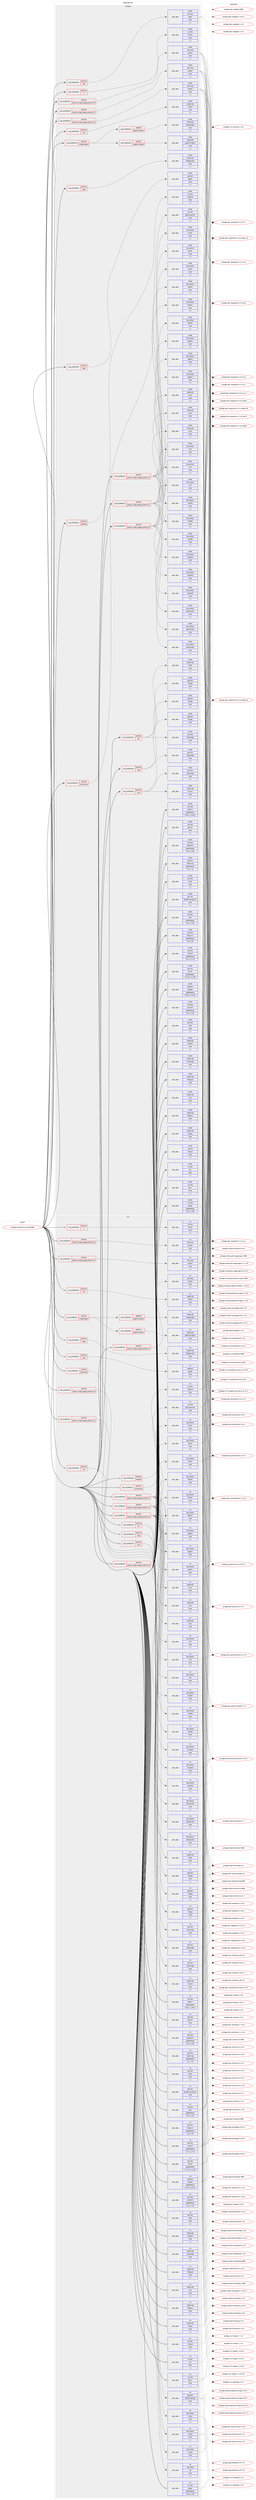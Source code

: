 digraph prolog {

# *************
# Graph options
# *************

newrank=true;
concentrate=true;
compound=true;
graph [rankdir=LR,fontname=Helvetica,fontsize=10,ranksep=1.5];#, ranksep=2.5, nodesep=0.2];
edge  [arrowhead=vee];
node  [fontname=Helvetica,fontsize=10];

# **********
# The ebuild
# **********

subgraph cluster_leftcol {
color=gray;
label=<<i>ebuild</i>>;
id [label="portage://media-gfx/inkscape-9999", color=red, width=4, href="../media-gfx/inkscape-9999.svg"];
}

# ****************
# The dependencies
# ****************

subgraph cluster_midcol {
color=gray;
label=<<i>dependencies</i>>;
subgraph cluster_compile {
fillcolor="#eeeeee";
style=filled;
label=<<i>compile</i>>;
subgraph cond73726 {
dependency291671 [label=<<TABLE BORDER="0" CELLBORDER="1" CELLSPACING="0" CELLPADDING="4"><TR><TD ROWSPAN="3" CELLPADDING="10">use_conditional</TD></TR><TR><TD>positive</TD></TR><TR><TD>X</TD></TR></TABLE>>, shape=none, color=red];
subgraph pack215594 {
dependency291672 [label=<<TABLE BORDER="0" CELLBORDER="1" CELLSPACING="0" CELLPADDING="4" WIDTH="220"><TR><TD ROWSPAN="6" CELLPADDING="30">pack_dep</TD></TR><TR><TD WIDTH="110">install</TD></TR><TR><TD>x11-libs</TD></TR><TR><TD>libX11</TD></TR><TR><TD>none</TD></TR><TR><TD>[,,]</TD></TR></TABLE>>, shape=none, color=blue];
}
dependency291671:e -> dependency291672:w [weight=20,style="dashed",arrowhead="vee"];
}
id:e -> dependency291671:w [weight=20,style="solid",arrowhead="vee"];
subgraph cond73727 {
dependency291673 [label=<<TABLE BORDER="0" CELLBORDER="1" CELLSPACING="0" CELLPADDING="4"><TR><TD ROWSPAN="3" CELLPADDING="10">use_conditional</TD></TR><TR><TD>positive</TD></TR><TR><TD>cdr</TD></TR></TABLE>>, shape=none, color=red];
subgraph pack215595 {
dependency291674 [label=<<TABLE BORDER="0" CELLBORDER="1" CELLSPACING="0" CELLPADDING="4" WIDTH="220"><TR><TD ROWSPAN="6" CELLPADDING="30">pack_dep</TD></TR><TR><TD WIDTH="110">install</TD></TR><TR><TD>app-text</TD></TR><TR><TD>libwpg</TD></TR><TR><TD>none</TD></TR><TR><TD>[,,]</TD></TR></TABLE>>, shape=none, color=blue];
}
dependency291673:e -> dependency291674:w [weight=20,style="dashed",arrowhead="vee"];
subgraph pack215596 {
dependency291675 [label=<<TABLE BORDER="0" CELLBORDER="1" CELLSPACING="0" CELLPADDING="4" WIDTH="220"><TR><TD ROWSPAN="6" CELLPADDING="30">pack_dep</TD></TR><TR><TD WIDTH="110">install</TD></TR><TR><TD>dev-libs</TD></TR><TR><TD>librevenge</TD></TR><TR><TD>none</TD></TR><TR><TD>[,,]</TD></TR></TABLE>>, shape=none, color=blue];
}
dependency291673:e -> dependency291675:w [weight=20,style="dashed",arrowhead="vee"];
subgraph pack215597 {
dependency291676 [label=<<TABLE BORDER="0" CELLBORDER="1" CELLSPACING="0" CELLPADDING="4" WIDTH="220"><TR><TD ROWSPAN="6" CELLPADDING="30">pack_dep</TD></TR><TR><TD WIDTH="110">install</TD></TR><TR><TD>media-libs</TD></TR><TR><TD>libcdr</TD></TR><TR><TD>none</TD></TR><TR><TD>[,,]</TD></TR></TABLE>>, shape=none, color=blue];
}
dependency291673:e -> dependency291676:w [weight=20,style="dashed",arrowhead="vee"];
}
id:e -> dependency291673:w [weight=20,style="solid",arrowhead="vee"];
subgraph cond73728 {
dependency291677 [label=<<TABLE BORDER="0" CELLBORDER="1" CELLSPACING="0" CELLPADDING="4"><TR><TD ROWSPAN="3" CELLPADDING="10">use_conditional</TD></TR><TR><TD>positive</TD></TR><TR><TD>exif</TD></TR></TABLE>>, shape=none, color=red];
subgraph pack215598 {
dependency291678 [label=<<TABLE BORDER="0" CELLBORDER="1" CELLSPACING="0" CELLPADDING="4" WIDTH="220"><TR><TD ROWSPAN="6" CELLPADDING="30">pack_dep</TD></TR><TR><TD WIDTH="110">install</TD></TR><TR><TD>media-libs</TD></TR><TR><TD>libexif</TD></TR><TR><TD>none</TD></TR><TR><TD>[,,]</TD></TR></TABLE>>, shape=none, color=blue];
}
dependency291677:e -> dependency291678:w [weight=20,style="dashed",arrowhead="vee"];
}
id:e -> dependency291677:w [weight=20,style="solid",arrowhead="vee"];
subgraph cond73729 {
dependency291679 [label=<<TABLE BORDER="0" CELLBORDER="1" CELLSPACING="0" CELLPADDING="4"><TR><TD ROWSPAN="3" CELLPADDING="10">use_conditional</TD></TR><TR><TD>positive</TD></TR><TR><TD>imagemagick</TD></TR></TABLE>>, shape=none, color=red];
subgraph cond73730 {
dependency291680 [label=<<TABLE BORDER="0" CELLBORDER="1" CELLSPACING="0" CELLPADDING="4"><TR><TD ROWSPAN="3" CELLPADDING="10">use_conditional</TD></TR><TR><TD>negative</TD></TR><TR><TD>graphicsmagick</TD></TR></TABLE>>, shape=none, color=red];
subgraph pack215599 {
dependency291681 [label=<<TABLE BORDER="0" CELLBORDER="1" CELLSPACING="0" CELLPADDING="4" WIDTH="220"><TR><TD ROWSPAN="6" CELLPADDING="30">pack_dep</TD></TR><TR><TD WIDTH="110">install</TD></TR><TR><TD>media-gfx</TD></TR><TR><TD>imagemagick</TD></TR><TR><TD>none</TD></TR><TR><TD>[,,]</TD></TR></TABLE>>, shape=none, color=blue];
}
dependency291680:e -> dependency291681:w [weight=20,style="dashed",arrowhead="vee"];
}
dependency291679:e -> dependency291680:w [weight=20,style="dashed",arrowhead="vee"];
subgraph cond73731 {
dependency291682 [label=<<TABLE BORDER="0" CELLBORDER="1" CELLSPACING="0" CELLPADDING="4"><TR><TD ROWSPAN="3" CELLPADDING="10">use_conditional</TD></TR><TR><TD>positive</TD></TR><TR><TD>graphicsmagick</TD></TR></TABLE>>, shape=none, color=red];
subgraph pack215600 {
dependency291683 [label=<<TABLE BORDER="0" CELLBORDER="1" CELLSPACING="0" CELLPADDING="4" WIDTH="220"><TR><TD ROWSPAN="6" CELLPADDING="30">pack_dep</TD></TR><TR><TD WIDTH="110">install</TD></TR><TR><TD>media-gfx</TD></TR><TR><TD>graphicsmagick</TD></TR><TR><TD>none</TD></TR><TR><TD>[,,]</TD></TR></TABLE>>, shape=none, color=blue];
}
dependency291682:e -> dependency291683:w [weight=20,style="dashed",arrowhead="vee"];
}
dependency291679:e -> dependency291682:w [weight=20,style="dashed",arrowhead="vee"];
}
id:e -> dependency291679:w [weight=20,style="solid",arrowhead="vee"];
subgraph cond73732 {
dependency291684 [label=<<TABLE BORDER="0" CELLBORDER="1" CELLSPACING="0" CELLPADDING="4"><TR><TD ROWSPAN="3" CELLPADDING="10">use_conditional</TD></TR><TR><TD>positive</TD></TR><TR><TD>jpeg</TD></TR></TABLE>>, shape=none, color=red];
subgraph pack215601 {
dependency291685 [label=<<TABLE BORDER="0" CELLBORDER="1" CELLSPACING="0" CELLPADDING="4" WIDTH="220"><TR><TD ROWSPAN="6" CELLPADDING="30">pack_dep</TD></TR><TR><TD WIDTH="110">install</TD></TR><TR><TD>media-libs</TD></TR><TR><TD>libjpeg-turbo</TD></TR><TR><TD>none</TD></TR><TR><TD>[,,]</TD></TR></TABLE>>, shape=none, color=blue];
}
dependency291684:e -> dependency291685:w [weight=20,style="dashed",arrowhead="vee"];
}
id:e -> dependency291684:w [weight=20,style="solid",arrowhead="vee"];
subgraph cond73733 {
dependency291686 [label=<<TABLE BORDER="0" CELLBORDER="1" CELLSPACING="0" CELLPADDING="4"><TR><TD ROWSPAN="3" CELLPADDING="10">use_conditional</TD></TR><TR><TD>positive</TD></TR><TR><TD>python_single_target_python3_10</TD></TR></TABLE>>, shape=none, color=red];
subgraph pack215602 {
dependency291687 [label=<<TABLE BORDER="0" CELLBORDER="1" CELLSPACING="0" CELLPADDING="4" WIDTH="220"><TR><TD ROWSPAN="6" CELLPADDING="30">pack_dep</TD></TR><TR><TD WIDTH="110">install</TD></TR><TR><TD>dev-lang</TD></TR><TR><TD>python</TD></TR><TR><TD>none</TD></TR><TR><TD>[,,]</TD></TR></TABLE>>, shape=none, color=blue];
}
dependency291686:e -> dependency291687:w [weight=20,style="dashed",arrowhead="vee"];
}
id:e -> dependency291686:w [weight=20,style="solid",arrowhead="vee"];
subgraph cond73734 {
dependency291688 [label=<<TABLE BORDER="0" CELLBORDER="1" CELLSPACING="0" CELLPADDING="4"><TR><TD ROWSPAN="3" CELLPADDING="10">use_conditional</TD></TR><TR><TD>positive</TD></TR><TR><TD>python_single_target_python3_10</TD></TR></TABLE>>, shape=none, color=red];
subgraph pack215603 {
dependency291689 [label=<<TABLE BORDER="0" CELLBORDER="1" CELLSPACING="0" CELLPADDING="4" WIDTH="220"><TR><TD ROWSPAN="6" CELLPADDING="30">pack_dep</TD></TR><TR><TD WIDTH="110">install</TD></TR><TR><TD>dev-python</TD></TR><TR><TD>appdirs</TD></TR><TR><TD>none</TD></TR><TR><TD>[,,]</TD></TR></TABLE>>, shape=none, color=blue];
}
dependency291688:e -> dependency291689:w [weight=20,style="dashed",arrowhead="vee"];
subgraph pack215604 {
dependency291690 [label=<<TABLE BORDER="0" CELLBORDER="1" CELLSPACING="0" CELLPADDING="4" WIDTH="220"><TR><TD ROWSPAN="6" CELLPADDING="30">pack_dep</TD></TR><TR><TD WIDTH="110">install</TD></TR><TR><TD>dev-python</TD></TR><TR><TD>cachecontrol</TD></TR><TR><TD>none</TD></TR><TR><TD>[,,]</TD></TR></TABLE>>, shape=none, color=blue];
}
dependency291688:e -> dependency291690:w [weight=20,style="dashed",arrowhead="vee"];
subgraph pack215605 {
dependency291691 [label=<<TABLE BORDER="0" CELLBORDER="1" CELLSPACING="0" CELLPADDING="4" WIDTH="220"><TR><TD ROWSPAN="6" CELLPADDING="30">pack_dep</TD></TR><TR><TD WIDTH="110">install</TD></TR><TR><TD>dev-python</TD></TR><TR><TD>cssselect</TD></TR><TR><TD>none</TD></TR><TR><TD>[,,]</TD></TR></TABLE>>, shape=none, color=blue];
}
dependency291688:e -> dependency291691:w [weight=20,style="dashed",arrowhead="vee"];
subgraph pack215606 {
dependency291692 [label=<<TABLE BORDER="0" CELLBORDER="1" CELLSPACING="0" CELLPADDING="4" WIDTH="220"><TR><TD ROWSPAN="6" CELLPADDING="30">pack_dep</TD></TR><TR><TD WIDTH="110">install</TD></TR><TR><TD>dev-python</TD></TR><TR><TD>filelock</TD></TR><TR><TD>none</TD></TR><TR><TD>[,,]</TD></TR></TABLE>>, shape=none, color=blue];
}
dependency291688:e -> dependency291692:w [weight=20,style="dashed",arrowhead="vee"];
subgraph pack215607 {
dependency291693 [label=<<TABLE BORDER="0" CELLBORDER="1" CELLSPACING="0" CELLPADDING="4" WIDTH="220"><TR><TD ROWSPAN="6" CELLPADDING="30">pack_dep</TD></TR><TR><TD WIDTH="110">install</TD></TR><TR><TD>dev-python</TD></TR><TR><TD>lockfile</TD></TR><TR><TD>none</TD></TR><TR><TD>[,,]</TD></TR></TABLE>>, shape=none, color=blue];
}
dependency291688:e -> dependency291693:w [weight=20,style="dashed",arrowhead="vee"];
subgraph pack215608 {
dependency291694 [label=<<TABLE BORDER="0" CELLBORDER="1" CELLSPACING="0" CELLPADDING="4" WIDTH="220"><TR><TD ROWSPAN="6" CELLPADDING="30">pack_dep</TD></TR><TR><TD WIDTH="110">install</TD></TR><TR><TD>dev-python</TD></TR><TR><TD>lxml</TD></TR><TR><TD>none</TD></TR><TR><TD>[,,]</TD></TR></TABLE>>, shape=none, color=blue];
}
dependency291688:e -> dependency291694:w [weight=20,style="dashed",arrowhead="vee"];
subgraph pack215609 {
dependency291695 [label=<<TABLE BORDER="0" CELLBORDER="1" CELLSPACING="0" CELLPADDING="4" WIDTH="220"><TR><TD ROWSPAN="6" CELLPADDING="30">pack_dep</TD></TR><TR><TD WIDTH="110">install</TD></TR><TR><TD>dev-python</TD></TR><TR><TD>pillow</TD></TR><TR><TD>none</TD></TR><TR><TD>[,,]</TD></TR></TABLE>>, shape=none, color=blue];
}
dependency291688:e -> dependency291695:w [weight=20,style="dashed",arrowhead="vee"];
subgraph pack215610 {
dependency291696 [label=<<TABLE BORDER="0" CELLBORDER="1" CELLSPACING="0" CELLPADDING="4" WIDTH="220"><TR><TD ROWSPAN="6" CELLPADDING="30">pack_dep</TD></TR><TR><TD WIDTH="110">install</TD></TR><TR><TD>media-gfx</TD></TR><TR><TD>scour</TD></TR><TR><TD>none</TD></TR><TR><TD>[,,]</TD></TR></TABLE>>, shape=none, color=blue];
}
dependency291688:e -> dependency291696:w [weight=20,style="dashed",arrowhead="vee"];
}
id:e -> dependency291688:w [weight=20,style="solid",arrowhead="vee"];
subgraph cond73735 {
dependency291697 [label=<<TABLE BORDER="0" CELLBORDER="1" CELLSPACING="0" CELLPADDING="4"><TR><TD ROWSPAN="3" CELLPADDING="10">use_conditional</TD></TR><TR><TD>positive</TD></TR><TR><TD>python_single_target_python3_11</TD></TR></TABLE>>, shape=none, color=red];
subgraph pack215611 {
dependency291698 [label=<<TABLE BORDER="0" CELLBORDER="1" CELLSPACING="0" CELLPADDING="4" WIDTH="220"><TR><TD ROWSPAN="6" CELLPADDING="30">pack_dep</TD></TR><TR><TD WIDTH="110">install</TD></TR><TR><TD>dev-lang</TD></TR><TR><TD>python</TD></TR><TR><TD>none</TD></TR><TR><TD>[,,]</TD></TR></TABLE>>, shape=none, color=blue];
}
dependency291697:e -> dependency291698:w [weight=20,style="dashed",arrowhead="vee"];
}
id:e -> dependency291697:w [weight=20,style="solid",arrowhead="vee"];
subgraph cond73736 {
dependency291699 [label=<<TABLE BORDER="0" CELLBORDER="1" CELLSPACING="0" CELLPADDING="4"><TR><TD ROWSPAN="3" CELLPADDING="10">use_conditional</TD></TR><TR><TD>positive</TD></TR><TR><TD>python_single_target_python3_11</TD></TR></TABLE>>, shape=none, color=red];
subgraph pack215612 {
dependency291700 [label=<<TABLE BORDER="0" CELLBORDER="1" CELLSPACING="0" CELLPADDING="4" WIDTH="220"><TR><TD ROWSPAN="6" CELLPADDING="30">pack_dep</TD></TR><TR><TD WIDTH="110">install</TD></TR><TR><TD>dev-python</TD></TR><TR><TD>appdirs</TD></TR><TR><TD>none</TD></TR><TR><TD>[,,]</TD></TR></TABLE>>, shape=none, color=blue];
}
dependency291699:e -> dependency291700:w [weight=20,style="dashed",arrowhead="vee"];
subgraph pack215613 {
dependency291701 [label=<<TABLE BORDER="0" CELLBORDER="1" CELLSPACING="0" CELLPADDING="4" WIDTH="220"><TR><TD ROWSPAN="6" CELLPADDING="30">pack_dep</TD></TR><TR><TD WIDTH="110">install</TD></TR><TR><TD>dev-python</TD></TR><TR><TD>cachecontrol</TD></TR><TR><TD>none</TD></TR><TR><TD>[,,]</TD></TR></TABLE>>, shape=none, color=blue];
}
dependency291699:e -> dependency291701:w [weight=20,style="dashed",arrowhead="vee"];
subgraph pack215614 {
dependency291702 [label=<<TABLE BORDER="0" CELLBORDER="1" CELLSPACING="0" CELLPADDING="4" WIDTH="220"><TR><TD ROWSPAN="6" CELLPADDING="30">pack_dep</TD></TR><TR><TD WIDTH="110">install</TD></TR><TR><TD>dev-python</TD></TR><TR><TD>cssselect</TD></TR><TR><TD>none</TD></TR><TR><TD>[,,]</TD></TR></TABLE>>, shape=none, color=blue];
}
dependency291699:e -> dependency291702:w [weight=20,style="dashed",arrowhead="vee"];
subgraph pack215615 {
dependency291703 [label=<<TABLE BORDER="0" CELLBORDER="1" CELLSPACING="0" CELLPADDING="4" WIDTH="220"><TR><TD ROWSPAN="6" CELLPADDING="30">pack_dep</TD></TR><TR><TD WIDTH="110">install</TD></TR><TR><TD>dev-python</TD></TR><TR><TD>filelock</TD></TR><TR><TD>none</TD></TR><TR><TD>[,,]</TD></TR></TABLE>>, shape=none, color=blue];
}
dependency291699:e -> dependency291703:w [weight=20,style="dashed",arrowhead="vee"];
subgraph pack215616 {
dependency291704 [label=<<TABLE BORDER="0" CELLBORDER="1" CELLSPACING="0" CELLPADDING="4" WIDTH="220"><TR><TD ROWSPAN="6" CELLPADDING="30">pack_dep</TD></TR><TR><TD WIDTH="110">install</TD></TR><TR><TD>dev-python</TD></TR><TR><TD>lockfile</TD></TR><TR><TD>none</TD></TR><TR><TD>[,,]</TD></TR></TABLE>>, shape=none, color=blue];
}
dependency291699:e -> dependency291704:w [weight=20,style="dashed",arrowhead="vee"];
subgraph pack215617 {
dependency291705 [label=<<TABLE BORDER="0" CELLBORDER="1" CELLSPACING="0" CELLPADDING="4" WIDTH="220"><TR><TD ROWSPAN="6" CELLPADDING="30">pack_dep</TD></TR><TR><TD WIDTH="110">install</TD></TR><TR><TD>dev-python</TD></TR><TR><TD>lxml</TD></TR><TR><TD>none</TD></TR><TR><TD>[,,]</TD></TR></TABLE>>, shape=none, color=blue];
}
dependency291699:e -> dependency291705:w [weight=20,style="dashed",arrowhead="vee"];
subgraph pack215618 {
dependency291706 [label=<<TABLE BORDER="0" CELLBORDER="1" CELLSPACING="0" CELLPADDING="4" WIDTH="220"><TR><TD ROWSPAN="6" CELLPADDING="30">pack_dep</TD></TR><TR><TD WIDTH="110">install</TD></TR><TR><TD>dev-python</TD></TR><TR><TD>pillow</TD></TR><TR><TD>none</TD></TR><TR><TD>[,,]</TD></TR></TABLE>>, shape=none, color=blue];
}
dependency291699:e -> dependency291706:w [weight=20,style="dashed",arrowhead="vee"];
subgraph pack215619 {
dependency291707 [label=<<TABLE BORDER="0" CELLBORDER="1" CELLSPACING="0" CELLPADDING="4" WIDTH="220"><TR><TD ROWSPAN="6" CELLPADDING="30">pack_dep</TD></TR><TR><TD WIDTH="110">install</TD></TR><TR><TD>media-gfx</TD></TR><TR><TD>scour</TD></TR><TR><TD>none</TD></TR><TR><TD>[,,]</TD></TR></TABLE>>, shape=none, color=blue];
}
dependency291699:e -> dependency291707:w [weight=20,style="dashed",arrowhead="vee"];
}
id:e -> dependency291699:w [weight=20,style="solid",arrowhead="vee"];
subgraph cond73737 {
dependency291708 [label=<<TABLE BORDER="0" CELLBORDER="1" CELLSPACING="0" CELLPADDING="4"><TR><TD ROWSPAN="3" CELLPADDING="10">use_conditional</TD></TR><TR><TD>positive</TD></TR><TR><TD>python_single_target_python3_12</TD></TR></TABLE>>, shape=none, color=red];
subgraph pack215620 {
dependency291709 [label=<<TABLE BORDER="0" CELLBORDER="1" CELLSPACING="0" CELLPADDING="4" WIDTH="220"><TR><TD ROWSPAN="6" CELLPADDING="30">pack_dep</TD></TR><TR><TD WIDTH="110">install</TD></TR><TR><TD>dev-lang</TD></TR><TR><TD>python</TD></TR><TR><TD>none</TD></TR><TR><TD>[,,]</TD></TR></TABLE>>, shape=none, color=blue];
}
dependency291708:e -> dependency291709:w [weight=20,style="dashed",arrowhead="vee"];
}
id:e -> dependency291708:w [weight=20,style="solid",arrowhead="vee"];
subgraph cond73738 {
dependency291710 [label=<<TABLE BORDER="0" CELLBORDER="1" CELLSPACING="0" CELLPADDING="4"><TR><TD ROWSPAN="3" CELLPADDING="10">use_conditional</TD></TR><TR><TD>positive</TD></TR><TR><TD>python_single_target_python3_12</TD></TR></TABLE>>, shape=none, color=red];
subgraph pack215621 {
dependency291711 [label=<<TABLE BORDER="0" CELLBORDER="1" CELLSPACING="0" CELLPADDING="4" WIDTH="220"><TR><TD ROWSPAN="6" CELLPADDING="30">pack_dep</TD></TR><TR><TD WIDTH="110">install</TD></TR><TR><TD>dev-python</TD></TR><TR><TD>appdirs</TD></TR><TR><TD>none</TD></TR><TR><TD>[,,]</TD></TR></TABLE>>, shape=none, color=blue];
}
dependency291710:e -> dependency291711:w [weight=20,style="dashed",arrowhead="vee"];
subgraph pack215622 {
dependency291712 [label=<<TABLE BORDER="0" CELLBORDER="1" CELLSPACING="0" CELLPADDING="4" WIDTH="220"><TR><TD ROWSPAN="6" CELLPADDING="30">pack_dep</TD></TR><TR><TD WIDTH="110">install</TD></TR><TR><TD>dev-python</TD></TR><TR><TD>cachecontrol</TD></TR><TR><TD>none</TD></TR><TR><TD>[,,]</TD></TR></TABLE>>, shape=none, color=blue];
}
dependency291710:e -> dependency291712:w [weight=20,style="dashed",arrowhead="vee"];
subgraph pack215623 {
dependency291713 [label=<<TABLE BORDER="0" CELLBORDER="1" CELLSPACING="0" CELLPADDING="4" WIDTH="220"><TR><TD ROWSPAN="6" CELLPADDING="30">pack_dep</TD></TR><TR><TD WIDTH="110">install</TD></TR><TR><TD>dev-python</TD></TR><TR><TD>cssselect</TD></TR><TR><TD>none</TD></TR><TR><TD>[,,]</TD></TR></TABLE>>, shape=none, color=blue];
}
dependency291710:e -> dependency291713:w [weight=20,style="dashed",arrowhead="vee"];
subgraph pack215624 {
dependency291714 [label=<<TABLE BORDER="0" CELLBORDER="1" CELLSPACING="0" CELLPADDING="4" WIDTH="220"><TR><TD ROWSPAN="6" CELLPADDING="30">pack_dep</TD></TR><TR><TD WIDTH="110">install</TD></TR><TR><TD>dev-python</TD></TR><TR><TD>filelock</TD></TR><TR><TD>none</TD></TR><TR><TD>[,,]</TD></TR></TABLE>>, shape=none, color=blue];
}
dependency291710:e -> dependency291714:w [weight=20,style="dashed",arrowhead="vee"];
subgraph pack215625 {
dependency291715 [label=<<TABLE BORDER="0" CELLBORDER="1" CELLSPACING="0" CELLPADDING="4" WIDTH="220"><TR><TD ROWSPAN="6" CELLPADDING="30">pack_dep</TD></TR><TR><TD WIDTH="110">install</TD></TR><TR><TD>dev-python</TD></TR><TR><TD>lockfile</TD></TR><TR><TD>none</TD></TR><TR><TD>[,,]</TD></TR></TABLE>>, shape=none, color=blue];
}
dependency291710:e -> dependency291715:w [weight=20,style="dashed",arrowhead="vee"];
subgraph pack215626 {
dependency291716 [label=<<TABLE BORDER="0" CELLBORDER="1" CELLSPACING="0" CELLPADDING="4" WIDTH="220"><TR><TD ROWSPAN="6" CELLPADDING="30">pack_dep</TD></TR><TR><TD WIDTH="110">install</TD></TR><TR><TD>dev-python</TD></TR><TR><TD>lxml</TD></TR><TR><TD>none</TD></TR><TR><TD>[,,]</TD></TR></TABLE>>, shape=none, color=blue];
}
dependency291710:e -> dependency291716:w [weight=20,style="dashed",arrowhead="vee"];
subgraph pack215627 {
dependency291717 [label=<<TABLE BORDER="0" CELLBORDER="1" CELLSPACING="0" CELLPADDING="4" WIDTH="220"><TR><TD ROWSPAN="6" CELLPADDING="30">pack_dep</TD></TR><TR><TD WIDTH="110">install</TD></TR><TR><TD>dev-python</TD></TR><TR><TD>pillow</TD></TR><TR><TD>none</TD></TR><TR><TD>[,,]</TD></TR></TABLE>>, shape=none, color=blue];
}
dependency291710:e -> dependency291717:w [weight=20,style="dashed",arrowhead="vee"];
subgraph pack215628 {
dependency291718 [label=<<TABLE BORDER="0" CELLBORDER="1" CELLSPACING="0" CELLPADDING="4" WIDTH="220"><TR><TD ROWSPAN="6" CELLPADDING="30">pack_dep</TD></TR><TR><TD WIDTH="110">install</TD></TR><TR><TD>media-gfx</TD></TR><TR><TD>scour</TD></TR><TR><TD>none</TD></TR><TR><TD>[,,]</TD></TR></TABLE>>, shape=none, color=blue];
}
dependency291710:e -> dependency291718:w [weight=20,style="dashed",arrowhead="vee"];
}
id:e -> dependency291710:w [weight=20,style="solid",arrowhead="vee"];
subgraph cond73739 {
dependency291719 [label=<<TABLE BORDER="0" CELLBORDER="1" CELLSPACING="0" CELLPADDING="4"><TR><TD ROWSPAN="3" CELLPADDING="10">use_conditional</TD></TR><TR><TD>positive</TD></TR><TR><TD>readline</TD></TR></TABLE>>, shape=none, color=red];
subgraph pack215629 {
dependency291720 [label=<<TABLE BORDER="0" CELLBORDER="1" CELLSPACING="0" CELLPADDING="4" WIDTH="220"><TR><TD ROWSPAN="6" CELLPADDING="30">pack_dep</TD></TR><TR><TD WIDTH="110">install</TD></TR><TR><TD>sys-libs</TD></TR><TR><TD>readline</TD></TR><TR><TD>none</TD></TR><TR><TD>[,,]</TD></TR></TABLE>>, shape=none, color=blue];
}
dependency291719:e -> dependency291720:w [weight=20,style="dashed",arrowhead="vee"];
}
id:e -> dependency291719:w [weight=20,style="solid",arrowhead="vee"];
subgraph cond73740 {
dependency291721 [label=<<TABLE BORDER="0" CELLBORDER="1" CELLSPACING="0" CELLPADDING="4"><TR><TD ROWSPAN="3" CELLPADDING="10">use_conditional</TD></TR><TR><TD>positive</TD></TR><TR><TD>sourceview</TD></TR></TABLE>>, shape=none, color=red];
subgraph pack215630 {
dependency291722 [label=<<TABLE BORDER="0" CELLBORDER="1" CELLSPACING="0" CELLPADDING="4" WIDTH="220"><TR><TD ROWSPAN="6" CELLPADDING="30">pack_dep</TD></TR><TR><TD WIDTH="110">install</TD></TR><TR><TD>x11-libs</TD></TR><TR><TD>gtksourceview</TD></TR><TR><TD>none</TD></TR><TR><TD>[,,]</TD></TR></TABLE>>, shape=none, color=blue];
}
dependency291721:e -> dependency291722:w [weight=20,style="dashed",arrowhead="vee"];
}
id:e -> dependency291721:w [weight=20,style="solid",arrowhead="vee"];
subgraph cond73741 {
dependency291723 [label=<<TABLE BORDER="0" CELLBORDER="1" CELLSPACING="0" CELLPADDING="4"><TR><TD ROWSPAN="3" CELLPADDING="10">use_conditional</TD></TR><TR><TD>positive</TD></TR><TR><TD>spell</TD></TR></TABLE>>, shape=none, color=red];
subgraph pack215631 {
dependency291724 [label=<<TABLE BORDER="0" CELLBORDER="1" CELLSPACING="0" CELLPADDING="4" WIDTH="220"><TR><TD ROWSPAN="6" CELLPADDING="30">pack_dep</TD></TR><TR><TD WIDTH="110">install</TD></TR><TR><TD>app-text</TD></TR><TR><TD>gspell</TD></TR><TR><TD>none</TD></TR><TR><TD>[,,]</TD></TR></TABLE>>, shape=none, color=blue];
}
dependency291723:e -> dependency291724:w [weight=20,style="dashed",arrowhead="vee"];
}
id:e -> dependency291723:w [weight=20,style="solid",arrowhead="vee"];
subgraph cond73742 {
dependency291725 [label=<<TABLE BORDER="0" CELLBORDER="1" CELLSPACING="0" CELLPADDING="4"><TR><TD ROWSPAN="3" CELLPADDING="10">use_conditional</TD></TR><TR><TD>positive</TD></TR><TR><TD>test</TD></TR></TABLE>>, shape=none, color=red];
subgraph pack215632 {
dependency291726 [label=<<TABLE BORDER="0" CELLBORDER="1" CELLSPACING="0" CELLPADDING="4" WIDTH="220"><TR><TD ROWSPAN="6" CELLPADDING="30">pack_dep</TD></TR><TR><TD WIDTH="110">install</TD></TR><TR><TD>dev-cpp</TD></TR><TR><TD>gtest</TD></TR><TR><TD>none</TD></TR><TR><TD>[,,]</TD></TR></TABLE>>, shape=none, color=blue];
}
dependency291725:e -> dependency291726:w [weight=20,style="dashed",arrowhead="vee"];
}
id:e -> dependency291725:w [weight=20,style="solid",arrowhead="vee"];
subgraph cond73743 {
dependency291727 [label=<<TABLE BORDER="0" CELLBORDER="1" CELLSPACING="0" CELLPADDING="4"><TR><TD ROWSPAN="3" CELLPADDING="10">use_conditional</TD></TR><TR><TD>positive</TD></TR><TR><TD>visio</TD></TR></TABLE>>, shape=none, color=red];
subgraph pack215633 {
dependency291728 [label=<<TABLE BORDER="0" CELLBORDER="1" CELLSPACING="0" CELLPADDING="4" WIDTH="220"><TR><TD ROWSPAN="6" CELLPADDING="30">pack_dep</TD></TR><TR><TD WIDTH="110">install</TD></TR><TR><TD>app-text</TD></TR><TR><TD>libwpg</TD></TR><TR><TD>none</TD></TR><TR><TD>[,,]</TD></TR></TABLE>>, shape=none, color=blue];
}
dependency291727:e -> dependency291728:w [weight=20,style="dashed",arrowhead="vee"];
subgraph pack215634 {
dependency291729 [label=<<TABLE BORDER="0" CELLBORDER="1" CELLSPACING="0" CELLPADDING="4" WIDTH="220"><TR><TD ROWSPAN="6" CELLPADDING="30">pack_dep</TD></TR><TR><TD WIDTH="110">install</TD></TR><TR><TD>dev-libs</TD></TR><TR><TD>librevenge</TD></TR><TR><TD>none</TD></TR><TR><TD>[,,]</TD></TR></TABLE>>, shape=none, color=blue];
}
dependency291727:e -> dependency291729:w [weight=20,style="dashed",arrowhead="vee"];
subgraph pack215635 {
dependency291730 [label=<<TABLE BORDER="0" CELLBORDER="1" CELLSPACING="0" CELLPADDING="4" WIDTH="220"><TR><TD ROWSPAN="6" CELLPADDING="30">pack_dep</TD></TR><TR><TD WIDTH="110">install</TD></TR><TR><TD>media-libs</TD></TR><TR><TD>libvisio</TD></TR><TR><TD>none</TD></TR><TR><TD>[,,]</TD></TR></TABLE>>, shape=none, color=blue];
}
dependency291727:e -> dependency291730:w [weight=20,style="dashed",arrowhead="vee"];
}
id:e -> dependency291727:w [weight=20,style="solid",arrowhead="vee"];
subgraph cond73744 {
dependency291731 [label=<<TABLE BORDER="0" CELLBORDER="1" CELLSPACING="0" CELLPADDING="4"><TR><TD ROWSPAN="3" CELLPADDING="10">use_conditional</TD></TR><TR><TD>positive</TD></TR><TR><TD>wpg</TD></TR></TABLE>>, shape=none, color=red];
subgraph pack215636 {
dependency291732 [label=<<TABLE BORDER="0" CELLBORDER="1" CELLSPACING="0" CELLPADDING="4" WIDTH="220"><TR><TD ROWSPAN="6" CELLPADDING="30">pack_dep</TD></TR><TR><TD WIDTH="110">install</TD></TR><TR><TD>app-text</TD></TR><TR><TD>libwpg</TD></TR><TR><TD>none</TD></TR><TR><TD>[,,]</TD></TR></TABLE>>, shape=none, color=blue];
}
dependency291731:e -> dependency291732:w [weight=20,style="dashed",arrowhead="vee"];
subgraph pack215637 {
dependency291733 [label=<<TABLE BORDER="0" CELLBORDER="1" CELLSPACING="0" CELLPADDING="4" WIDTH="220"><TR><TD ROWSPAN="6" CELLPADDING="30">pack_dep</TD></TR><TR><TD WIDTH="110">install</TD></TR><TR><TD>dev-libs</TD></TR><TR><TD>librevenge</TD></TR><TR><TD>none</TD></TR><TR><TD>[,,]</TD></TR></TABLE>>, shape=none, color=blue];
}
dependency291731:e -> dependency291733:w [weight=20,style="dashed",arrowhead="vee"];
}
id:e -> dependency291731:w [weight=20,style="solid",arrowhead="vee"];
subgraph pack215638 {
dependency291734 [label=<<TABLE BORDER="0" CELLBORDER="1" CELLSPACING="0" CELLPADDING="4" WIDTH="220"><TR><TD ROWSPAN="6" CELLPADDING="30">pack_dep</TD></TR><TR><TD WIDTH="110">install</TD></TR><TR><TD>app-text</TD></TR><TR><TD>poppler</TD></TR><TR><TD>greaterequal</TD></TR><TR><TD>[0.57.0,,,0.57.0]</TD></TR></TABLE>>, shape=none, color=blue];
}
id:e -> dependency291734:w [weight=20,style="solid",arrowhead="vee"];
subgraph pack215639 {
dependency291735 [label=<<TABLE BORDER="0" CELLBORDER="1" CELLSPACING="0" CELLPADDING="4" WIDTH="220"><TR><TD ROWSPAN="6" CELLPADDING="30">pack_dep</TD></TR><TR><TD WIDTH="110">install</TD></TR><TR><TD>dev-cpp</TD></TR><TR><TD>cairomm</TD></TR><TR><TD>greaterequal</TD></TR><TR><TD>[1.12,,,1.12]</TD></TR></TABLE>>, shape=none, color=blue];
}
id:e -> dependency291735:w [weight=20,style="solid",arrowhead="vee"];
subgraph pack215640 {
dependency291736 [label=<<TABLE BORDER="0" CELLBORDER="1" CELLSPACING="0" CELLPADDING="4" WIDTH="220"><TR><TD ROWSPAN="6" CELLPADDING="30">pack_dep</TD></TR><TR><TD WIDTH="110">install</TD></TR><TR><TD>dev-cpp</TD></TR><TR><TD>glibmm</TD></TR><TR><TD>greaterequal</TD></TR><TR><TD>[2.54.1,,,2.54.1]</TD></TR></TABLE>>, shape=none, color=blue];
}
id:e -> dependency291736:w [weight=20,style="solid",arrowhead="vee"];
subgraph pack215641 {
dependency291737 [label=<<TABLE BORDER="0" CELLBORDER="1" CELLSPACING="0" CELLPADDING="4" WIDTH="220"><TR><TD ROWSPAN="6" CELLPADDING="30">pack_dep</TD></TR><TR><TD WIDTH="110">install</TD></TR><TR><TD>dev-cpp</TD></TR><TR><TD>gtkmm</TD></TR><TR><TD>none</TD></TR><TR><TD>[,,]</TD></TR></TABLE>>, shape=none, color=blue];
}
id:e -> dependency291737:w [weight=20,style="solid",arrowhead="vee"];
subgraph pack215642 {
dependency291738 [label=<<TABLE BORDER="0" CELLBORDER="1" CELLSPACING="0" CELLPADDING="4" WIDTH="220"><TR><TD ROWSPAN="6" CELLPADDING="30">pack_dep</TD></TR><TR><TD WIDTH="110">install</TD></TR><TR><TD>dev-cpp</TD></TR><TR><TD>pangomm</TD></TR><TR><TD>greaterequal</TD></TR><TR><TD>[2.40,,,2.40]</TD></TR></TABLE>>, shape=none, color=blue];
}
id:e -> dependency291738:w [weight=20,style="solid",arrowhead="vee"];
subgraph pack215643 {
dependency291739 [label=<<TABLE BORDER="0" CELLBORDER="1" CELLSPACING="0" CELLPADDING="4" WIDTH="220"><TR><TD ROWSPAN="6" CELLPADDING="30">pack_dep</TD></TR><TR><TD WIDTH="110">install</TD></TR><TR><TD>dev-libs</TD></TR><TR><TD>boehm-gc</TD></TR><TR><TD>greaterequal</TD></TR><TR><TD>[7.1,,,7.1]</TD></TR></TABLE>>, shape=none, color=blue];
}
id:e -> dependency291739:w [weight=20,style="solid",arrowhead="vee"];
subgraph pack215644 {
dependency291740 [label=<<TABLE BORDER="0" CELLBORDER="1" CELLSPACING="0" CELLPADDING="4" WIDTH="220"><TR><TD ROWSPAN="6" CELLPADDING="30">pack_dep</TD></TR><TR><TD WIDTH="110">install</TD></TR><TR><TD>dev-libs</TD></TR><TR><TD>boost</TD></TR><TR><TD>none</TD></TR><TR><TD>[,,]</TD></TR></TABLE>>, shape=none, color=blue];
}
id:e -> dependency291740:w [weight=20,style="solid",arrowhead="vee"];
subgraph pack215645 {
dependency291741 [label=<<TABLE BORDER="0" CELLBORDER="1" CELLSPACING="0" CELLPADDING="4" WIDTH="220"><TR><TD ROWSPAN="6" CELLPADDING="30">pack_dep</TD></TR><TR><TD WIDTH="110">install</TD></TR><TR><TD>dev-libs</TD></TR><TR><TD>double-conversion</TD></TR><TR><TD>none</TD></TR><TR><TD>[,,]</TD></TR></TABLE>>, shape=none, color=blue];
}
id:e -> dependency291741:w [weight=20,style="solid",arrowhead="vee"];
subgraph pack215646 {
dependency291742 [label=<<TABLE BORDER="0" CELLBORDER="1" CELLSPACING="0" CELLPADDING="4" WIDTH="220"><TR><TD ROWSPAN="6" CELLPADDING="30">pack_dep</TD></TR><TR><TD WIDTH="110">install</TD></TR><TR><TD>dev-libs</TD></TR><TR><TD>glib</TD></TR><TR><TD>greaterequal</TD></TR><TR><TD>[2.41,,,2.41]</TD></TR></TABLE>>, shape=none, color=blue];
}
id:e -> dependency291742:w [weight=20,style="solid",arrowhead="vee"];
subgraph pack215647 {
dependency291743 [label=<<TABLE BORDER="0" CELLBORDER="1" CELLSPACING="0" CELLPADDING="4" WIDTH="220"><TR><TD ROWSPAN="6" CELLPADDING="30">pack_dep</TD></TR><TR><TD WIDTH="110">install</TD></TR><TR><TD>dev-libs</TD></TR><TR><TD>libsigc++</TD></TR><TR><TD>greaterequal</TD></TR><TR><TD>[2.8,,,2.8]</TD></TR></TABLE>>, shape=none, color=blue];
}
id:e -> dependency291743:w [weight=20,style="solid",arrowhead="vee"];
subgraph pack215648 {
dependency291744 [label=<<TABLE BORDER="0" CELLBORDER="1" CELLSPACING="0" CELLPADDING="4" WIDTH="220"><TR><TD ROWSPAN="6" CELLPADDING="30">pack_dep</TD></TR><TR><TD WIDTH="110">install</TD></TR><TR><TD>dev-libs</TD></TR><TR><TD>libxml2</TD></TR><TR><TD>greaterequal</TD></TR><TR><TD>[2.7.4,,,2.7.4]</TD></TR></TABLE>>, shape=none, color=blue];
}
id:e -> dependency291744:w [weight=20,style="solid",arrowhead="vee"];
subgraph pack215649 {
dependency291745 [label=<<TABLE BORDER="0" CELLBORDER="1" CELLSPACING="0" CELLPADDING="4" WIDTH="220"><TR><TD ROWSPAN="6" CELLPADDING="30">pack_dep</TD></TR><TR><TD WIDTH="110">install</TD></TR><TR><TD>dev-libs</TD></TR><TR><TD>libxslt</TD></TR><TR><TD>greaterequal</TD></TR><TR><TD>[1.1.25,,,1.1.25]</TD></TR></TABLE>>, shape=none, color=blue];
}
id:e -> dependency291745:w [weight=20,style="solid",arrowhead="vee"];
subgraph pack215650 {
dependency291746 [label=<<TABLE BORDER="0" CELLBORDER="1" CELLSPACING="0" CELLPADDING="4" WIDTH="220"><TR><TD ROWSPAN="6" CELLPADDING="30">pack_dep</TD></TR><TR><TD WIDTH="110">install</TD></TR><TR><TD>dev-libs</TD></TR><TR><TD>popt</TD></TR><TR><TD>none</TD></TR><TR><TD>[,,]</TD></TR></TABLE>>, shape=none, color=blue];
}
id:e -> dependency291746:w [weight=20,style="solid",arrowhead="vee"];
subgraph pack215651 {
dependency291747 [label=<<TABLE BORDER="0" CELLBORDER="1" CELLSPACING="0" CELLPADDING="4" WIDTH="220"><TR><TD ROWSPAN="6" CELLPADDING="30">pack_dep</TD></TR><TR><TD WIDTH="110">install</TD></TR><TR><TD>media-gfx</TD></TR><TR><TD>potrace</TD></TR><TR><TD>none</TD></TR><TR><TD>[,,]</TD></TR></TABLE>>, shape=none, color=blue];
}
id:e -> dependency291747:w [weight=20,style="solid",arrowhead="vee"];
subgraph pack215652 {
dependency291748 [label=<<TABLE BORDER="0" CELLBORDER="1" CELLSPACING="0" CELLPADDING="4" WIDTH="220"><TR><TD ROWSPAN="6" CELLPADDING="30">pack_dep</TD></TR><TR><TD WIDTH="110">install</TD></TR><TR><TD>media-libs</TD></TR><TR><TD>fontconfig</TD></TR><TR><TD>none</TD></TR><TR><TD>[,,]</TD></TR></TABLE>>, shape=none, color=blue];
}
id:e -> dependency291748:w [weight=20,style="solid",arrowhead="vee"];
subgraph pack215653 {
dependency291749 [label=<<TABLE BORDER="0" CELLBORDER="1" CELLSPACING="0" CELLPADDING="4" WIDTH="220"><TR><TD ROWSPAN="6" CELLPADDING="30">pack_dep</TD></TR><TR><TD WIDTH="110">install</TD></TR><TR><TD>media-libs</TD></TR><TR><TD>freetype</TD></TR><TR><TD>none</TD></TR><TR><TD>[,,]</TD></TR></TABLE>>, shape=none, color=blue];
}
id:e -> dependency291749:w [weight=20,style="solid",arrowhead="vee"];
subgraph pack215654 {
dependency291750 [label=<<TABLE BORDER="0" CELLBORDER="1" CELLSPACING="0" CELLPADDING="4" WIDTH="220"><TR><TD ROWSPAN="6" CELLPADDING="30">pack_dep</TD></TR><TR><TD WIDTH="110">install</TD></TR><TR><TD>media-libs</TD></TR><TR><TD>lcms</TD></TR><TR><TD>none</TD></TR><TR><TD>[,,]</TD></TR></TABLE>>, shape=none, color=blue];
}
id:e -> dependency291750:w [weight=20,style="solid",arrowhead="vee"];
subgraph pack215655 {
dependency291751 [label=<<TABLE BORDER="0" CELLBORDER="1" CELLSPACING="0" CELLPADDING="4" WIDTH="220"><TR><TD ROWSPAN="6" CELLPADDING="30">pack_dep</TD></TR><TR><TD WIDTH="110">install</TD></TR><TR><TD>media-libs</TD></TR><TR><TD>libepoxy</TD></TR><TR><TD>none</TD></TR><TR><TD>[,,]</TD></TR></TABLE>>, shape=none, color=blue];
}
id:e -> dependency291751:w [weight=20,style="solid",arrowhead="vee"];
subgraph pack215656 {
dependency291752 [label=<<TABLE BORDER="0" CELLBORDER="1" CELLSPACING="0" CELLPADDING="4" WIDTH="220"><TR><TD ROWSPAN="6" CELLPADDING="30">pack_dep</TD></TR><TR><TD WIDTH="110">install</TD></TR><TR><TD>media-libs</TD></TR><TR><TD>libpng</TD></TR><TR><TD>none</TD></TR><TR><TD>[,,]</TD></TR></TABLE>>, shape=none, color=blue];
}
id:e -> dependency291752:w [weight=20,style="solid",arrowhead="vee"];
subgraph pack215657 {
dependency291753 [label=<<TABLE BORDER="0" CELLBORDER="1" CELLSPACING="0" CELLPADDING="4" WIDTH="220"><TR><TD ROWSPAN="6" CELLPADDING="30">pack_dep</TD></TR><TR><TD WIDTH="110">install</TD></TR><TR><TD>net-libs</TD></TR><TR><TD>libsoup</TD></TR><TR><TD>none</TD></TR><TR><TD>[,,]</TD></TR></TABLE>>, shape=none, color=blue];
}
id:e -> dependency291753:w [weight=20,style="solid",arrowhead="vee"];
subgraph pack215658 {
dependency291754 [label=<<TABLE BORDER="0" CELLBORDER="1" CELLSPACING="0" CELLPADDING="4" WIDTH="220"><TR><TD ROWSPAN="6" CELLPADDING="30">pack_dep</TD></TR><TR><TD WIDTH="110">install</TD></TR><TR><TD>sci-libs</TD></TR><TR><TD>gsl</TD></TR><TR><TD>none</TD></TR><TR><TD>[,,]</TD></TR></TABLE>>, shape=none, color=blue];
}
id:e -> dependency291754:w [weight=20,style="solid",arrowhead="vee"];
subgraph pack215659 {
dependency291755 [label=<<TABLE BORDER="0" CELLBORDER="1" CELLSPACING="0" CELLPADDING="4" WIDTH="220"><TR><TD ROWSPAN="6" CELLPADDING="30">pack_dep</TD></TR><TR><TD WIDTH="110">install</TD></TR><TR><TD>x11-libs</TD></TR><TR><TD>gtk+</TD></TR><TR><TD>none</TD></TR><TR><TD>[,,]</TD></TR></TABLE>>, shape=none, color=blue];
}
id:e -> dependency291755:w [weight=20,style="solid",arrowhead="vee"];
subgraph pack215660 {
dependency291756 [label=<<TABLE BORDER="0" CELLBORDER="1" CELLSPACING="0" CELLPADDING="4" WIDTH="220"><TR><TD ROWSPAN="6" CELLPADDING="30">pack_dep</TD></TR><TR><TD WIDTH="110">install</TD></TR><TR><TD>x11-libs</TD></TR><TR><TD>pango</TD></TR><TR><TD>greaterequal</TD></TR><TR><TD>[1.44,,,1.44]</TD></TR></TABLE>>, shape=none, color=blue];
}
id:e -> dependency291756:w [weight=20,style="solid",arrowhead="vee"];
}
subgraph cluster_compileandrun {
fillcolor="#eeeeee";
style=filled;
label=<<i>compile and run</i>>;
}
subgraph cluster_run {
fillcolor="#eeeeee";
style=filled;
label=<<i>run</i>>;
subgraph cond73745 {
dependency291757 [label=<<TABLE BORDER="0" CELLBORDER="1" CELLSPACING="0" CELLPADDING="4"><TR><TD ROWSPAN="3" CELLPADDING="10">use_conditional</TD></TR><TR><TD>positive</TD></TR><TR><TD>X</TD></TR></TABLE>>, shape=none, color=red];
subgraph pack215661 {
dependency291758 [label=<<TABLE BORDER="0" CELLBORDER="1" CELLSPACING="0" CELLPADDING="4" WIDTH="220"><TR><TD ROWSPAN="6" CELLPADDING="30">pack_dep</TD></TR><TR><TD WIDTH="110">run</TD></TR><TR><TD>x11-libs</TD></TR><TR><TD>libX11</TD></TR><TR><TD>none</TD></TR><TR><TD>[,,]</TD></TR></TABLE>>, shape=none, color=blue];
}
dependency291757:e -> dependency291758:w [weight=20,style="dashed",arrowhead="vee"];
}
id:e -> dependency291757:w [weight=20,style="solid",arrowhead="odot"];
subgraph cond73746 {
dependency291759 [label=<<TABLE BORDER="0" CELLBORDER="1" CELLSPACING="0" CELLPADDING="4"><TR><TD ROWSPAN="3" CELLPADDING="10">use_conditional</TD></TR><TR><TD>positive</TD></TR><TR><TD>cdr</TD></TR></TABLE>>, shape=none, color=red];
subgraph pack215662 {
dependency291760 [label=<<TABLE BORDER="0" CELLBORDER="1" CELLSPACING="0" CELLPADDING="4" WIDTH="220"><TR><TD ROWSPAN="6" CELLPADDING="30">pack_dep</TD></TR><TR><TD WIDTH="110">run</TD></TR><TR><TD>app-text</TD></TR><TR><TD>libwpg</TD></TR><TR><TD>none</TD></TR><TR><TD>[,,]</TD></TR></TABLE>>, shape=none, color=blue];
}
dependency291759:e -> dependency291760:w [weight=20,style="dashed",arrowhead="vee"];
subgraph pack215663 {
dependency291761 [label=<<TABLE BORDER="0" CELLBORDER="1" CELLSPACING="0" CELLPADDING="4" WIDTH="220"><TR><TD ROWSPAN="6" CELLPADDING="30">pack_dep</TD></TR><TR><TD WIDTH="110">run</TD></TR><TR><TD>dev-libs</TD></TR><TR><TD>librevenge</TD></TR><TR><TD>none</TD></TR><TR><TD>[,,]</TD></TR></TABLE>>, shape=none, color=blue];
}
dependency291759:e -> dependency291761:w [weight=20,style="dashed",arrowhead="vee"];
subgraph pack215664 {
dependency291762 [label=<<TABLE BORDER="0" CELLBORDER="1" CELLSPACING="0" CELLPADDING="4" WIDTH="220"><TR><TD ROWSPAN="6" CELLPADDING="30">pack_dep</TD></TR><TR><TD WIDTH="110">run</TD></TR><TR><TD>media-libs</TD></TR><TR><TD>libcdr</TD></TR><TR><TD>none</TD></TR><TR><TD>[,,]</TD></TR></TABLE>>, shape=none, color=blue];
}
dependency291759:e -> dependency291762:w [weight=20,style="dashed",arrowhead="vee"];
}
id:e -> dependency291759:w [weight=20,style="solid",arrowhead="odot"];
subgraph cond73747 {
dependency291763 [label=<<TABLE BORDER="0" CELLBORDER="1" CELLSPACING="0" CELLPADDING="4"><TR><TD ROWSPAN="3" CELLPADDING="10">use_conditional</TD></TR><TR><TD>positive</TD></TR><TR><TD>dia</TD></TR></TABLE>>, shape=none, color=red];
subgraph pack215665 {
dependency291764 [label=<<TABLE BORDER="0" CELLBORDER="1" CELLSPACING="0" CELLPADDING="4" WIDTH="220"><TR><TD ROWSPAN="6" CELLPADDING="30">pack_dep</TD></TR><TR><TD WIDTH="110">run</TD></TR><TR><TD>app-office</TD></TR><TR><TD>dia</TD></TR><TR><TD>none</TD></TR><TR><TD>[,,]</TD></TR></TABLE>>, shape=none, color=blue];
}
dependency291763:e -> dependency291764:w [weight=20,style="dashed",arrowhead="vee"];
}
id:e -> dependency291763:w [weight=20,style="solid",arrowhead="odot"];
subgraph cond73748 {
dependency291765 [label=<<TABLE BORDER="0" CELLBORDER="1" CELLSPACING="0" CELLPADDING="4"><TR><TD ROWSPAN="3" CELLPADDING="10">use_conditional</TD></TR><TR><TD>positive</TD></TR><TR><TD>exif</TD></TR></TABLE>>, shape=none, color=red];
subgraph pack215666 {
dependency291766 [label=<<TABLE BORDER="0" CELLBORDER="1" CELLSPACING="0" CELLPADDING="4" WIDTH="220"><TR><TD ROWSPAN="6" CELLPADDING="30">pack_dep</TD></TR><TR><TD WIDTH="110">run</TD></TR><TR><TD>media-libs</TD></TR><TR><TD>libexif</TD></TR><TR><TD>none</TD></TR><TR><TD>[,,]</TD></TR></TABLE>>, shape=none, color=blue];
}
dependency291765:e -> dependency291766:w [weight=20,style="dashed",arrowhead="vee"];
}
id:e -> dependency291765:w [weight=20,style="solid",arrowhead="odot"];
subgraph cond73749 {
dependency291767 [label=<<TABLE BORDER="0" CELLBORDER="1" CELLSPACING="0" CELLPADDING="4"><TR><TD ROWSPAN="3" CELLPADDING="10">use_conditional</TD></TR><TR><TD>positive</TD></TR><TR><TD>imagemagick</TD></TR></TABLE>>, shape=none, color=red];
subgraph cond73750 {
dependency291768 [label=<<TABLE BORDER="0" CELLBORDER="1" CELLSPACING="0" CELLPADDING="4"><TR><TD ROWSPAN="3" CELLPADDING="10">use_conditional</TD></TR><TR><TD>negative</TD></TR><TR><TD>graphicsmagick</TD></TR></TABLE>>, shape=none, color=red];
subgraph pack215667 {
dependency291769 [label=<<TABLE BORDER="0" CELLBORDER="1" CELLSPACING="0" CELLPADDING="4" WIDTH="220"><TR><TD ROWSPAN="6" CELLPADDING="30">pack_dep</TD></TR><TR><TD WIDTH="110">run</TD></TR><TR><TD>media-gfx</TD></TR><TR><TD>imagemagick</TD></TR><TR><TD>none</TD></TR><TR><TD>[,,]</TD></TR></TABLE>>, shape=none, color=blue];
}
dependency291768:e -> dependency291769:w [weight=20,style="dashed",arrowhead="vee"];
}
dependency291767:e -> dependency291768:w [weight=20,style="dashed",arrowhead="vee"];
subgraph cond73751 {
dependency291770 [label=<<TABLE BORDER="0" CELLBORDER="1" CELLSPACING="0" CELLPADDING="4"><TR><TD ROWSPAN="3" CELLPADDING="10">use_conditional</TD></TR><TR><TD>positive</TD></TR><TR><TD>graphicsmagick</TD></TR></TABLE>>, shape=none, color=red];
subgraph pack215668 {
dependency291771 [label=<<TABLE BORDER="0" CELLBORDER="1" CELLSPACING="0" CELLPADDING="4" WIDTH="220"><TR><TD ROWSPAN="6" CELLPADDING="30">pack_dep</TD></TR><TR><TD WIDTH="110">run</TD></TR><TR><TD>media-gfx</TD></TR><TR><TD>graphicsmagick</TD></TR><TR><TD>none</TD></TR><TR><TD>[,,]</TD></TR></TABLE>>, shape=none, color=blue];
}
dependency291770:e -> dependency291771:w [weight=20,style="dashed",arrowhead="vee"];
}
dependency291767:e -> dependency291770:w [weight=20,style="dashed",arrowhead="vee"];
}
id:e -> dependency291767:w [weight=20,style="solid",arrowhead="odot"];
subgraph cond73752 {
dependency291772 [label=<<TABLE BORDER="0" CELLBORDER="1" CELLSPACING="0" CELLPADDING="4"><TR><TD ROWSPAN="3" CELLPADDING="10">use_conditional</TD></TR><TR><TD>positive</TD></TR><TR><TD>jpeg</TD></TR></TABLE>>, shape=none, color=red];
subgraph pack215669 {
dependency291773 [label=<<TABLE BORDER="0" CELLBORDER="1" CELLSPACING="0" CELLPADDING="4" WIDTH="220"><TR><TD ROWSPAN="6" CELLPADDING="30">pack_dep</TD></TR><TR><TD WIDTH="110">run</TD></TR><TR><TD>media-libs</TD></TR><TR><TD>libjpeg-turbo</TD></TR><TR><TD>none</TD></TR><TR><TD>[,,]</TD></TR></TABLE>>, shape=none, color=blue];
}
dependency291772:e -> dependency291773:w [weight=20,style="dashed",arrowhead="vee"];
}
id:e -> dependency291772:w [weight=20,style="solid",arrowhead="odot"];
subgraph cond73753 {
dependency291774 [label=<<TABLE BORDER="0" CELLBORDER="1" CELLSPACING="0" CELLPADDING="4"><TR><TD ROWSPAN="3" CELLPADDING="10">use_conditional</TD></TR><TR><TD>positive</TD></TR><TR><TD>postscript</TD></TR></TABLE>>, shape=none, color=red];
subgraph pack215670 {
dependency291775 [label=<<TABLE BORDER="0" CELLBORDER="1" CELLSPACING="0" CELLPADDING="4" WIDTH="220"><TR><TD ROWSPAN="6" CELLPADDING="30">pack_dep</TD></TR><TR><TD WIDTH="110">run</TD></TR><TR><TD>app-text</TD></TR><TR><TD>ghostscript-gpl</TD></TR><TR><TD>none</TD></TR><TR><TD>[,,]</TD></TR></TABLE>>, shape=none, color=blue];
}
dependency291774:e -> dependency291775:w [weight=20,style="dashed",arrowhead="vee"];
}
id:e -> dependency291774:w [weight=20,style="solid",arrowhead="odot"];
subgraph cond73754 {
dependency291776 [label=<<TABLE BORDER="0" CELLBORDER="1" CELLSPACING="0" CELLPADDING="4"><TR><TD ROWSPAN="3" CELLPADDING="10">use_conditional</TD></TR><TR><TD>positive</TD></TR><TR><TD>python_single_target_python3_10</TD></TR></TABLE>>, shape=none, color=red];
subgraph pack215671 {
dependency291777 [label=<<TABLE BORDER="0" CELLBORDER="1" CELLSPACING="0" CELLPADDING="4" WIDTH="220"><TR><TD ROWSPAN="6" CELLPADDING="30">pack_dep</TD></TR><TR><TD WIDTH="110">run</TD></TR><TR><TD>dev-lang</TD></TR><TR><TD>python</TD></TR><TR><TD>none</TD></TR><TR><TD>[,,]</TD></TR></TABLE>>, shape=none, color=blue];
}
dependency291776:e -> dependency291777:w [weight=20,style="dashed",arrowhead="vee"];
}
id:e -> dependency291776:w [weight=20,style="solid",arrowhead="odot"];
subgraph cond73755 {
dependency291778 [label=<<TABLE BORDER="0" CELLBORDER="1" CELLSPACING="0" CELLPADDING="4"><TR><TD ROWSPAN="3" CELLPADDING="10">use_conditional</TD></TR><TR><TD>positive</TD></TR><TR><TD>python_single_target_python3_10</TD></TR></TABLE>>, shape=none, color=red];
subgraph pack215672 {
dependency291779 [label=<<TABLE BORDER="0" CELLBORDER="1" CELLSPACING="0" CELLPADDING="4" WIDTH="220"><TR><TD ROWSPAN="6" CELLPADDING="30">pack_dep</TD></TR><TR><TD WIDTH="110">run</TD></TR><TR><TD>dev-python</TD></TR><TR><TD>appdirs</TD></TR><TR><TD>none</TD></TR><TR><TD>[,,]</TD></TR></TABLE>>, shape=none, color=blue];
}
dependency291778:e -> dependency291779:w [weight=20,style="dashed",arrowhead="vee"];
subgraph pack215673 {
dependency291780 [label=<<TABLE BORDER="0" CELLBORDER="1" CELLSPACING="0" CELLPADDING="4" WIDTH="220"><TR><TD ROWSPAN="6" CELLPADDING="30">pack_dep</TD></TR><TR><TD WIDTH="110">run</TD></TR><TR><TD>dev-python</TD></TR><TR><TD>cachecontrol</TD></TR><TR><TD>none</TD></TR><TR><TD>[,,]</TD></TR></TABLE>>, shape=none, color=blue];
}
dependency291778:e -> dependency291780:w [weight=20,style="dashed",arrowhead="vee"];
subgraph pack215674 {
dependency291781 [label=<<TABLE BORDER="0" CELLBORDER="1" CELLSPACING="0" CELLPADDING="4" WIDTH="220"><TR><TD ROWSPAN="6" CELLPADDING="30">pack_dep</TD></TR><TR><TD WIDTH="110">run</TD></TR><TR><TD>dev-python</TD></TR><TR><TD>cssselect</TD></TR><TR><TD>none</TD></TR><TR><TD>[,,]</TD></TR></TABLE>>, shape=none, color=blue];
}
dependency291778:e -> dependency291781:w [weight=20,style="dashed",arrowhead="vee"];
subgraph pack215675 {
dependency291782 [label=<<TABLE BORDER="0" CELLBORDER="1" CELLSPACING="0" CELLPADDING="4" WIDTH="220"><TR><TD ROWSPAN="6" CELLPADDING="30">pack_dep</TD></TR><TR><TD WIDTH="110">run</TD></TR><TR><TD>dev-python</TD></TR><TR><TD>filelock</TD></TR><TR><TD>none</TD></TR><TR><TD>[,,]</TD></TR></TABLE>>, shape=none, color=blue];
}
dependency291778:e -> dependency291782:w [weight=20,style="dashed",arrowhead="vee"];
subgraph pack215676 {
dependency291783 [label=<<TABLE BORDER="0" CELLBORDER="1" CELLSPACING="0" CELLPADDING="4" WIDTH="220"><TR><TD ROWSPAN="6" CELLPADDING="30">pack_dep</TD></TR><TR><TD WIDTH="110">run</TD></TR><TR><TD>dev-python</TD></TR><TR><TD>lockfile</TD></TR><TR><TD>none</TD></TR><TR><TD>[,,]</TD></TR></TABLE>>, shape=none, color=blue];
}
dependency291778:e -> dependency291783:w [weight=20,style="dashed",arrowhead="vee"];
subgraph pack215677 {
dependency291784 [label=<<TABLE BORDER="0" CELLBORDER="1" CELLSPACING="0" CELLPADDING="4" WIDTH="220"><TR><TD ROWSPAN="6" CELLPADDING="30">pack_dep</TD></TR><TR><TD WIDTH="110">run</TD></TR><TR><TD>dev-python</TD></TR><TR><TD>lxml</TD></TR><TR><TD>none</TD></TR><TR><TD>[,,]</TD></TR></TABLE>>, shape=none, color=blue];
}
dependency291778:e -> dependency291784:w [weight=20,style="dashed",arrowhead="vee"];
subgraph pack215678 {
dependency291785 [label=<<TABLE BORDER="0" CELLBORDER="1" CELLSPACING="0" CELLPADDING="4" WIDTH="220"><TR><TD ROWSPAN="6" CELLPADDING="30">pack_dep</TD></TR><TR><TD WIDTH="110">run</TD></TR><TR><TD>dev-python</TD></TR><TR><TD>pillow</TD></TR><TR><TD>none</TD></TR><TR><TD>[,,]</TD></TR></TABLE>>, shape=none, color=blue];
}
dependency291778:e -> dependency291785:w [weight=20,style="dashed",arrowhead="vee"];
subgraph pack215679 {
dependency291786 [label=<<TABLE BORDER="0" CELLBORDER="1" CELLSPACING="0" CELLPADDING="4" WIDTH="220"><TR><TD ROWSPAN="6" CELLPADDING="30">pack_dep</TD></TR><TR><TD WIDTH="110">run</TD></TR><TR><TD>media-gfx</TD></TR><TR><TD>scour</TD></TR><TR><TD>none</TD></TR><TR><TD>[,,]</TD></TR></TABLE>>, shape=none, color=blue];
}
dependency291778:e -> dependency291786:w [weight=20,style="dashed",arrowhead="vee"];
}
id:e -> dependency291778:w [weight=20,style="solid",arrowhead="odot"];
subgraph cond73756 {
dependency291787 [label=<<TABLE BORDER="0" CELLBORDER="1" CELLSPACING="0" CELLPADDING="4"><TR><TD ROWSPAN="3" CELLPADDING="10">use_conditional</TD></TR><TR><TD>positive</TD></TR><TR><TD>python_single_target_python3_10</TD></TR></TABLE>>, shape=none, color=red];
subgraph pack215680 {
dependency291788 [label=<<TABLE BORDER="0" CELLBORDER="1" CELLSPACING="0" CELLPADDING="4" WIDTH="220"><TR><TD ROWSPAN="6" CELLPADDING="30">pack_dep</TD></TR><TR><TD WIDTH="110">run</TD></TR><TR><TD>dev-python</TD></TR><TR><TD>numpy</TD></TR><TR><TD>none</TD></TR><TR><TD>[,,]</TD></TR></TABLE>>, shape=none, color=blue];
}
dependency291787:e -> dependency291788:w [weight=20,style="dashed",arrowhead="vee"];
}
id:e -> dependency291787:w [weight=20,style="solid",arrowhead="odot"];
subgraph cond73757 {
dependency291789 [label=<<TABLE BORDER="0" CELLBORDER="1" CELLSPACING="0" CELLPADDING="4"><TR><TD ROWSPAN="3" CELLPADDING="10">use_conditional</TD></TR><TR><TD>positive</TD></TR><TR><TD>python_single_target_python3_11</TD></TR></TABLE>>, shape=none, color=red];
subgraph pack215681 {
dependency291790 [label=<<TABLE BORDER="0" CELLBORDER="1" CELLSPACING="0" CELLPADDING="4" WIDTH="220"><TR><TD ROWSPAN="6" CELLPADDING="30">pack_dep</TD></TR><TR><TD WIDTH="110">run</TD></TR><TR><TD>dev-lang</TD></TR><TR><TD>python</TD></TR><TR><TD>none</TD></TR><TR><TD>[,,]</TD></TR></TABLE>>, shape=none, color=blue];
}
dependency291789:e -> dependency291790:w [weight=20,style="dashed",arrowhead="vee"];
}
id:e -> dependency291789:w [weight=20,style="solid",arrowhead="odot"];
subgraph cond73758 {
dependency291791 [label=<<TABLE BORDER="0" CELLBORDER="1" CELLSPACING="0" CELLPADDING="4"><TR><TD ROWSPAN="3" CELLPADDING="10">use_conditional</TD></TR><TR><TD>positive</TD></TR><TR><TD>python_single_target_python3_11</TD></TR></TABLE>>, shape=none, color=red];
subgraph pack215682 {
dependency291792 [label=<<TABLE BORDER="0" CELLBORDER="1" CELLSPACING="0" CELLPADDING="4" WIDTH="220"><TR><TD ROWSPAN="6" CELLPADDING="30">pack_dep</TD></TR><TR><TD WIDTH="110">run</TD></TR><TR><TD>dev-python</TD></TR><TR><TD>appdirs</TD></TR><TR><TD>none</TD></TR><TR><TD>[,,]</TD></TR></TABLE>>, shape=none, color=blue];
}
dependency291791:e -> dependency291792:w [weight=20,style="dashed",arrowhead="vee"];
subgraph pack215683 {
dependency291793 [label=<<TABLE BORDER="0" CELLBORDER="1" CELLSPACING="0" CELLPADDING="4" WIDTH="220"><TR><TD ROWSPAN="6" CELLPADDING="30">pack_dep</TD></TR><TR><TD WIDTH="110">run</TD></TR><TR><TD>dev-python</TD></TR><TR><TD>cachecontrol</TD></TR><TR><TD>none</TD></TR><TR><TD>[,,]</TD></TR></TABLE>>, shape=none, color=blue];
}
dependency291791:e -> dependency291793:w [weight=20,style="dashed",arrowhead="vee"];
subgraph pack215684 {
dependency291794 [label=<<TABLE BORDER="0" CELLBORDER="1" CELLSPACING="0" CELLPADDING="4" WIDTH="220"><TR><TD ROWSPAN="6" CELLPADDING="30">pack_dep</TD></TR><TR><TD WIDTH="110">run</TD></TR><TR><TD>dev-python</TD></TR><TR><TD>cssselect</TD></TR><TR><TD>none</TD></TR><TR><TD>[,,]</TD></TR></TABLE>>, shape=none, color=blue];
}
dependency291791:e -> dependency291794:w [weight=20,style="dashed",arrowhead="vee"];
subgraph pack215685 {
dependency291795 [label=<<TABLE BORDER="0" CELLBORDER="1" CELLSPACING="0" CELLPADDING="4" WIDTH="220"><TR><TD ROWSPAN="6" CELLPADDING="30">pack_dep</TD></TR><TR><TD WIDTH="110">run</TD></TR><TR><TD>dev-python</TD></TR><TR><TD>filelock</TD></TR><TR><TD>none</TD></TR><TR><TD>[,,]</TD></TR></TABLE>>, shape=none, color=blue];
}
dependency291791:e -> dependency291795:w [weight=20,style="dashed",arrowhead="vee"];
subgraph pack215686 {
dependency291796 [label=<<TABLE BORDER="0" CELLBORDER="1" CELLSPACING="0" CELLPADDING="4" WIDTH="220"><TR><TD ROWSPAN="6" CELLPADDING="30">pack_dep</TD></TR><TR><TD WIDTH="110">run</TD></TR><TR><TD>dev-python</TD></TR><TR><TD>lockfile</TD></TR><TR><TD>none</TD></TR><TR><TD>[,,]</TD></TR></TABLE>>, shape=none, color=blue];
}
dependency291791:e -> dependency291796:w [weight=20,style="dashed",arrowhead="vee"];
subgraph pack215687 {
dependency291797 [label=<<TABLE BORDER="0" CELLBORDER="1" CELLSPACING="0" CELLPADDING="4" WIDTH="220"><TR><TD ROWSPAN="6" CELLPADDING="30">pack_dep</TD></TR><TR><TD WIDTH="110">run</TD></TR><TR><TD>dev-python</TD></TR><TR><TD>lxml</TD></TR><TR><TD>none</TD></TR><TR><TD>[,,]</TD></TR></TABLE>>, shape=none, color=blue];
}
dependency291791:e -> dependency291797:w [weight=20,style="dashed",arrowhead="vee"];
subgraph pack215688 {
dependency291798 [label=<<TABLE BORDER="0" CELLBORDER="1" CELLSPACING="0" CELLPADDING="4" WIDTH="220"><TR><TD ROWSPAN="6" CELLPADDING="30">pack_dep</TD></TR><TR><TD WIDTH="110">run</TD></TR><TR><TD>dev-python</TD></TR><TR><TD>pillow</TD></TR><TR><TD>none</TD></TR><TR><TD>[,,]</TD></TR></TABLE>>, shape=none, color=blue];
}
dependency291791:e -> dependency291798:w [weight=20,style="dashed",arrowhead="vee"];
subgraph pack215689 {
dependency291799 [label=<<TABLE BORDER="0" CELLBORDER="1" CELLSPACING="0" CELLPADDING="4" WIDTH="220"><TR><TD ROWSPAN="6" CELLPADDING="30">pack_dep</TD></TR><TR><TD WIDTH="110">run</TD></TR><TR><TD>media-gfx</TD></TR><TR><TD>scour</TD></TR><TR><TD>none</TD></TR><TR><TD>[,,]</TD></TR></TABLE>>, shape=none, color=blue];
}
dependency291791:e -> dependency291799:w [weight=20,style="dashed",arrowhead="vee"];
}
id:e -> dependency291791:w [weight=20,style="solid",arrowhead="odot"];
subgraph cond73759 {
dependency291800 [label=<<TABLE BORDER="0" CELLBORDER="1" CELLSPACING="0" CELLPADDING="4"><TR><TD ROWSPAN="3" CELLPADDING="10">use_conditional</TD></TR><TR><TD>positive</TD></TR><TR><TD>python_single_target_python3_11</TD></TR></TABLE>>, shape=none, color=red];
subgraph pack215690 {
dependency291801 [label=<<TABLE BORDER="0" CELLBORDER="1" CELLSPACING="0" CELLPADDING="4" WIDTH="220"><TR><TD ROWSPAN="6" CELLPADDING="30">pack_dep</TD></TR><TR><TD WIDTH="110">run</TD></TR><TR><TD>dev-python</TD></TR><TR><TD>numpy</TD></TR><TR><TD>none</TD></TR><TR><TD>[,,]</TD></TR></TABLE>>, shape=none, color=blue];
}
dependency291800:e -> dependency291801:w [weight=20,style="dashed",arrowhead="vee"];
}
id:e -> dependency291800:w [weight=20,style="solid",arrowhead="odot"];
subgraph cond73760 {
dependency291802 [label=<<TABLE BORDER="0" CELLBORDER="1" CELLSPACING="0" CELLPADDING="4"><TR><TD ROWSPAN="3" CELLPADDING="10">use_conditional</TD></TR><TR><TD>positive</TD></TR><TR><TD>python_single_target_python3_12</TD></TR></TABLE>>, shape=none, color=red];
subgraph pack215691 {
dependency291803 [label=<<TABLE BORDER="0" CELLBORDER="1" CELLSPACING="0" CELLPADDING="4" WIDTH="220"><TR><TD ROWSPAN="6" CELLPADDING="30">pack_dep</TD></TR><TR><TD WIDTH="110">run</TD></TR><TR><TD>dev-lang</TD></TR><TR><TD>python</TD></TR><TR><TD>none</TD></TR><TR><TD>[,,]</TD></TR></TABLE>>, shape=none, color=blue];
}
dependency291802:e -> dependency291803:w [weight=20,style="dashed",arrowhead="vee"];
}
id:e -> dependency291802:w [weight=20,style="solid",arrowhead="odot"];
subgraph cond73761 {
dependency291804 [label=<<TABLE BORDER="0" CELLBORDER="1" CELLSPACING="0" CELLPADDING="4"><TR><TD ROWSPAN="3" CELLPADDING="10">use_conditional</TD></TR><TR><TD>positive</TD></TR><TR><TD>python_single_target_python3_12</TD></TR></TABLE>>, shape=none, color=red];
subgraph pack215692 {
dependency291805 [label=<<TABLE BORDER="0" CELLBORDER="1" CELLSPACING="0" CELLPADDING="4" WIDTH="220"><TR><TD ROWSPAN="6" CELLPADDING="30">pack_dep</TD></TR><TR><TD WIDTH="110">run</TD></TR><TR><TD>dev-python</TD></TR><TR><TD>appdirs</TD></TR><TR><TD>none</TD></TR><TR><TD>[,,]</TD></TR></TABLE>>, shape=none, color=blue];
}
dependency291804:e -> dependency291805:w [weight=20,style="dashed",arrowhead="vee"];
subgraph pack215693 {
dependency291806 [label=<<TABLE BORDER="0" CELLBORDER="1" CELLSPACING="0" CELLPADDING="4" WIDTH="220"><TR><TD ROWSPAN="6" CELLPADDING="30">pack_dep</TD></TR><TR><TD WIDTH="110">run</TD></TR><TR><TD>dev-python</TD></TR><TR><TD>cachecontrol</TD></TR><TR><TD>none</TD></TR><TR><TD>[,,]</TD></TR></TABLE>>, shape=none, color=blue];
}
dependency291804:e -> dependency291806:w [weight=20,style="dashed",arrowhead="vee"];
subgraph pack215694 {
dependency291807 [label=<<TABLE BORDER="0" CELLBORDER="1" CELLSPACING="0" CELLPADDING="4" WIDTH="220"><TR><TD ROWSPAN="6" CELLPADDING="30">pack_dep</TD></TR><TR><TD WIDTH="110">run</TD></TR><TR><TD>dev-python</TD></TR><TR><TD>cssselect</TD></TR><TR><TD>none</TD></TR><TR><TD>[,,]</TD></TR></TABLE>>, shape=none, color=blue];
}
dependency291804:e -> dependency291807:w [weight=20,style="dashed",arrowhead="vee"];
subgraph pack215695 {
dependency291808 [label=<<TABLE BORDER="0" CELLBORDER="1" CELLSPACING="0" CELLPADDING="4" WIDTH="220"><TR><TD ROWSPAN="6" CELLPADDING="30">pack_dep</TD></TR><TR><TD WIDTH="110">run</TD></TR><TR><TD>dev-python</TD></TR><TR><TD>filelock</TD></TR><TR><TD>none</TD></TR><TR><TD>[,,]</TD></TR></TABLE>>, shape=none, color=blue];
}
dependency291804:e -> dependency291808:w [weight=20,style="dashed",arrowhead="vee"];
subgraph pack215696 {
dependency291809 [label=<<TABLE BORDER="0" CELLBORDER="1" CELLSPACING="0" CELLPADDING="4" WIDTH="220"><TR><TD ROWSPAN="6" CELLPADDING="30">pack_dep</TD></TR><TR><TD WIDTH="110">run</TD></TR><TR><TD>dev-python</TD></TR><TR><TD>lockfile</TD></TR><TR><TD>none</TD></TR><TR><TD>[,,]</TD></TR></TABLE>>, shape=none, color=blue];
}
dependency291804:e -> dependency291809:w [weight=20,style="dashed",arrowhead="vee"];
subgraph pack215697 {
dependency291810 [label=<<TABLE BORDER="0" CELLBORDER="1" CELLSPACING="0" CELLPADDING="4" WIDTH="220"><TR><TD ROWSPAN="6" CELLPADDING="30">pack_dep</TD></TR><TR><TD WIDTH="110">run</TD></TR><TR><TD>dev-python</TD></TR><TR><TD>lxml</TD></TR><TR><TD>none</TD></TR><TR><TD>[,,]</TD></TR></TABLE>>, shape=none, color=blue];
}
dependency291804:e -> dependency291810:w [weight=20,style="dashed",arrowhead="vee"];
subgraph pack215698 {
dependency291811 [label=<<TABLE BORDER="0" CELLBORDER="1" CELLSPACING="0" CELLPADDING="4" WIDTH="220"><TR><TD ROWSPAN="6" CELLPADDING="30">pack_dep</TD></TR><TR><TD WIDTH="110">run</TD></TR><TR><TD>dev-python</TD></TR><TR><TD>pillow</TD></TR><TR><TD>none</TD></TR><TR><TD>[,,]</TD></TR></TABLE>>, shape=none, color=blue];
}
dependency291804:e -> dependency291811:w [weight=20,style="dashed",arrowhead="vee"];
subgraph pack215699 {
dependency291812 [label=<<TABLE BORDER="0" CELLBORDER="1" CELLSPACING="0" CELLPADDING="4" WIDTH="220"><TR><TD ROWSPAN="6" CELLPADDING="30">pack_dep</TD></TR><TR><TD WIDTH="110">run</TD></TR><TR><TD>media-gfx</TD></TR><TR><TD>scour</TD></TR><TR><TD>none</TD></TR><TR><TD>[,,]</TD></TR></TABLE>>, shape=none, color=blue];
}
dependency291804:e -> dependency291812:w [weight=20,style="dashed",arrowhead="vee"];
}
id:e -> dependency291804:w [weight=20,style="solid",arrowhead="odot"];
subgraph cond73762 {
dependency291813 [label=<<TABLE BORDER="0" CELLBORDER="1" CELLSPACING="0" CELLPADDING="4"><TR><TD ROWSPAN="3" CELLPADDING="10">use_conditional</TD></TR><TR><TD>positive</TD></TR><TR><TD>python_single_target_python3_12</TD></TR></TABLE>>, shape=none, color=red];
subgraph pack215700 {
dependency291814 [label=<<TABLE BORDER="0" CELLBORDER="1" CELLSPACING="0" CELLPADDING="4" WIDTH="220"><TR><TD ROWSPAN="6" CELLPADDING="30">pack_dep</TD></TR><TR><TD WIDTH="110">run</TD></TR><TR><TD>dev-python</TD></TR><TR><TD>numpy</TD></TR><TR><TD>none</TD></TR><TR><TD>[,,]</TD></TR></TABLE>>, shape=none, color=blue];
}
dependency291813:e -> dependency291814:w [weight=20,style="dashed",arrowhead="vee"];
}
id:e -> dependency291813:w [weight=20,style="solid",arrowhead="odot"];
subgraph cond73763 {
dependency291815 [label=<<TABLE BORDER="0" CELLBORDER="1" CELLSPACING="0" CELLPADDING="4"><TR><TD ROWSPAN="3" CELLPADDING="10">use_conditional</TD></TR><TR><TD>positive</TD></TR><TR><TD>readline</TD></TR></TABLE>>, shape=none, color=red];
subgraph pack215701 {
dependency291816 [label=<<TABLE BORDER="0" CELLBORDER="1" CELLSPACING="0" CELLPADDING="4" WIDTH="220"><TR><TD ROWSPAN="6" CELLPADDING="30">pack_dep</TD></TR><TR><TD WIDTH="110">run</TD></TR><TR><TD>sys-libs</TD></TR><TR><TD>readline</TD></TR><TR><TD>none</TD></TR><TR><TD>[,,]</TD></TR></TABLE>>, shape=none, color=blue];
}
dependency291815:e -> dependency291816:w [weight=20,style="dashed",arrowhead="vee"];
}
id:e -> dependency291815:w [weight=20,style="solid",arrowhead="odot"];
subgraph cond73764 {
dependency291817 [label=<<TABLE BORDER="0" CELLBORDER="1" CELLSPACING="0" CELLPADDING="4"><TR><TD ROWSPAN="3" CELLPADDING="10">use_conditional</TD></TR><TR><TD>positive</TD></TR><TR><TD>sourceview</TD></TR></TABLE>>, shape=none, color=red];
subgraph pack215702 {
dependency291818 [label=<<TABLE BORDER="0" CELLBORDER="1" CELLSPACING="0" CELLPADDING="4" WIDTH="220"><TR><TD ROWSPAN="6" CELLPADDING="30">pack_dep</TD></TR><TR><TD WIDTH="110">run</TD></TR><TR><TD>x11-libs</TD></TR><TR><TD>gtksourceview</TD></TR><TR><TD>none</TD></TR><TR><TD>[,,]</TD></TR></TABLE>>, shape=none, color=blue];
}
dependency291817:e -> dependency291818:w [weight=20,style="dashed",arrowhead="vee"];
}
id:e -> dependency291817:w [weight=20,style="solid",arrowhead="odot"];
subgraph cond73765 {
dependency291819 [label=<<TABLE BORDER="0" CELLBORDER="1" CELLSPACING="0" CELLPADDING="4"><TR><TD ROWSPAN="3" CELLPADDING="10">use_conditional</TD></TR><TR><TD>positive</TD></TR><TR><TD>spell</TD></TR></TABLE>>, shape=none, color=red];
subgraph pack215703 {
dependency291820 [label=<<TABLE BORDER="0" CELLBORDER="1" CELLSPACING="0" CELLPADDING="4" WIDTH="220"><TR><TD ROWSPAN="6" CELLPADDING="30">pack_dep</TD></TR><TR><TD WIDTH="110">run</TD></TR><TR><TD>app-text</TD></TR><TR><TD>gspell</TD></TR><TR><TD>none</TD></TR><TR><TD>[,,]</TD></TR></TABLE>>, shape=none, color=blue];
}
dependency291819:e -> dependency291820:w [weight=20,style="dashed",arrowhead="vee"];
}
id:e -> dependency291819:w [weight=20,style="solid",arrowhead="odot"];
subgraph cond73766 {
dependency291821 [label=<<TABLE BORDER="0" CELLBORDER="1" CELLSPACING="0" CELLPADDING="4"><TR><TD ROWSPAN="3" CELLPADDING="10">use_conditional</TD></TR><TR><TD>positive</TD></TR><TR><TD>visio</TD></TR></TABLE>>, shape=none, color=red];
subgraph pack215704 {
dependency291822 [label=<<TABLE BORDER="0" CELLBORDER="1" CELLSPACING="0" CELLPADDING="4" WIDTH="220"><TR><TD ROWSPAN="6" CELLPADDING="30">pack_dep</TD></TR><TR><TD WIDTH="110">run</TD></TR><TR><TD>app-text</TD></TR><TR><TD>libwpg</TD></TR><TR><TD>none</TD></TR><TR><TD>[,,]</TD></TR></TABLE>>, shape=none, color=blue];
}
dependency291821:e -> dependency291822:w [weight=20,style="dashed",arrowhead="vee"];
subgraph pack215705 {
dependency291823 [label=<<TABLE BORDER="0" CELLBORDER="1" CELLSPACING="0" CELLPADDING="4" WIDTH="220"><TR><TD ROWSPAN="6" CELLPADDING="30">pack_dep</TD></TR><TR><TD WIDTH="110">run</TD></TR><TR><TD>dev-libs</TD></TR><TR><TD>librevenge</TD></TR><TR><TD>none</TD></TR><TR><TD>[,,]</TD></TR></TABLE>>, shape=none, color=blue];
}
dependency291821:e -> dependency291823:w [weight=20,style="dashed",arrowhead="vee"];
subgraph pack215706 {
dependency291824 [label=<<TABLE BORDER="0" CELLBORDER="1" CELLSPACING="0" CELLPADDING="4" WIDTH="220"><TR><TD ROWSPAN="6" CELLPADDING="30">pack_dep</TD></TR><TR><TD WIDTH="110">run</TD></TR><TR><TD>media-libs</TD></TR><TR><TD>libvisio</TD></TR><TR><TD>none</TD></TR><TR><TD>[,,]</TD></TR></TABLE>>, shape=none, color=blue];
}
dependency291821:e -> dependency291824:w [weight=20,style="dashed",arrowhead="vee"];
}
id:e -> dependency291821:w [weight=20,style="solid",arrowhead="odot"];
subgraph cond73767 {
dependency291825 [label=<<TABLE BORDER="0" CELLBORDER="1" CELLSPACING="0" CELLPADDING="4"><TR><TD ROWSPAN="3" CELLPADDING="10">use_conditional</TD></TR><TR><TD>positive</TD></TR><TR><TD>wpg</TD></TR></TABLE>>, shape=none, color=red];
subgraph pack215707 {
dependency291826 [label=<<TABLE BORDER="0" CELLBORDER="1" CELLSPACING="0" CELLPADDING="4" WIDTH="220"><TR><TD ROWSPAN="6" CELLPADDING="30">pack_dep</TD></TR><TR><TD WIDTH="110">run</TD></TR><TR><TD>app-text</TD></TR><TR><TD>libwpg</TD></TR><TR><TD>none</TD></TR><TR><TD>[,,]</TD></TR></TABLE>>, shape=none, color=blue];
}
dependency291825:e -> dependency291826:w [weight=20,style="dashed",arrowhead="vee"];
subgraph pack215708 {
dependency291827 [label=<<TABLE BORDER="0" CELLBORDER="1" CELLSPACING="0" CELLPADDING="4" WIDTH="220"><TR><TD ROWSPAN="6" CELLPADDING="30">pack_dep</TD></TR><TR><TD WIDTH="110">run</TD></TR><TR><TD>dev-libs</TD></TR><TR><TD>librevenge</TD></TR><TR><TD>none</TD></TR><TR><TD>[,,]</TD></TR></TABLE>>, shape=none, color=blue];
}
dependency291825:e -> dependency291827:w [weight=20,style="dashed",arrowhead="vee"];
}
id:e -> dependency291825:w [weight=20,style="solid",arrowhead="odot"];
subgraph pack215709 {
dependency291828 [label=<<TABLE BORDER="0" CELLBORDER="1" CELLSPACING="0" CELLPADDING="4" WIDTH="220"><TR><TD ROWSPAN="6" CELLPADDING="30">pack_dep</TD></TR><TR><TD WIDTH="110">run</TD></TR><TR><TD>app-text</TD></TR><TR><TD>poppler</TD></TR><TR><TD>greaterequal</TD></TR><TR><TD>[0.57.0,,,0.57.0]</TD></TR></TABLE>>, shape=none, color=blue];
}
id:e -> dependency291828:w [weight=20,style="solid",arrowhead="odot"];
subgraph pack215710 {
dependency291829 [label=<<TABLE BORDER="0" CELLBORDER="1" CELLSPACING="0" CELLPADDING="4" WIDTH="220"><TR><TD ROWSPAN="6" CELLPADDING="30">pack_dep</TD></TR><TR><TD WIDTH="110">run</TD></TR><TR><TD>dev-cpp</TD></TR><TR><TD>cairomm</TD></TR><TR><TD>greaterequal</TD></TR><TR><TD>[1.12,,,1.12]</TD></TR></TABLE>>, shape=none, color=blue];
}
id:e -> dependency291829:w [weight=20,style="solid",arrowhead="odot"];
subgraph pack215711 {
dependency291830 [label=<<TABLE BORDER="0" CELLBORDER="1" CELLSPACING="0" CELLPADDING="4" WIDTH="220"><TR><TD ROWSPAN="6" CELLPADDING="30">pack_dep</TD></TR><TR><TD WIDTH="110">run</TD></TR><TR><TD>dev-cpp</TD></TR><TR><TD>glibmm</TD></TR><TR><TD>greaterequal</TD></TR><TR><TD>[2.54.1,,,2.54.1]</TD></TR></TABLE>>, shape=none, color=blue];
}
id:e -> dependency291830:w [weight=20,style="solid",arrowhead="odot"];
subgraph pack215712 {
dependency291831 [label=<<TABLE BORDER="0" CELLBORDER="1" CELLSPACING="0" CELLPADDING="4" WIDTH="220"><TR><TD ROWSPAN="6" CELLPADDING="30">pack_dep</TD></TR><TR><TD WIDTH="110">run</TD></TR><TR><TD>dev-cpp</TD></TR><TR><TD>gtkmm</TD></TR><TR><TD>none</TD></TR><TR><TD>[,,]</TD></TR></TABLE>>, shape=none, color=blue];
}
id:e -> dependency291831:w [weight=20,style="solid",arrowhead="odot"];
subgraph pack215713 {
dependency291832 [label=<<TABLE BORDER="0" CELLBORDER="1" CELLSPACING="0" CELLPADDING="4" WIDTH="220"><TR><TD ROWSPAN="6" CELLPADDING="30">pack_dep</TD></TR><TR><TD WIDTH="110">run</TD></TR><TR><TD>dev-cpp</TD></TR><TR><TD>pangomm</TD></TR><TR><TD>greaterequal</TD></TR><TR><TD>[2.40,,,2.40]</TD></TR></TABLE>>, shape=none, color=blue];
}
id:e -> dependency291832:w [weight=20,style="solid",arrowhead="odot"];
subgraph pack215714 {
dependency291833 [label=<<TABLE BORDER="0" CELLBORDER="1" CELLSPACING="0" CELLPADDING="4" WIDTH="220"><TR><TD ROWSPAN="6" CELLPADDING="30">pack_dep</TD></TR><TR><TD WIDTH="110">run</TD></TR><TR><TD>dev-libs</TD></TR><TR><TD>boehm-gc</TD></TR><TR><TD>greaterequal</TD></TR><TR><TD>[7.1,,,7.1]</TD></TR></TABLE>>, shape=none, color=blue];
}
id:e -> dependency291833:w [weight=20,style="solid",arrowhead="odot"];
subgraph pack215715 {
dependency291834 [label=<<TABLE BORDER="0" CELLBORDER="1" CELLSPACING="0" CELLPADDING="4" WIDTH="220"><TR><TD ROWSPAN="6" CELLPADDING="30">pack_dep</TD></TR><TR><TD WIDTH="110">run</TD></TR><TR><TD>dev-libs</TD></TR><TR><TD>boost</TD></TR><TR><TD>none</TD></TR><TR><TD>[,,]</TD></TR></TABLE>>, shape=none, color=blue];
}
id:e -> dependency291834:w [weight=20,style="solid",arrowhead="odot"];
subgraph pack215716 {
dependency291835 [label=<<TABLE BORDER="0" CELLBORDER="1" CELLSPACING="0" CELLPADDING="4" WIDTH="220"><TR><TD ROWSPAN="6" CELLPADDING="30">pack_dep</TD></TR><TR><TD WIDTH="110">run</TD></TR><TR><TD>dev-libs</TD></TR><TR><TD>double-conversion</TD></TR><TR><TD>none</TD></TR><TR><TD>[,,]</TD></TR></TABLE>>, shape=none, color=blue];
}
id:e -> dependency291835:w [weight=20,style="solid",arrowhead="odot"];
subgraph pack215717 {
dependency291836 [label=<<TABLE BORDER="0" CELLBORDER="1" CELLSPACING="0" CELLPADDING="4" WIDTH="220"><TR><TD ROWSPAN="6" CELLPADDING="30">pack_dep</TD></TR><TR><TD WIDTH="110">run</TD></TR><TR><TD>dev-libs</TD></TR><TR><TD>glib</TD></TR><TR><TD>greaterequal</TD></TR><TR><TD>[2.41,,,2.41]</TD></TR></TABLE>>, shape=none, color=blue];
}
id:e -> dependency291836:w [weight=20,style="solid",arrowhead="odot"];
subgraph pack215718 {
dependency291837 [label=<<TABLE BORDER="0" CELLBORDER="1" CELLSPACING="0" CELLPADDING="4" WIDTH="220"><TR><TD ROWSPAN="6" CELLPADDING="30">pack_dep</TD></TR><TR><TD WIDTH="110">run</TD></TR><TR><TD>dev-libs</TD></TR><TR><TD>libsigc++</TD></TR><TR><TD>greaterequal</TD></TR><TR><TD>[2.8,,,2.8]</TD></TR></TABLE>>, shape=none, color=blue];
}
id:e -> dependency291837:w [weight=20,style="solid",arrowhead="odot"];
subgraph pack215719 {
dependency291838 [label=<<TABLE BORDER="0" CELLBORDER="1" CELLSPACING="0" CELLPADDING="4" WIDTH="220"><TR><TD ROWSPAN="6" CELLPADDING="30">pack_dep</TD></TR><TR><TD WIDTH="110">run</TD></TR><TR><TD>dev-libs</TD></TR><TR><TD>libxml2</TD></TR><TR><TD>greaterequal</TD></TR><TR><TD>[2.7.4,,,2.7.4]</TD></TR></TABLE>>, shape=none, color=blue];
}
id:e -> dependency291838:w [weight=20,style="solid",arrowhead="odot"];
subgraph pack215720 {
dependency291839 [label=<<TABLE BORDER="0" CELLBORDER="1" CELLSPACING="0" CELLPADDING="4" WIDTH="220"><TR><TD ROWSPAN="6" CELLPADDING="30">pack_dep</TD></TR><TR><TD WIDTH="110">run</TD></TR><TR><TD>dev-libs</TD></TR><TR><TD>libxslt</TD></TR><TR><TD>greaterequal</TD></TR><TR><TD>[1.1.25,,,1.1.25]</TD></TR></TABLE>>, shape=none, color=blue];
}
id:e -> dependency291839:w [weight=20,style="solid",arrowhead="odot"];
subgraph pack215721 {
dependency291840 [label=<<TABLE BORDER="0" CELLBORDER="1" CELLSPACING="0" CELLPADDING="4" WIDTH="220"><TR><TD ROWSPAN="6" CELLPADDING="30">pack_dep</TD></TR><TR><TD WIDTH="110">run</TD></TR><TR><TD>dev-libs</TD></TR><TR><TD>popt</TD></TR><TR><TD>none</TD></TR><TR><TD>[,,]</TD></TR></TABLE>>, shape=none, color=blue];
}
id:e -> dependency291840:w [weight=20,style="solid",arrowhead="odot"];
subgraph pack215722 {
dependency291841 [label=<<TABLE BORDER="0" CELLBORDER="1" CELLSPACING="0" CELLPADDING="4" WIDTH="220"><TR><TD ROWSPAN="6" CELLPADDING="30">pack_dep</TD></TR><TR><TD WIDTH="110">run</TD></TR><TR><TD>media-gfx</TD></TR><TR><TD>potrace</TD></TR><TR><TD>none</TD></TR><TR><TD>[,,]</TD></TR></TABLE>>, shape=none, color=blue];
}
id:e -> dependency291841:w [weight=20,style="solid",arrowhead="odot"];
subgraph pack215723 {
dependency291842 [label=<<TABLE BORDER="0" CELLBORDER="1" CELLSPACING="0" CELLPADDING="4" WIDTH="220"><TR><TD ROWSPAN="6" CELLPADDING="30">pack_dep</TD></TR><TR><TD WIDTH="110">run</TD></TR><TR><TD>media-libs</TD></TR><TR><TD>fontconfig</TD></TR><TR><TD>none</TD></TR><TR><TD>[,,]</TD></TR></TABLE>>, shape=none, color=blue];
}
id:e -> dependency291842:w [weight=20,style="solid",arrowhead="odot"];
subgraph pack215724 {
dependency291843 [label=<<TABLE BORDER="0" CELLBORDER="1" CELLSPACING="0" CELLPADDING="4" WIDTH="220"><TR><TD ROWSPAN="6" CELLPADDING="30">pack_dep</TD></TR><TR><TD WIDTH="110">run</TD></TR><TR><TD>media-libs</TD></TR><TR><TD>freetype</TD></TR><TR><TD>none</TD></TR><TR><TD>[,,]</TD></TR></TABLE>>, shape=none, color=blue];
}
id:e -> dependency291843:w [weight=20,style="solid",arrowhead="odot"];
subgraph pack215725 {
dependency291844 [label=<<TABLE BORDER="0" CELLBORDER="1" CELLSPACING="0" CELLPADDING="4" WIDTH="220"><TR><TD ROWSPAN="6" CELLPADDING="30">pack_dep</TD></TR><TR><TD WIDTH="110">run</TD></TR><TR><TD>media-libs</TD></TR><TR><TD>lcms</TD></TR><TR><TD>none</TD></TR><TR><TD>[,,]</TD></TR></TABLE>>, shape=none, color=blue];
}
id:e -> dependency291844:w [weight=20,style="solid",arrowhead="odot"];
subgraph pack215726 {
dependency291845 [label=<<TABLE BORDER="0" CELLBORDER="1" CELLSPACING="0" CELLPADDING="4" WIDTH="220"><TR><TD ROWSPAN="6" CELLPADDING="30">pack_dep</TD></TR><TR><TD WIDTH="110">run</TD></TR><TR><TD>media-libs</TD></TR><TR><TD>libepoxy</TD></TR><TR><TD>none</TD></TR><TR><TD>[,,]</TD></TR></TABLE>>, shape=none, color=blue];
}
id:e -> dependency291845:w [weight=20,style="solid",arrowhead="odot"];
subgraph pack215727 {
dependency291846 [label=<<TABLE BORDER="0" CELLBORDER="1" CELLSPACING="0" CELLPADDING="4" WIDTH="220"><TR><TD ROWSPAN="6" CELLPADDING="30">pack_dep</TD></TR><TR><TD WIDTH="110">run</TD></TR><TR><TD>media-libs</TD></TR><TR><TD>libpng</TD></TR><TR><TD>none</TD></TR><TR><TD>[,,]</TD></TR></TABLE>>, shape=none, color=blue];
}
id:e -> dependency291846:w [weight=20,style="solid",arrowhead="odot"];
subgraph pack215728 {
dependency291847 [label=<<TABLE BORDER="0" CELLBORDER="1" CELLSPACING="0" CELLPADDING="4" WIDTH="220"><TR><TD ROWSPAN="6" CELLPADDING="30">pack_dep</TD></TR><TR><TD WIDTH="110">run</TD></TR><TR><TD>net-libs</TD></TR><TR><TD>libsoup</TD></TR><TR><TD>none</TD></TR><TR><TD>[,,]</TD></TR></TABLE>>, shape=none, color=blue];
}
id:e -> dependency291847:w [weight=20,style="solid",arrowhead="odot"];
subgraph pack215729 {
dependency291848 [label=<<TABLE BORDER="0" CELLBORDER="1" CELLSPACING="0" CELLPADDING="4" WIDTH="220"><TR><TD ROWSPAN="6" CELLPADDING="30">pack_dep</TD></TR><TR><TD WIDTH="110">run</TD></TR><TR><TD>sci-libs</TD></TR><TR><TD>gsl</TD></TR><TR><TD>none</TD></TR><TR><TD>[,,]</TD></TR></TABLE>>, shape=none, color=blue];
}
id:e -> dependency291848:w [weight=20,style="solid",arrowhead="odot"];
subgraph pack215730 {
dependency291849 [label=<<TABLE BORDER="0" CELLBORDER="1" CELLSPACING="0" CELLPADDING="4" WIDTH="220"><TR><TD ROWSPAN="6" CELLPADDING="30">pack_dep</TD></TR><TR><TD WIDTH="110">run</TD></TR><TR><TD>x11-libs</TD></TR><TR><TD>gtk+</TD></TR><TR><TD>none</TD></TR><TR><TD>[,,]</TD></TR></TABLE>>, shape=none, color=blue];
}
id:e -> dependency291849:w [weight=20,style="solid",arrowhead="odot"];
subgraph pack215731 {
dependency291850 [label=<<TABLE BORDER="0" CELLBORDER="1" CELLSPACING="0" CELLPADDING="4" WIDTH="220"><TR><TD ROWSPAN="6" CELLPADDING="30">pack_dep</TD></TR><TR><TD WIDTH="110">run</TD></TR><TR><TD>x11-libs</TD></TR><TR><TD>pango</TD></TR><TR><TD>greaterequal</TD></TR><TR><TD>[1.44,,,1.44]</TD></TR></TABLE>>, shape=none, color=blue];
}
id:e -> dependency291850:w [weight=20,style="solid",arrowhead="odot"];
}
}

# **************
# The candidates
# **************

subgraph cluster_choices {
rank=same;
color=gray;
label=<<i>candidates</i>>;

subgraph choice215594 {
color=black;
nodesep=1;
choice120494945108105981154710810598884949454946564657 [label="portage://x11-libs/libX11-1.8.9", color=red, width=4,href="../x11-libs/libX11-1.8.9.svg"];
dependency291672:e -> choice120494945108105981154710810598884949454946564657:w [style=dotted,weight="100"];
}
subgraph choice215595 {
color=black;
nodesep=1;
choice97112112451161011201164710810598119112103454846514652 [label="portage://app-text/libwpg-0.3.4", color=red, width=4,href="../app-text/libwpg-0.3.4.svg"];
dependency291674:e -> choice97112112451161011201164710810598119112103454846514652:w [style=dotted,weight="100"];
}
subgraph choice215596 {
color=black;
nodesep=1;
choice100101118451081059811547108105981141011181011101031014557575757 [label="portage://dev-libs/librevenge-9999", color=red, width=4,href="../dev-libs/librevenge-9999.svg"];
choice10010111845108105981154710810598114101118101110103101454846484653 [label="portage://dev-libs/librevenge-0.0.5", color=red, width=4,href="../dev-libs/librevenge-0.0.5.svg"];
dependency291675:e -> choice100101118451081059811547108105981141011181011101031014557575757:w [style=dotted,weight="100"];
dependency291675:e -> choice10010111845108105981154710810598114101118101110103101454846484653:w [style=dotted,weight="100"];
}
subgraph choice215597 {
color=black;
nodesep=1;
choice1091011001059745108105981154710810598991001144557575757 [label="portage://media-libs/libcdr-9999", color=red, width=4,href="../media-libs/libcdr-9999.svg"];
choice109101100105974510810598115471081059899100114454846494655 [label="portage://media-libs/libcdr-0.1.7", color=red, width=4,href="../media-libs/libcdr-0.1.7.svg"];
dependency291676:e -> choice1091011001059745108105981154710810598991001144557575757:w [style=dotted,weight="100"];
dependency291676:e -> choice109101100105974510810598115471081059899100114454846494655:w [style=dotted,weight="100"];
}
subgraph choice215598 {
color=black;
nodesep=1;
choice109101100105974510810598115471081059810112010510245484654465052 [label="portage://media-libs/libexif-0.6.24", color=red, width=4,href="../media-libs/libexif-0.6.24.svg"];
dependency291678:e -> choice109101100105974510810598115471081059810112010510245484654465052:w [style=dotted,weight="100"];
}
subgraph choice215599 {
color=black;
nodesep=1;
choice1091011001059745103102120471051099710310110997103105991074557575757 [label="portage://media-gfx/imagemagick-9999", color=red, width=4,href="../media-gfx/imagemagick-9999.svg"];
choice109101100105974510310212047105109971031011099710310599107455546494649465053 [label="portage://media-gfx/imagemagick-7.1.1.25", color=red, width=4,href="../media-gfx/imagemagick-7.1.1.25.svg"];
choice109101100105974510310212047105109971031011099710310599107455446574649514651 [label="portage://media-gfx/imagemagick-6.9.13.3", color=red, width=4,href="../media-gfx/imagemagick-6.9.13.3.svg"];
dependency291681:e -> choice1091011001059745103102120471051099710310110997103105991074557575757:w [style=dotted,weight="100"];
dependency291681:e -> choice109101100105974510310212047105109971031011099710310599107455546494649465053:w [style=dotted,weight="100"];
dependency291681:e -> choice109101100105974510310212047105109971031011099710310599107455446574649514651:w [style=dotted,weight="100"];
}
subgraph choice215600 {
color=black;
nodesep=1;
choice109101100105974510310212047103114971121041059911510997103105991074557575757 [label="portage://media-gfx/graphicsmagick-9999", color=red, width=4,href="../media-gfx/graphicsmagick-9999.svg"];
choice10910110010597451031021204710311497112104105991151099710310599107454946514652514511449 [label="portage://media-gfx/graphicsmagick-1.3.43-r1", color=red, width=4,href="../media-gfx/graphicsmagick-1.3.43-r1.svg"];
choice1091011001059745103102120471031149711210410599115109971031059910745494651465251 [label="portage://media-gfx/graphicsmagick-1.3.43", color=red, width=4,href="../media-gfx/graphicsmagick-1.3.43.svg"];
choice1091011001059745103102120471031149711210410599115109971031059910745494651465250 [label="portage://media-gfx/graphicsmagick-1.3.42", color=red, width=4,href="../media-gfx/graphicsmagick-1.3.42.svg"];
dependency291683:e -> choice109101100105974510310212047103114971121041059911510997103105991074557575757:w [style=dotted,weight="100"];
dependency291683:e -> choice10910110010597451031021204710311497112104105991151099710310599107454946514652514511449:w [style=dotted,weight="100"];
dependency291683:e -> choice1091011001059745103102120471031149711210410599115109971031059910745494651465251:w [style=dotted,weight="100"];
dependency291683:e -> choice1091011001059745103102120471031149711210410599115109971031059910745494651465250:w [style=dotted,weight="100"];
}
subgraph choice215601 {
color=black;
nodesep=1;
choice109101100105974510810598115471081059810611210110345116117114981114551464846514511449 [label="portage://media-libs/libjpeg-turbo-3.0.3-r1", color=red, width=4,href="../media-libs/libjpeg-turbo-3.0.3-r1.svg"];
choice10910110010597451081059811547108105981061121011034511611711498111455146484648 [label="portage://media-libs/libjpeg-turbo-3.0.0", color=red, width=4,href="../media-libs/libjpeg-turbo-3.0.0.svg"];
choice109101100105974510810598115471081059810611210110345116117114981114550464946534649 [label="portage://media-libs/libjpeg-turbo-2.1.5.1", color=red, width=4,href="../media-libs/libjpeg-turbo-2.1.5.1.svg"];
dependency291685:e -> choice109101100105974510810598115471081059810611210110345116117114981114551464846514511449:w [style=dotted,weight="100"];
dependency291685:e -> choice10910110010597451081059811547108105981061121011034511611711498111455146484648:w [style=dotted,weight="100"];
dependency291685:e -> choice109101100105974510810598115471081059810611210110345116117114981114550464946534649:w [style=dotted,weight="100"];
}
subgraph choice215602 {
color=black;
nodesep=1;
choice1001011184510897110103471121211161041111104551464951464895981011169752 [label="portage://dev-lang/python-3.13.0_beta4", color=red, width=4,href="../dev-lang/python-3.13.0_beta4.svg"];
choice10010111845108971101034711212111610411111045514649514648959810111697519511249 [label="portage://dev-lang/python-3.13.0_beta3_p1", color=red, width=4,href="../dev-lang/python-3.13.0_beta3_p1.svg"];
choice1001011184510897110103471121211161041111104551464951464895981011169751 [label="portage://dev-lang/python-3.13.0_beta3", color=red, width=4,href="../dev-lang/python-3.13.0_beta3.svg"];
choice10010111845108971101034711212111610411111045514649514648959810111697509511257 [label="portage://dev-lang/python-3.13.0_beta2_p9", color=red, width=4,href="../dev-lang/python-3.13.0_beta2_p9.svg"];
choice10010111845108971101034711212111610411111045514649514648959810111697499511251 [label="portage://dev-lang/python-3.13.0_beta1_p3", color=red, width=4,href="../dev-lang/python-3.13.0_beta1_p3.svg"];
choice100101118451089711010347112121116104111110455146495046529511250 [label="portage://dev-lang/python-3.12.4_p2", color=red, width=4,href="../dev-lang/python-3.12.4_p2.svg"];
choice100101118451089711010347112121116104111110455146495046529511249 [label="portage://dev-lang/python-3.12.4_p1", color=red, width=4,href="../dev-lang/python-3.12.4_p1.svg"];
choice100101118451089711010347112121116104111110455146495046514511449 [label="portage://dev-lang/python-3.12.3-r1", color=red, width=4,href="../dev-lang/python-3.12.3-r1.svg"];
choice100101118451089711010347112121116104111110455146494946574511449 [label="portage://dev-lang/python-3.11.9-r1", color=red, width=4,href="../dev-lang/python-3.11.9-r1.svg"];
choice100101118451089711010347112121116104111110455146494846495295112494511449 [label="portage://dev-lang/python-3.10.14_p1-r1", color=red, width=4,href="../dev-lang/python-3.10.14_p1-r1.svg"];
choice100101118451089711010347112121116104111110455146574649579511251 [label="portage://dev-lang/python-3.9.19_p3", color=red, width=4,href="../dev-lang/python-3.9.19_p3.svg"];
choice100101118451089711010347112121116104111110455146564649579511250 [label="portage://dev-lang/python-3.8.19_p2", color=red, width=4,href="../dev-lang/python-3.8.19_p2.svg"];
choice100101118451089711010347112121116104111110455046554649569511249544511450 [label="portage://dev-lang/python-2.7.18_p16-r2", color=red, width=4,href="../dev-lang/python-2.7.18_p16-r2.svg"];
dependency291687:e -> choice1001011184510897110103471121211161041111104551464951464895981011169752:w [style=dotted,weight="100"];
dependency291687:e -> choice10010111845108971101034711212111610411111045514649514648959810111697519511249:w [style=dotted,weight="100"];
dependency291687:e -> choice1001011184510897110103471121211161041111104551464951464895981011169751:w [style=dotted,weight="100"];
dependency291687:e -> choice10010111845108971101034711212111610411111045514649514648959810111697509511257:w [style=dotted,weight="100"];
dependency291687:e -> choice10010111845108971101034711212111610411111045514649514648959810111697499511251:w [style=dotted,weight="100"];
dependency291687:e -> choice100101118451089711010347112121116104111110455146495046529511250:w [style=dotted,weight="100"];
dependency291687:e -> choice100101118451089711010347112121116104111110455146495046529511249:w [style=dotted,weight="100"];
dependency291687:e -> choice100101118451089711010347112121116104111110455146495046514511449:w [style=dotted,weight="100"];
dependency291687:e -> choice100101118451089711010347112121116104111110455146494946574511449:w [style=dotted,weight="100"];
dependency291687:e -> choice100101118451089711010347112121116104111110455146494846495295112494511449:w [style=dotted,weight="100"];
dependency291687:e -> choice100101118451089711010347112121116104111110455146574649579511251:w [style=dotted,weight="100"];
dependency291687:e -> choice100101118451089711010347112121116104111110455146564649579511250:w [style=dotted,weight="100"];
dependency291687:e -> choice100101118451089711010347112121116104111110455046554649569511249544511450:w [style=dotted,weight="100"];
}
subgraph choice215603 {
color=black;
nodesep=1;
choice1001011184511212111610411111047971121121001051141154549465246524511451 [label="portage://dev-python/appdirs-1.4.4-r3", color=red, width=4,href="../dev-python/appdirs-1.4.4-r3.svg"];
dependency291689:e -> choice1001011184511212111610411111047971121121001051141154549465246524511451:w [style=dotted,weight="100"];
}
subgraph choice215604 {
color=black;
nodesep=1;
choice10010111845112121116104111110479997991041019911111011611411110845484649524648 [label="portage://dev-python/cachecontrol-0.14.0", color=red, width=4,href="../dev-python/cachecontrol-0.14.0.svg"];
dependency291690:e -> choice10010111845112121116104111110479997991041019911111011611411110845484649524648:w [style=dotted,weight="100"];
}
subgraph choice215605 {
color=black;
nodesep=1;
choice10010111845112121116104111110479911511511510110810199116454946504648 [label="portage://dev-python/cssselect-1.2.0", color=red, width=4,href="../dev-python/cssselect-1.2.0.svg"];
dependency291691:e -> choice10010111845112121116104111110479911511511510110810199116454946504648:w [style=dotted,weight="100"];
}
subgraph choice215606 {
color=black;
nodesep=1;
choice10010111845112121116104111110471021051081011081119910745514649534652 [label="portage://dev-python/filelock-3.15.4", color=red, width=4,href="../dev-python/filelock-3.15.4.svg"];
dependency291692:e -> choice10010111845112121116104111110471021051081011081119910745514649534652:w [style=dotted,weight="100"];
}
subgraph choice215607 {
color=black;
nodesep=1;
choice100101118451121211161041111104710811199107102105108101454846495046504511451 [label="portage://dev-python/lockfile-0.12.2-r3", color=red, width=4,href="../dev-python/lockfile-0.12.2-r3.svg"];
dependency291693:e -> choice100101118451121211161041111104710811199107102105108101454846495046504511451:w [style=dotted,weight="100"];
}
subgraph choice215608 {
color=black;
nodesep=1;
choice1001011184511212111610411111047108120109108455346504650 [label="portage://dev-python/lxml-5.2.2", color=red, width=4,href="../dev-python/lxml-5.2.2.svg"];
dependency291694:e -> choice1001011184511212111610411111047108120109108455346504650:w [style=dotted,weight="100"];
}
subgraph choice215609 {
color=black;
nodesep=1;
choice100101118451121211161041111104711210510810811111945494846524648 [label="portage://dev-python/pillow-10.4.0", color=red, width=4,href="../dev-python/pillow-10.4.0.svg"];
choice100101118451121211161041111104711210510810811111945494846514648 [label="portage://dev-python/pillow-10.3.0", color=red, width=4,href="../dev-python/pillow-10.3.0.svg"];
choice1001011184511212111610411111047112105108108111119454948465046484511449 [label="portage://dev-python/pillow-10.2.0-r1", color=red, width=4,href="../dev-python/pillow-10.2.0-r1.svg"];
dependency291695:e -> choice100101118451121211161041111104711210510810811111945494846524648:w [style=dotted,weight="100"];
dependency291695:e -> choice100101118451121211161041111104711210510810811111945494846514648:w [style=dotted,weight="100"];
dependency291695:e -> choice1001011184511212111610411111047112105108108111119454948465046484511449:w [style=dotted,weight="100"];
}
subgraph choice215610 {
color=black;
nodesep=1;
choice10910110010597451031021204711599111117114454846515646504511449 [label="portage://media-gfx/scour-0.38.2-r1", color=red, width=4,href="../media-gfx/scour-0.38.2-r1.svg"];
dependency291696:e -> choice10910110010597451031021204711599111117114454846515646504511449:w [style=dotted,weight="100"];
}
subgraph choice215611 {
color=black;
nodesep=1;
choice1001011184510897110103471121211161041111104551464951464895981011169752 [label="portage://dev-lang/python-3.13.0_beta4", color=red, width=4,href="../dev-lang/python-3.13.0_beta4.svg"];
choice10010111845108971101034711212111610411111045514649514648959810111697519511249 [label="portage://dev-lang/python-3.13.0_beta3_p1", color=red, width=4,href="../dev-lang/python-3.13.0_beta3_p1.svg"];
choice1001011184510897110103471121211161041111104551464951464895981011169751 [label="portage://dev-lang/python-3.13.0_beta3", color=red, width=4,href="../dev-lang/python-3.13.0_beta3.svg"];
choice10010111845108971101034711212111610411111045514649514648959810111697509511257 [label="portage://dev-lang/python-3.13.0_beta2_p9", color=red, width=4,href="../dev-lang/python-3.13.0_beta2_p9.svg"];
choice10010111845108971101034711212111610411111045514649514648959810111697499511251 [label="portage://dev-lang/python-3.13.0_beta1_p3", color=red, width=4,href="../dev-lang/python-3.13.0_beta1_p3.svg"];
choice100101118451089711010347112121116104111110455146495046529511250 [label="portage://dev-lang/python-3.12.4_p2", color=red, width=4,href="../dev-lang/python-3.12.4_p2.svg"];
choice100101118451089711010347112121116104111110455146495046529511249 [label="portage://dev-lang/python-3.12.4_p1", color=red, width=4,href="../dev-lang/python-3.12.4_p1.svg"];
choice100101118451089711010347112121116104111110455146495046514511449 [label="portage://dev-lang/python-3.12.3-r1", color=red, width=4,href="../dev-lang/python-3.12.3-r1.svg"];
choice100101118451089711010347112121116104111110455146494946574511449 [label="portage://dev-lang/python-3.11.9-r1", color=red, width=4,href="../dev-lang/python-3.11.9-r1.svg"];
choice100101118451089711010347112121116104111110455146494846495295112494511449 [label="portage://dev-lang/python-3.10.14_p1-r1", color=red, width=4,href="../dev-lang/python-3.10.14_p1-r1.svg"];
choice100101118451089711010347112121116104111110455146574649579511251 [label="portage://dev-lang/python-3.9.19_p3", color=red, width=4,href="../dev-lang/python-3.9.19_p3.svg"];
choice100101118451089711010347112121116104111110455146564649579511250 [label="portage://dev-lang/python-3.8.19_p2", color=red, width=4,href="../dev-lang/python-3.8.19_p2.svg"];
choice100101118451089711010347112121116104111110455046554649569511249544511450 [label="portage://dev-lang/python-2.7.18_p16-r2", color=red, width=4,href="../dev-lang/python-2.7.18_p16-r2.svg"];
dependency291698:e -> choice1001011184510897110103471121211161041111104551464951464895981011169752:w [style=dotted,weight="100"];
dependency291698:e -> choice10010111845108971101034711212111610411111045514649514648959810111697519511249:w [style=dotted,weight="100"];
dependency291698:e -> choice1001011184510897110103471121211161041111104551464951464895981011169751:w [style=dotted,weight="100"];
dependency291698:e -> choice10010111845108971101034711212111610411111045514649514648959810111697509511257:w [style=dotted,weight="100"];
dependency291698:e -> choice10010111845108971101034711212111610411111045514649514648959810111697499511251:w [style=dotted,weight="100"];
dependency291698:e -> choice100101118451089711010347112121116104111110455146495046529511250:w [style=dotted,weight="100"];
dependency291698:e -> choice100101118451089711010347112121116104111110455146495046529511249:w [style=dotted,weight="100"];
dependency291698:e -> choice100101118451089711010347112121116104111110455146495046514511449:w [style=dotted,weight="100"];
dependency291698:e -> choice100101118451089711010347112121116104111110455146494946574511449:w [style=dotted,weight="100"];
dependency291698:e -> choice100101118451089711010347112121116104111110455146494846495295112494511449:w [style=dotted,weight="100"];
dependency291698:e -> choice100101118451089711010347112121116104111110455146574649579511251:w [style=dotted,weight="100"];
dependency291698:e -> choice100101118451089711010347112121116104111110455146564649579511250:w [style=dotted,weight="100"];
dependency291698:e -> choice100101118451089711010347112121116104111110455046554649569511249544511450:w [style=dotted,weight="100"];
}
subgraph choice215612 {
color=black;
nodesep=1;
choice1001011184511212111610411111047971121121001051141154549465246524511451 [label="portage://dev-python/appdirs-1.4.4-r3", color=red, width=4,href="../dev-python/appdirs-1.4.4-r3.svg"];
dependency291700:e -> choice1001011184511212111610411111047971121121001051141154549465246524511451:w [style=dotted,weight="100"];
}
subgraph choice215613 {
color=black;
nodesep=1;
choice10010111845112121116104111110479997991041019911111011611411110845484649524648 [label="portage://dev-python/cachecontrol-0.14.0", color=red, width=4,href="../dev-python/cachecontrol-0.14.0.svg"];
dependency291701:e -> choice10010111845112121116104111110479997991041019911111011611411110845484649524648:w [style=dotted,weight="100"];
}
subgraph choice215614 {
color=black;
nodesep=1;
choice10010111845112121116104111110479911511511510110810199116454946504648 [label="portage://dev-python/cssselect-1.2.0", color=red, width=4,href="../dev-python/cssselect-1.2.0.svg"];
dependency291702:e -> choice10010111845112121116104111110479911511511510110810199116454946504648:w [style=dotted,weight="100"];
}
subgraph choice215615 {
color=black;
nodesep=1;
choice10010111845112121116104111110471021051081011081119910745514649534652 [label="portage://dev-python/filelock-3.15.4", color=red, width=4,href="../dev-python/filelock-3.15.4.svg"];
dependency291703:e -> choice10010111845112121116104111110471021051081011081119910745514649534652:w [style=dotted,weight="100"];
}
subgraph choice215616 {
color=black;
nodesep=1;
choice100101118451121211161041111104710811199107102105108101454846495046504511451 [label="portage://dev-python/lockfile-0.12.2-r3", color=red, width=4,href="../dev-python/lockfile-0.12.2-r3.svg"];
dependency291704:e -> choice100101118451121211161041111104710811199107102105108101454846495046504511451:w [style=dotted,weight="100"];
}
subgraph choice215617 {
color=black;
nodesep=1;
choice1001011184511212111610411111047108120109108455346504650 [label="portage://dev-python/lxml-5.2.2", color=red, width=4,href="../dev-python/lxml-5.2.2.svg"];
dependency291705:e -> choice1001011184511212111610411111047108120109108455346504650:w [style=dotted,weight="100"];
}
subgraph choice215618 {
color=black;
nodesep=1;
choice100101118451121211161041111104711210510810811111945494846524648 [label="portage://dev-python/pillow-10.4.0", color=red, width=4,href="../dev-python/pillow-10.4.0.svg"];
choice100101118451121211161041111104711210510810811111945494846514648 [label="portage://dev-python/pillow-10.3.0", color=red, width=4,href="../dev-python/pillow-10.3.0.svg"];
choice1001011184511212111610411111047112105108108111119454948465046484511449 [label="portage://dev-python/pillow-10.2.0-r1", color=red, width=4,href="../dev-python/pillow-10.2.0-r1.svg"];
dependency291706:e -> choice100101118451121211161041111104711210510810811111945494846524648:w [style=dotted,weight="100"];
dependency291706:e -> choice100101118451121211161041111104711210510810811111945494846514648:w [style=dotted,weight="100"];
dependency291706:e -> choice1001011184511212111610411111047112105108108111119454948465046484511449:w [style=dotted,weight="100"];
}
subgraph choice215619 {
color=black;
nodesep=1;
choice10910110010597451031021204711599111117114454846515646504511449 [label="portage://media-gfx/scour-0.38.2-r1", color=red, width=4,href="../media-gfx/scour-0.38.2-r1.svg"];
dependency291707:e -> choice10910110010597451031021204711599111117114454846515646504511449:w [style=dotted,weight="100"];
}
subgraph choice215620 {
color=black;
nodesep=1;
choice1001011184510897110103471121211161041111104551464951464895981011169752 [label="portage://dev-lang/python-3.13.0_beta4", color=red, width=4,href="../dev-lang/python-3.13.0_beta4.svg"];
choice10010111845108971101034711212111610411111045514649514648959810111697519511249 [label="portage://dev-lang/python-3.13.0_beta3_p1", color=red, width=4,href="../dev-lang/python-3.13.0_beta3_p1.svg"];
choice1001011184510897110103471121211161041111104551464951464895981011169751 [label="portage://dev-lang/python-3.13.0_beta3", color=red, width=4,href="../dev-lang/python-3.13.0_beta3.svg"];
choice10010111845108971101034711212111610411111045514649514648959810111697509511257 [label="portage://dev-lang/python-3.13.0_beta2_p9", color=red, width=4,href="../dev-lang/python-3.13.0_beta2_p9.svg"];
choice10010111845108971101034711212111610411111045514649514648959810111697499511251 [label="portage://dev-lang/python-3.13.0_beta1_p3", color=red, width=4,href="../dev-lang/python-3.13.0_beta1_p3.svg"];
choice100101118451089711010347112121116104111110455146495046529511250 [label="portage://dev-lang/python-3.12.4_p2", color=red, width=4,href="../dev-lang/python-3.12.4_p2.svg"];
choice100101118451089711010347112121116104111110455146495046529511249 [label="portage://dev-lang/python-3.12.4_p1", color=red, width=4,href="../dev-lang/python-3.12.4_p1.svg"];
choice100101118451089711010347112121116104111110455146495046514511449 [label="portage://dev-lang/python-3.12.3-r1", color=red, width=4,href="../dev-lang/python-3.12.3-r1.svg"];
choice100101118451089711010347112121116104111110455146494946574511449 [label="portage://dev-lang/python-3.11.9-r1", color=red, width=4,href="../dev-lang/python-3.11.9-r1.svg"];
choice100101118451089711010347112121116104111110455146494846495295112494511449 [label="portage://dev-lang/python-3.10.14_p1-r1", color=red, width=4,href="../dev-lang/python-3.10.14_p1-r1.svg"];
choice100101118451089711010347112121116104111110455146574649579511251 [label="portage://dev-lang/python-3.9.19_p3", color=red, width=4,href="../dev-lang/python-3.9.19_p3.svg"];
choice100101118451089711010347112121116104111110455146564649579511250 [label="portage://dev-lang/python-3.8.19_p2", color=red, width=4,href="../dev-lang/python-3.8.19_p2.svg"];
choice100101118451089711010347112121116104111110455046554649569511249544511450 [label="portage://dev-lang/python-2.7.18_p16-r2", color=red, width=4,href="../dev-lang/python-2.7.18_p16-r2.svg"];
dependency291709:e -> choice1001011184510897110103471121211161041111104551464951464895981011169752:w [style=dotted,weight="100"];
dependency291709:e -> choice10010111845108971101034711212111610411111045514649514648959810111697519511249:w [style=dotted,weight="100"];
dependency291709:e -> choice1001011184510897110103471121211161041111104551464951464895981011169751:w [style=dotted,weight="100"];
dependency291709:e -> choice10010111845108971101034711212111610411111045514649514648959810111697509511257:w [style=dotted,weight="100"];
dependency291709:e -> choice10010111845108971101034711212111610411111045514649514648959810111697499511251:w [style=dotted,weight="100"];
dependency291709:e -> choice100101118451089711010347112121116104111110455146495046529511250:w [style=dotted,weight="100"];
dependency291709:e -> choice100101118451089711010347112121116104111110455146495046529511249:w [style=dotted,weight="100"];
dependency291709:e -> choice100101118451089711010347112121116104111110455146495046514511449:w [style=dotted,weight="100"];
dependency291709:e -> choice100101118451089711010347112121116104111110455146494946574511449:w [style=dotted,weight="100"];
dependency291709:e -> choice100101118451089711010347112121116104111110455146494846495295112494511449:w [style=dotted,weight="100"];
dependency291709:e -> choice100101118451089711010347112121116104111110455146574649579511251:w [style=dotted,weight="100"];
dependency291709:e -> choice100101118451089711010347112121116104111110455146564649579511250:w [style=dotted,weight="100"];
dependency291709:e -> choice100101118451089711010347112121116104111110455046554649569511249544511450:w [style=dotted,weight="100"];
}
subgraph choice215621 {
color=black;
nodesep=1;
choice1001011184511212111610411111047971121121001051141154549465246524511451 [label="portage://dev-python/appdirs-1.4.4-r3", color=red, width=4,href="../dev-python/appdirs-1.4.4-r3.svg"];
dependency291711:e -> choice1001011184511212111610411111047971121121001051141154549465246524511451:w [style=dotted,weight="100"];
}
subgraph choice215622 {
color=black;
nodesep=1;
choice10010111845112121116104111110479997991041019911111011611411110845484649524648 [label="portage://dev-python/cachecontrol-0.14.0", color=red, width=4,href="../dev-python/cachecontrol-0.14.0.svg"];
dependency291712:e -> choice10010111845112121116104111110479997991041019911111011611411110845484649524648:w [style=dotted,weight="100"];
}
subgraph choice215623 {
color=black;
nodesep=1;
choice10010111845112121116104111110479911511511510110810199116454946504648 [label="portage://dev-python/cssselect-1.2.0", color=red, width=4,href="../dev-python/cssselect-1.2.0.svg"];
dependency291713:e -> choice10010111845112121116104111110479911511511510110810199116454946504648:w [style=dotted,weight="100"];
}
subgraph choice215624 {
color=black;
nodesep=1;
choice10010111845112121116104111110471021051081011081119910745514649534652 [label="portage://dev-python/filelock-3.15.4", color=red, width=4,href="../dev-python/filelock-3.15.4.svg"];
dependency291714:e -> choice10010111845112121116104111110471021051081011081119910745514649534652:w [style=dotted,weight="100"];
}
subgraph choice215625 {
color=black;
nodesep=1;
choice100101118451121211161041111104710811199107102105108101454846495046504511451 [label="portage://dev-python/lockfile-0.12.2-r3", color=red, width=4,href="../dev-python/lockfile-0.12.2-r3.svg"];
dependency291715:e -> choice100101118451121211161041111104710811199107102105108101454846495046504511451:w [style=dotted,weight="100"];
}
subgraph choice215626 {
color=black;
nodesep=1;
choice1001011184511212111610411111047108120109108455346504650 [label="portage://dev-python/lxml-5.2.2", color=red, width=4,href="../dev-python/lxml-5.2.2.svg"];
dependency291716:e -> choice1001011184511212111610411111047108120109108455346504650:w [style=dotted,weight="100"];
}
subgraph choice215627 {
color=black;
nodesep=1;
choice100101118451121211161041111104711210510810811111945494846524648 [label="portage://dev-python/pillow-10.4.0", color=red, width=4,href="../dev-python/pillow-10.4.0.svg"];
choice100101118451121211161041111104711210510810811111945494846514648 [label="portage://dev-python/pillow-10.3.0", color=red, width=4,href="../dev-python/pillow-10.3.0.svg"];
choice1001011184511212111610411111047112105108108111119454948465046484511449 [label="portage://dev-python/pillow-10.2.0-r1", color=red, width=4,href="../dev-python/pillow-10.2.0-r1.svg"];
dependency291717:e -> choice100101118451121211161041111104711210510810811111945494846524648:w [style=dotted,weight="100"];
dependency291717:e -> choice100101118451121211161041111104711210510810811111945494846514648:w [style=dotted,weight="100"];
dependency291717:e -> choice1001011184511212111610411111047112105108108111119454948465046484511449:w [style=dotted,weight="100"];
}
subgraph choice215628 {
color=black;
nodesep=1;
choice10910110010597451031021204711599111117114454846515646504511449 [label="portage://media-gfx/scour-0.38.2-r1", color=red, width=4,href="../media-gfx/scour-0.38.2-r1.svg"];
dependency291718:e -> choice10910110010597451031021204711599111117114454846515646504511449:w [style=dotted,weight="100"];
}
subgraph choice215629 {
color=black;
nodesep=1;
choice115121115451081059811547114101971001081051101014557575757 [label="portage://sys-libs/readline-9999", color=red, width=4,href="../sys-libs/readline-9999.svg"];
choice1151211154510810598115471141019710010810511010145564651959710811210497 [label="portage://sys-libs/readline-8.3_alpha", color=red, width=4,href="../sys-libs/readline-8.3_alpha.svg"];
choice1151211154510810598115471141019710010810511010145564650951124948 [label="portage://sys-libs/readline-8.2_p10", color=red, width=4,href="../sys-libs/readline-8.2_p10.svg"];
choice115121115451081059811547114101971001081051101014556464995112504511450 [label="portage://sys-libs/readline-8.1_p2-r2", color=red, width=4,href="../sys-libs/readline-8.1_p2-r2.svg"];
dependency291720:e -> choice115121115451081059811547114101971001081051101014557575757:w [style=dotted,weight="100"];
dependency291720:e -> choice1151211154510810598115471141019710010810511010145564651959710811210497:w [style=dotted,weight="100"];
dependency291720:e -> choice1151211154510810598115471141019710010810511010145564650951124948:w [style=dotted,weight="100"];
dependency291720:e -> choice115121115451081059811547114101971001081051101014556464995112504511450:w [style=dotted,weight="100"];
}
subgraph choice215630 {
color=black;
nodesep=1;
choice120494945108105981154710311610711511111711499101118105101119455246564652 [label="portage://x11-libs/gtksourceview-4.8.4", color=red, width=4,href="../x11-libs/gtksourceview-4.8.4.svg"];
choice12049494510810598115471031161071151111171149910111810510111945514650524649494511449 [label="portage://x11-libs/gtksourceview-3.24.11-r1", color=red, width=4,href="../x11-libs/gtksourceview-3.24.11-r1.svg"];
choice120494945108105981154710311610711511111711499101118105101119455046494846534511451 [label="portage://x11-libs/gtksourceview-2.10.5-r3", color=red, width=4,href="../x11-libs/gtksourceview-2.10.5-r3.svg"];
dependency291722:e -> choice120494945108105981154710311610711511111711499101118105101119455246564652:w [style=dotted,weight="100"];
dependency291722:e -> choice12049494510810598115471031161071151111171149910111810510111945514650524649494511449:w [style=dotted,weight="100"];
dependency291722:e -> choice120494945108105981154710311610711511111711499101118105101119455046494846534511451:w [style=dotted,weight="100"];
}
subgraph choice215631 {
color=black;
nodesep=1;
choice97112112451161011201164710311511210110810845494649504650 [label="portage://app-text/gspell-1.12.2", color=red, width=4,href="../app-text/gspell-1.12.2.svg"];
dependency291724:e -> choice97112112451161011201164710311511210110810845494649504650:w [style=dotted,weight="100"];
}
subgraph choice215632 {
color=black;
nodesep=1;
choice1001011184599112112471031161011151164557575757 [label="portage://dev-cpp/gtest-9999", color=red, width=4,href="../dev-cpp/gtest-9999.svg"];
choice100101118459911211247103116101115116454946495246484511449 [label="portage://dev-cpp/gtest-1.14.0-r1", color=red, width=4,href="../dev-cpp/gtest-1.14.0-r1.svg"];
choice10010111845991121124710311610111511645494649524648 [label="portage://dev-cpp/gtest-1.14.0", color=red, width=4,href="../dev-cpp/gtest-1.14.0.svg"];
choice10010111845991121124710311610111511645494649514648 [label="portage://dev-cpp/gtest-1.13.0", color=red, width=4,href="../dev-cpp/gtest-1.13.0.svg"];
dependency291726:e -> choice1001011184599112112471031161011151164557575757:w [style=dotted,weight="100"];
dependency291726:e -> choice100101118459911211247103116101115116454946495246484511449:w [style=dotted,weight="100"];
dependency291726:e -> choice10010111845991121124710311610111511645494649524648:w [style=dotted,weight="100"];
dependency291726:e -> choice10010111845991121124710311610111511645494649514648:w [style=dotted,weight="100"];
}
subgraph choice215633 {
color=black;
nodesep=1;
choice97112112451161011201164710810598119112103454846514652 [label="portage://app-text/libwpg-0.3.4", color=red, width=4,href="../app-text/libwpg-0.3.4.svg"];
dependency291728:e -> choice97112112451161011201164710810598119112103454846514652:w [style=dotted,weight="100"];
}
subgraph choice215634 {
color=black;
nodesep=1;
choice100101118451081059811547108105981141011181011101031014557575757 [label="portage://dev-libs/librevenge-9999", color=red, width=4,href="../dev-libs/librevenge-9999.svg"];
choice10010111845108105981154710810598114101118101110103101454846484653 [label="portage://dev-libs/librevenge-0.0.5", color=red, width=4,href="../dev-libs/librevenge-0.0.5.svg"];
dependency291729:e -> choice100101118451081059811547108105981141011181011101031014557575757:w [style=dotted,weight="100"];
dependency291729:e -> choice10010111845108105981154710810598114101118101110103101454846484653:w [style=dotted,weight="100"];
}
subgraph choice215635 {
color=black;
nodesep=1;
choice10910110010597451081059811547108105981181051151051114557575757 [label="portage://media-libs/libvisio-9999", color=red, width=4,href="../media-libs/libvisio-9999.svg"];
choice1091011001059745108105981154710810598118105115105111454846494655 [label="portage://media-libs/libvisio-0.1.7", color=red, width=4,href="../media-libs/libvisio-0.1.7.svg"];
dependency291730:e -> choice10910110010597451081059811547108105981181051151051114557575757:w [style=dotted,weight="100"];
dependency291730:e -> choice1091011001059745108105981154710810598118105115105111454846494655:w [style=dotted,weight="100"];
}
subgraph choice215636 {
color=black;
nodesep=1;
choice97112112451161011201164710810598119112103454846514652 [label="portage://app-text/libwpg-0.3.4", color=red, width=4,href="../app-text/libwpg-0.3.4.svg"];
dependency291732:e -> choice97112112451161011201164710810598119112103454846514652:w [style=dotted,weight="100"];
}
subgraph choice215637 {
color=black;
nodesep=1;
choice100101118451081059811547108105981141011181011101031014557575757 [label="portage://dev-libs/librevenge-9999", color=red, width=4,href="../dev-libs/librevenge-9999.svg"];
choice10010111845108105981154710810598114101118101110103101454846484653 [label="portage://dev-libs/librevenge-0.0.5", color=red, width=4,href="../dev-libs/librevenge-0.0.5.svg"];
dependency291733:e -> choice100101118451081059811547108105981141011181011101031014557575757:w [style=dotted,weight="100"];
dependency291733:e -> choice10010111845108105981154710810598114101118101110103101454846484653:w [style=dotted,weight="100"];
}
subgraph choice215638 {
color=black;
nodesep=1;
choice9711211245116101120116471121111121121081011144557575757 [label="portage://app-text/poppler-9999", color=red, width=4,href="../app-text/poppler-9999.svg"];
choice9711211245116101120116471121111121121081011144550524648554648 [label="portage://app-text/poppler-24.07.0", color=red, width=4,href="../app-text/poppler-24.07.0.svg"];
choice9711211245116101120116471121111121121081011144550524648544649 [label="portage://app-text/poppler-24.06.1", color=red, width=4,href="../app-text/poppler-24.06.1.svg"];
choice9711211245116101120116471121111121121081011144550524648524648 [label="portage://app-text/poppler-24.04.0", color=red, width=4,href="../app-text/poppler-24.04.0.svg"];
dependency291734:e -> choice9711211245116101120116471121111121121081011144557575757:w [style=dotted,weight="100"];
dependency291734:e -> choice9711211245116101120116471121111121121081011144550524648554648:w [style=dotted,weight="100"];
dependency291734:e -> choice9711211245116101120116471121111121121081011144550524648544649:w [style=dotted,weight="100"];
dependency291734:e -> choice9711211245116101120116471121111121121081011144550524648524648:w [style=dotted,weight="100"];
}
subgraph choice215639 {
color=black;
nodesep=1;
choice100101118459911211247999710511411110910945494649564648 [label="portage://dev-cpp/cairomm-1.18.0", color=red, width=4,href="../dev-cpp/cairomm-1.18.0.svg"];
choice100101118459911211247999710511411110910945494649524652 [label="portage://dev-cpp/cairomm-1.14.4", color=red, width=4,href="../dev-cpp/cairomm-1.14.4.svg"];
dependency291735:e -> choice100101118459911211247999710511411110910945494649564648:w [style=dotted,weight="100"];
dependency291735:e -> choice100101118459911211247999710511411110910945494649524652:w [style=dotted,weight="100"];
}
subgraph choice215640 {
color=black;
nodesep=1;
choice1001011184599112112471031081059810910945504655564649 [label="portage://dev-cpp/glibmm-2.78.1", color=red, width=4,href="../dev-cpp/glibmm-2.78.1.svg"];
choice1001011184599112112471031081059810910945504654544655 [label="portage://dev-cpp/glibmm-2.66.7", color=red, width=4,href="../dev-cpp/glibmm-2.66.7.svg"];
dependency291736:e -> choice1001011184599112112471031081059810910945504655564649:w [style=dotted,weight="100"];
dependency291736:e -> choice1001011184599112112471031081059810910945504654544655:w [style=dotted,weight="100"];
}
subgraph choice215641 {
color=black;
nodesep=1;
choice10010111845991121124710311610710910945524649504648 [label="portage://dev-cpp/gtkmm-4.12.0", color=red, width=4,href="../dev-cpp/gtkmm-4.12.0.svg"];
choice10010111845991121124710311610710910945514650524657 [label="portage://dev-cpp/gtkmm-3.24.9", color=red, width=4,href="../dev-cpp/gtkmm-3.24.9.svg"];
choice100101118459911211247103116107109109455046505246534511450 [label="portage://dev-cpp/gtkmm-2.24.5-r2", color=red, width=4,href="../dev-cpp/gtkmm-2.24.5-r2.svg"];
dependency291737:e -> choice10010111845991121124710311610710910945524649504648:w [style=dotted,weight="100"];
dependency291737:e -> choice10010111845991121124710311610710910945514650524657:w [style=dotted,weight="100"];
dependency291737:e -> choice100101118459911211247103116107109109455046505246534511450:w [style=dotted,weight="100"];
}
subgraph choice215642 {
color=black;
nodesep=1;
choice1001011184599112112471129711010311110910945504653484649 [label="portage://dev-cpp/pangomm-2.50.1", color=red, width=4,href="../dev-cpp/pangomm-2.50.1.svg"];
choice1001011184599112112471129711010311110910945504652544651 [label="portage://dev-cpp/pangomm-2.46.3", color=red, width=4,href="../dev-cpp/pangomm-2.46.3.svg"];
dependency291738:e -> choice1001011184599112112471129711010311110910945504653484649:w [style=dotted,weight="100"];
dependency291738:e -> choice1001011184599112112471129711010311110910945504652544651:w [style=dotted,weight="100"];
}
subgraph choice215643 {
color=black;
nodesep=1;
choice100101118451081059811547981111011041094510399455646504654 [label="portage://dev-libs/boehm-gc-8.2.6", color=red, width=4,href="../dev-libs/boehm-gc-8.2.6.svg"];
choice100101118451081059811547981111011041094510399455646504652 [label="portage://dev-libs/boehm-gc-8.2.4", color=red, width=4,href="../dev-libs/boehm-gc-8.2.4.svg"];
dependency291739:e -> choice100101118451081059811547981111011041094510399455646504654:w [style=dotted,weight="100"];
dependency291739:e -> choice100101118451081059811547981111011041094510399455646504652:w [style=dotted,weight="100"];
}
subgraph choice215644 {
color=black;
nodesep=1;
choice10010111845108105981154798111111115116454946565346484511449 [label="portage://dev-libs/boost-1.85.0-r1", color=red, width=4,href="../dev-libs/boost-1.85.0-r1.svg"];
choice10010111845108105981154798111111115116454946565246484511451 [label="portage://dev-libs/boost-1.84.0-r3", color=red, width=4,href="../dev-libs/boost-1.84.0-r3.svg"];
dependency291740:e -> choice10010111845108105981154798111111115116454946565346484511449:w [style=dotted,weight="100"];
dependency291740:e -> choice10010111845108105981154798111111115116454946565246484511451:w [style=dotted,weight="100"];
}
subgraph choice215645 {
color=black;
nodesep=1;
choice100101118451081059811547100111117981081014599111110118101114115105111110455146514648 [label="portage://dev-libs/double-conversion-3.3.0", color=red, width=4,href="../dev-libs/double-conversion-3.3.0.svg"];
dependency291741:e -> choice100101118451081059811547100111117981081014599111110118101114115105111110455146514648:w [style=dotted,weight="100"];
}
subgraph choice215646 {
color=black;
nodesep=1;
choice1001011184510810598115471031081059845504655564654 [label="portage://dev-libs/glib-2.78.6", color=red, width=4,href="../dev-libs/glib-2.78.6.svg"];
choice10010111845108105981154710310810598455046555646524511449 [label="portage://dev-libs/glib-2.78.4-r1", color=red, width=4,href="../dev-libs/glib-2.78.4-r1.svg"];
choice1001011184510810598115471031081059845504655564651 [label="portage://dev-libs/glib-2.78.3", color=red, width=4,href="../dev-libs/glib-2.78.3.svg"];
choice1001011184510810598115471031081059845504655544652 [label="portage://dev-libs/glib-2.76.4", color=red, width=4,href="../dev-libs/glib-2.76.4.svg"];
dependency291742:e -> choice1001011184510810598115471031081059845504655564654:w [style=dotted,weight="100"];
dependency291742:e -> choice10010111845108105981154710310810598455046555646524511449:w [style=dotted,weight="100"];
dependency291742:e -> choice1001011184510810598115471031081059845504655564651:w [style=dotted,weight="100"];
dependency291742:e -> choice1001011184510810598115471031081059845504655544652:w [style=dotted,weight="100"];
}
subgraph choice215647 {
color=black;
nodesep=1;
choice10010111845108105981154710810598115105103994343455146544648 [label="portage://dev-libs/libsigc++-3.6.0", color=red, width=4,href="../dev-libs/libsigc++-3.6.0.svg"];
choice1001011184510810598115471081059811510510399434345504649504648 [label="portage://dev-libs/libsigc++-2.12.0", color=red, width=4,href="../dev-libs/libsigc++-2.12.0.svg"];
dependency291743:e -> choice10010111845108105981154710810598115105103994343455146544648:w [style=dotted,weight="100"];
dependency291743:e -> choice1001011184510810598115471081059811510510399434345504649504648:w [style=dotted,weight="100"];
}
subgraph choice215648 {
color=black;
nodesep=1;
choice10010111845108105981154710810598120109108504557575757 [label="portage://dev-libs/libxml2-9999", color=red, width=4,href="../dev-libs/libxml2-9999.svg"];
choice100101118451081059811547108105981201091085045504649514649 [label="portage://dev-libs/libxml2-2.13.1", color=red, width=4,href="../dev-libs/libxml2-2.13.1.svg"];
choice100101118451081059811547108105981201091085045504649504656 [label="portage://dev-libs/libxml2-2.12.8", color=red, width=4,href="../dev-libs/libxml2-2.12.8.svg"];
choice100101118451081059811547108105981201091085045504649504655 [label="portage://dev-libs/libxml2-2.12.7", color=red, width=4,href="../dev-libs/libxml2-2.12.7.svg"];
choice100101118451081059811547108105981201091085045504649504654 [label="portage://dev-libs/libxml2-2.12.6", color=red, width=4,href="../dev-libs/libxml2-2.12.6.svg"];
choice100101118451081059811547108105981201091085045504649504653 [label="portage://dev-libs/libxml2-2.12.5", color=red, width=4,href="../dev-libs/libxml2-2.12.5.svg"];
choice100101118451081059811547108105981201091085045504649494656 [label="portage://dev-libs/libxml2-2.11.8", color=red, width=4,href="../dev-libs/libxml2-2.11.8.svg"];
choice100101118451081059811547108105981201091085045504649494655 [label="portage://dev-libs/libxml2-2.11.7", color=red, width=4,href="../dev-libs/libxml2-2.11.7.svg"];
dependency291744:e -> choice10010111845108105981154710810598120109108504557575757:w [style=dotted,weight="100"];
dependency291744:e -> choice100101118451081059811547108105981201091085045504649514649:w [style=dotted,weight="100"];
dependency291744:e -> choice100101118451081059811547108105981201091085045504649504656:w [style=dotted,weight="100"];
dependency291744:e -> choice100101118451081059811547108105981201091085045504649504655:w [style=dotted,weight="100"];
dependency291744:e -> choice100101118451081059811547108105981201091085045504649504654:w [style=dotted,weight="100"];
dependency291744:e -> choice100101118451081059811547108105981201091085045504649504653:w [style=dotted,weight="100"];
dependency291744:e -> choice100101118451081059811547108105981201091085045504649494656:w [style=dotted,weight="100"];
dependency291744:e -> choice100101118451081059811547108105981201091085045504649494655:w [style=dotted,weight="100"];
}
subgraph choice215649 {
color=black;
nodesep=1;
choice100101118451081059811547108105981201151081164557575757 [label="portage://dev-libs/libxslt-9999", color=red, width=4,href="../dev-libs/libxslt-9999.svg"];
choice1001011184510810598115471081059812011510811645494649465249 [label="portage://dev-libs/libxslt-1.1.41", color=red, width=4,href="../dev-libs/libxslt-1.1.41.svg"];
choice1001011184510810598115471081059812011510811645494649465157 [label="portage://dev-libs/libxslt-1.1.39", color=red, width=4,href="../dev-libs/libxslt-1.1.39.svg"];
dependency291745:e -> choice100101118451081059811547108105981201151081164557575757:w [style=dotted,weight="100"];
dependency291745:e -> choice1001011184510810598115471081059812011510811645494649465249:w [style=dotted,weight="100"];
dependency291745:e -> choice1001011184510810598115471081059812011510811645494649465157:w [style=dotted,weight="100"];
}
subgraph choice215650 {
color=black;
nodesep=1;
choice10010111845108105981154711211111211645494649574511449 [label="portage://dev-libs/popt-1.19-r1", color=red, width=4,href="../dev-libs/popt-1.19-r1.svg"];
dependency291746:e -> choice10010111845108105981154711211111211645494649574511449:w [style=dotted,weight="100"];
}
subgraph choice215651 {
color=black;
nodesep=1;
choice109101100105974510310212047112111116114979910145494649544511449 [label="portage://media-gfx/potrace-1.16-r1", color=red, width=4,href="../media-gfx/potrace-1.16-r1.svg"];
choice10910110010597451031021204711211111611497991014549464954 [label="portage://media-gfx/potrace-1.16", color=red, width=4,href="../media-gfx/potrace-1.16.svg"];
dependency291747:e -> choice109101100105974510310212047112111116114979910145494649544511449:w [style=dotted,weight="100"];
dependency291747:e -> choice10910110010597451031021204711211111611497991014549464954:w [style=dotted,weight="100"];
}
subgraph choice215652 {
color=black;
nodesep=1;
choice109101100105974510810598115471021111101169911111010210510345504649534648 [label="portage://media-libs/fontconfig-2.15.0", color=red, width=4,href="../media-libs/fontconfig-2.15.0.svg"];
choice1091011001059745108105981154710211111011699111110102105103455046495246504511451 [label="portage://media-libs/fontconfig-2.14.2-r3", color=red, width=4,href="../media-libs/fontconfig-2.14.2-r3.svg"];
dependency291748:e -> choice109101100105974510810598115471021111101169911111010210510345504649534648:w [style=dotted,weight="100"];
dependency291748:e -> choice1091011001059745108105981154710211111011699111110102105103455046495246504511451:w [style=dotted,weight="100"];
}
subgraph choice215653 {
color=black;
nodesep=1;
choice109101100105974510810598115471021141011011161211121014557575757 [label="portage://media-libs/freetype-9999", color=red, width=4,href="../media-libs/freetype-9999.svg"];
choice1091011001059745108105981154710211410110111612111210145504649514650 [label="portage://media-libs/freetype-2.13.2", color=red, width=4,href="../media-libs/freetype-2.13.2.svg"];
choice1091011001059745108105981154710211410110111612111210145504649514648 [label="portage://media-libs/freetype-2.13.0", color=red, width=4,href="../media-libs/freetype-2.13.0.svg"];
dependency291749:e -> choice109101100105974510810598115471021141011011161211121014557575757:w [style=dotted,weight="100"];
dependency291749:e -> choice1091011001059745108105981154710211410110111612111210145504649514650:w [style=dotted,weight="100"];
dependency291749:e -> choice1091011001059745108105981154710211410110111612111210145504649514648:w [style=dotted,weight="100"];
}
subgraph choice215654 {
color=black;
nodesep=1;
choice109101100105974510810598115471089910911545504649544511449 [label="portage://media-libs/lcms-2.16-r1", color=red, width=4,href="../media-libs/lcms-2.16-r1.svg"];
choice10910110010597451081059811547108991091154550464953 [label="portage://media-libs/lcms-2.15", color=red, width=4,href="../media-libs/lcms-2.15.svg"];
dependency291750:e -> choice109101100105974510810598115471089910911545504649544511449:w [style=dotted,weight="100"];
dependency291750:e -> choice10910110010597451081059811547108991091154550464953:w [style=dotted,weight="100"];
}
subgraph choice215655 {
color=black;
nodesep=1;
choice10910110010597451081059811547108105981011121111201214557575757 [label="portage://media-libs/libepoxy-9999", color=red, width=4,href="../media-libs/libepoxy-9999.svg"];
choice1091011001059745108105981154710810598101112111120121454946534649484511451 [label="portage://media-libs/libepoxy-1.5.10-r3", color=red, width=4,href="../media-libs/libepoxy-1.5.10-r3.svg"];
dependency291751:e -> choice10910110010597451081059811547108105981011121111201214557575757:w [style=dotted,weight="100"];
dependency291751:e -> choice1091011001059745108105981154710810598101112111120121454946534649484511451:w [style=dotted,weight="100"];
}
subgraph choice215656 {
color=black;
nodesep=1;
choice109101100105974510810598115471081059811211010345494654465251 [label="portage://media-libs/libpng-1.6.43", color=red, width=4,href="../media-libs/libpng-1.6.43.svg"];
choice109101100105974510810598115471081059811211010345494654465250 [label="portage://media-libs/libpng-1.6.42", color=red, width=4,href="../media-libs/libpng-1.6.42.svg"];
choice1091011001059745108105981154710810598112110103454946544652484511449 [label="portage://media-libs/libpng-1.6.40-r1", color=red, width=4,href="../media-libs/libpng-1.6.40-r1.svg"];
dependency291752:e -> choice109101100105974510810598115471081059811211010345494654465251:w [style=dotted,weight="100"];
dependency291752:e -> choice109101100105974510810598115471081059811211010345494654465250:w [style=dotted,weight="100"];
dependency291752:e -> choice1091011001059745108105981154710810598112110103454946544652484511449:w [style=dotted,weight="100"];
}
subgraph choice215657 {
color=black;
nodesep=1;
choice11010111645108105981154710810598115111117112455146524652 [label="portage://net-libs/libsoup-3.4.4", color=red, width=4,href="../net-libs/libsoup-3.4.4.svg"];
choice1101011164510810598115471081059811511111711245504655524651 [label="portage://net-libs/libsoup-2.74.3", color=red, width=4,href="../net-libs/libsoup-2.74.3.svg"];
dependency291753:e -> choice11010111645108105981154710810598115111117112455146524652:w [style=dotted,weight="100"];
dependency291753:e -> choice1101011164510810598115471081059811511111711245504655524651:w [style=dotted,weight="100"];
}
subgraph choice215658 {
color=black;
nodesep=1;
choice115991054510810598115471031151084550465546494511451 [label="portage://sci-libs/gsl-2.7.1-r3", color=red, width=4,href="../sci-libs/gsl-2.7.1-r3.svg"];
choice115991054510810598115471031151084550465546494511450 [label="portage://sci-libs/gsl-2.7.1-r2", color=red, width=4,href="../sci-libs/gsl-2.7.1-r2.svg"];
dependency291754:e -> choice115991054510810598115471031151084550465546494511451:w [style=dotted,weight="100"];
dependency291754:e -> choice115991054510810598115471031151084550465546494511450:w [style=dotted,weight="100"];
}
subgraph choice215659 {
color=black;
nodesep=1;
choice1204949451081059811547103116107434551465052465250 [label="portage://x11-libs/gtk+-3.24.42", color=red, width=4,href="../x11-libs/gtk+-3.24.42.svg"];
choice1204949451081059811547103116107434551465052465249 [label="portage://x11-libs/gtk+-3.24.41", color=red, width=4,href="../x11-libs/gtk+-3.24.41.svg"];
choice1204949451081059811547103116107434551465052465153 [label="portage://x11-libs/gtk+-3.24.35", color=red, width=4,href="../x11-libs/gtk+-3.24.35.svg"];
choice12049494510810598115471031161074345504650524651514511451 [label="portage://x11-libs/gtk+-2.24.33-r3", color=red, width=4,href="../x11-libs/gtk+-2.24.33-r3.svg"];
dependency291755:e -> choice1204949451081059811547103116107434551465052465250:w [style=dotted,weight="100"];
dependency291755:e -> choice1204949451081059811547103116107434551465052465249:w [style=dotted,weight="100"];
dependency291755:e -> choice1204949451081059811547103116107434551465052465153:w [style=dotted,weight="100"];
dependency291755:e -> choice12049494510810598115471031161074345504650524651514511451:w [style=dotted,weight="100"];
}
subgraph choice215660 {
color=black;
nodesep=1;
choice12049494510810598115471129711010311145494653504650 [label="portage://x11-libs/pango-1.52.2", color=red, width=4,href="../x11-libs/pango-1.52.2.svg"];
choice12049494510810598115471129711010311145494653504649 [label="portage://x11-libs/pango-1.52.1", color=red, width=4,href="../x11-libs/pango-1.52.1.svg"];
choice12049494510810598115471129711010311145494653494648 [label="portage://x11-libs/pango-1.51.0", color=red, width=4,href="../x11-libs/pango-1.51.0.svg"];
dependency291756:e -> choice12049494510810598115471129711010311145494653504650:w [style=dotted,weight="100"];
dependency291756:e -> choice12049494510810598115471129711010311145494653504649:w [style=dotted,weight="100"];
dependency291756:e -> choice12049494510810598115471129711010311145494653494648:w [style=dotted,weight="100"];
}
subgraph choice215661 {
color=black;
nodesep=1;
choice120494945108105981154710810598884949454946564657 [label="portage://x11-libs/libX11-1.8.9", color=red, width=4,href="../x11-libs/libX11-1.8.9.svg"];
dependency291758:e -> choice120494945108105981154710810598884949454946564657:w [style=dotted,weight="100"];
}
subgraph choice215662 {
color=black;
nodesep=1;
choice97112112451161011201164710810598119112103454846514652 [label="portage://app-text/libwpg-0.3.4", color=red, width=4,href="../app-text/libwpg-0.3.4.svg"];
dependency291760:e -> choice97112112451161011201164710810598119112103454846514652:w [style=dotted,weight="100"];
}
subgraph choice215663 {
color=black;
nodesep=1;
choice100101118451081059811547108105981141011181011101031014557575757 [label="portage://dev-libs/librevenge-9999", color=red, width=4,href="../dev-libs/librevenge-9999.svg"];
choice10010111845108105981154710810598114101118101110103101454846484653 [label="portage://dev-libs/librevenge-0.0.5", color=red, width=4,href="../dev-libs/librevenge-0.0.5.svg"];
dependency291761:e -> choice100101118451081059811547108105981141011181011101031014557575757:w [style=dotted,weight="100"];
dependency291761:e -> choice10010111845108105981154710810598114101118101110103101454846484653:w [style=dotted,weight="100"];
}
subgraph choice215664 {
color=black;
nodesep=1;
choice1091011001059745108105981154710810598991001144557575757 [label="portage://media-libs/libcdr-9999", color=red, width=4,href="../media-libs/libcdr-9999.svg"];
choice109101100105974510810598115471081059899100114454846494655 [label="portage://media-libs/libcdr-0.1.7", color=red, width=4,href="../media-libs/libcdr-0.1.7.svg"];
dependency291762:e -> choice1091011001059745108105981154710810598991001144557575757:w [style=dotted,weight="100"];
dependency291762:e -> choice109101100105974510810598115471081059899100114454846494655:w [style=dotted,weight="100"];
}
subgraph choice215665 {
color=black;
nodesep=1;
choice9711211245111102102105991014710010597454846575546514511451 [label="portage://app-office/dia-0.97.3-r3", color=red, width=4,href="../app-office/dia-0.97.3-r3.svg"];
choice9711211245111102102105991014710010597454846575546514511450 [label="portage://app-office/dia-0.97.3-r2", color=red, width=4,href="../app-office/dia-0.97.3-r2.svg"];
dependency291764:e -> choice9711211245111102102105991014710010597454846575546514511451:w [style=dotted,weight="100"];
dependency291764:e -> choice9711211245111102102105991014710010597454846575546514511450:w [style=dotted,weight="100"];
}
subgraph choice215666 {
color=black;
nodesep=1;
choice109101100105974510810598115471081059810112010510245484654465052 [label="portage://media-libs/libexif-0.6.24", color=red, width=4,href="../media-libs/libexif-0.6.24.svg"];
dependency291766:e -> choice109101100105974510810598115471081059810112010510245484654465052:w [style=dotted,weight="100"];
}
subgraph choice215667 {
color=black;
nodesep=1;
choice1091011001059745103102120471051099710310110997103105991074557575757 [label="portage://media-gfx/imagemagick-9999", color=red, width=4,href="../media-gfx/imagemagick-9999.svg"];
choice109101100105974510310212047105109971031011099710310599107455546494649465053 [label="portage://media-gfx/imagemagick-7.1.1.25", color=red, width=4,href="../media-gfx/imagemagick-7.1.1.25.svg"];
choice109101100105974510310212047105109971031011099710310599107455446574649514651 [label="portage://media-gfx/imagemagick-6.9.13.3", color=red, width=4,href="../media-gfx/imagemagick-6.9.13.3.svg"];
dependency291769:e -> choice1091011001059745103102120471051099710310110997103105991074557575757:w [style=dotted,weight="100"];
dependency291769:e -> choice109101100105974510310212047105109971031011099710310599107455546494649465053:w [style=dotted,weight="100"];
dependency291769:e -> choice109101100105974510310212047105109971031011099710310599107455446574649514651:w [style=dotted,weight="100"];
}
subgraph choice215668 {
color=black;
nodesep=1;
choice109101100105974510310212047103114971121041059911510997103105991074557575757 [label="portage://media-gfx/graphicsmagick-9999", color=red, width=4,href="../media-gfx/graphicsmagick-9999.svg"];
choice10910110010597451031021204710311497112104105991151099710310599107454946514652514511449 [label="portage://media-gfx/graphicsmagick-1.3.43-r1", color=red, width=4,href="../media-gfx/graphicsmagick-1.3.43-r1.svg"];
choice1091011001059745103102120471031149711210410599115109971031059910745494651465251 [label="portage://media-gfx/graphicsmagick-1.3.43", color=red, width=4,href="../media-gfx/graphicsmagick-1.3.43.svg"];
choice1091011001059745103102120471031149711210410599115109971031059910745494651465250 [label="portage://media-gfx/graphicsmagick-1.3.42", color=red, width=4,href="../media-gfx/graphicsmagick-1.3.42.svg"];
dependency291771:e -> choice109101100105974510310212047103114971121041059911510997103105991074557575757:w [style=dotted,weight="100"];
dependency291771:e -> choice10910110010597451031021204710311497112104105991151099710310599107454946514652514511449:w [style=dotted,weight="100"];
dependency291771:e -> choice1091011001059745103102120471031149711210410599115109971031059910745494651465251:w [style=dotted,weight="100"];
dependency291771:e -> choice1091011001059745103102120471031149711210410599115109971031059910745494651465250:w [style=dotted,weight="100"];
}
subgraph choice215669 {
color=black;
nodesep=1;
choice109101100105974510810598115471081059810611210110345116117114981114551464846514511449 [label="portage://media-libs/libjpeg-turbo-3.0.3-r1", color=red, width=4,href="../media-libs/libjpeg-turbo-3.0.3-r1.svg"];
choice10910110010597451081059811547108105981061121011034511611711498111455146484648 [label="portage://media-libs/libjpeg-turbo-3.0.0", color=red, width=4,href="../media-libs/libjpeg-turbo-3.0.0.svg"];
choice109101100105974510810598115471081059810611210110345116117114981114550464946534649 [label="portage://media-libs/libjpeg-turbo-2.1.5.1", color=red, width=4,href="../media-libs/libjpeg-turbo-2.1.5.1.svg"];
dependency291773:e -> choice109101100105974510810598115471081059810611210110345116117114981114551464846514511449:w [style=dotted,weight="100"];
dependency291773:e -> choice10910110010597451081059811547108105981061121011034511611711498111455146484648:w [style=dotted,weight="100"];
dependency291773:e -> choice109101100105974510810598115471081059810611210110345116117114981114550464946534649:w [style=dotted,weight="100"];
}
subgraph choice215670 {
color=black;
nodesep=1;
choice97112112451161011201164710310411111511611599114105112116451031121084549484648514649 [label="portage://app-text/ghostscript-gpl-10.03.1", color=red, width=4,href="../app-text/ghostscript-gpl-10.03.1.svg"];
choice971121124511610112011647103104111115116115991141051121164510311210845494846485146484511449 [label="portage://app-text/ghostscript-gpl-10.03.0-r1", color=red, width=4,href="../app-text/ghostscript-gpl-10.03.0-r1.svg"];
choice971121124511610112011647103104111115116115991141051121164510311210845494846485046494511449 [label="portage://app-text/ghostscript-gpl-10.02.1-r1", color=red, width=4,href="../app-text/ghostscript-gpl-10.02.1-r1.svg"];
choice97112112451161011201164710310411111511611599114105112116451031121084549484648504649 [label="portage://app-text/ghostscript-gpl-10.02.1", color=red, width=4,href="../app-text/ghostscript-gpl-10.02.1.svg"];
dependency291775:e -> choice97112112451161011201164710310411111511611599114105112116451031121084549484648514649:w [style=dotted,weight="100"];
dependency291775:e -> choice971121124511610112011647103104111115116115991141051121164510311210845494846485146484511449:w [style=dotted,weight="100"];
dependency291775:e -> choice971121124511610112011647103104111115116115991141051121164510311210845494846485046494511449:w [style=dotted,weight="100"];
dependency291775:e -> choice97112112451161011201164710310411111511611599114105112116451031121084549484648504649:w [style=dotted,weight="100"];
}
subgraph choice215671 {
color=black;
nodesep=1;
choice1001011184510897110103471121211161041111104551464951464895981011169752 [label="portage://dev-lang/python-3.13.0_beta4", color=red, width=4,href="../dev-lang/python-3.13.0_beta4.svg"];
choice10010111845108971101034711212111610411111045514649514648959810111697519511249 [label="portage://dev-lang/python-3.13.0_beta3_p1", color=red, width=4,href="../dev-lang/python-3.13.0_beta3_p1.svg"];
choice1001011184510897110103471121211161041111104551464951464895981011169751 [label="portage://dev-lang/python-3.13.0_beta3", color=red, width=4,href="../dev-lang/python-3.13.0_beta3.svg"];
choice10010111845108971101034711212111610411111045514649514648959810111697509511257 [label="portage://dev-lang/python-3.13.0_beta2_p9", color=red, width=4,href="../dev-lang/python-3.13.0_beta2_p9.svg"];
choice10010111845108971101034711212111610411111045514649514648959810111697499511251 [label="portage://dev-lang/python-3.13.0_beta1_p3", color=red, width=4,href="../dev-lang/python-3.13.0_beta1_p3.svg"];
choice100101118451089711010347112121116104111110455146495046529511250 [label="portage://dev-lang/python-3.12.4_p2", color=red, width=4,href="../dev-lang/python-3.12.4_p2.svg"];
choice100101118451089711010347112121116104111110455146495046529511249 [label="portage://dev-lang/python-3.12.4_p1", color=red, width=4,href="../dev-lang/python-3.12.4_p1.svg"];
choice100101118451089711010347112121116104111110455146495046514511449 [label="portage://dev-lang/python-3.12.3-r1", color=red, width=4,href="../dev-lang/python-3.12.3-r1.svg"];
choice100101118451089711010347112121116104111110455146494946574511449 [label="portage://dev-lang/python-3.11.9-r1", color=red, width=4,href="../dev-lang/python-3.11.9-r1.svg"];
choice100101118451089711010347112121116104111110455146494846495295112494511449 [label="portage://dev-lang/python-3.10.14_p1-r1", color=red, width=4,href="../dev-lang/python-3.10.14_p1-r1.svg"];
choice100101118451089711010347112121116104111110455146574649579511251 [label="portage://dev-lang/python-3.9.19_p3", color=red, width=4,href="../dev-lang/python-3.9.19_p3.svg"];
choice100101118451089711010347112121116104111110455146564649579511250 [label="portage://dev-lang/python-3.8.19_p2", color=red, width=4,href="../dev-lang/python-3.8.19_p2.svg"];
choice100101118451089711010347112121116104111110455046554649569511249544511450 [label="portage://dev-lang/python-2.7.18_p16-r2", color=red, width=4,href="../dev-lang/python-2.7.18_p16-r2.svg"];
dependency291777:e -> choice1001011184510897110103471121211161041111104551464951464895981011169752:w [style=dotted,weight="100"];
dependency291777:e -> choice10010111845108971101034711212111610411111045514649514648959810111697519511249:w [style=dotted,weight="100"];
dependency291777:e -> choice1001011184510897110103471121211161041111104551464951464895981011169751:w [style=dotted,weight="100"];
dependency291777:e -> choice10010111845108971101034711212111610411111045514649514648959810111697509511257:w [style=dotted,weight="100"];
dependency291777:e -> choice10010111845108971101034711212111610411111045514649514648959810111697499511251:w [style=dotted,weight="100"];
dependency291777:e -> choice100101118451089711010347112121116104111110455146495046529511250:w [style=dotted,weight="100"];
dependency291777:e -> choice100101118451089711010347112121116104111110455146495046529511249:w [style=dotted,weight="100"];
dependency291777:e -> choice100101118451089711010347112121116104111110455146495046514511449:w [style=dotted,weight="100"];
dependency291777:e -> choice100101118451089711010347112121116104111110455146494946574511449:w [style=dotted,weight="100"];
dependency291777:e -> choice100101118451089711010347112121116104111110455146494846495295112494511449:w [style=dotted,weight="100"];
dependency291777:e -> choice100101118451089711010347112121116104111110455146574649579511251:w [style=dotted,weight="100"];
dependency291777:e -> choice100101118451089711010347112121116104111110455146564649579511250:w [style=dotted,weight="100"];
dependency291777:e -> choice100101118451089711010347112121116104111110455046554649569511249544511450:w [style=dotted,weight="100"];
}
subgraph choice215672 {
color=black;
nodesep=1;
choice1001011184511212111610411111047971121121001051141154549465246524511451 [label="portage://dev-python/appdirs-1.4.4-r3", color=red, width=4,href="../dev-python/appdirs-1.4.4-r3.svg"];
dependency291779:e -> choice1001011184511212111610411111047971121121001051141154549465246524511451:w [style=dotted,weight="100"];
}
subgraph choice215673 {
color=black;
nodesep=1;
choice10010111845112121116104111110479997991041019911111011611411110845484649524648 [label="portage://dev-python/cachecontrol-0.14.0", color=red, width=4,href="../dev-python/cachecontrol-0.14.0.svg"];
dependency291780:e -> choice10010111845112121116104111110479997991041019911111011611411110845484649524648:w [style=dotted,weight="100"];
}
subgraph choice215674 {
color=black;
nodesep=1;
choice10010111845112121116104111110479911511511510110810199116454946504648 [label="portage://dev-python/cssselect-1.2.0", color=red, width=4,href="../dev-python/cssselect-1.2.0.svg"];
dependency291781:e -> choice10010111845112121116104111110479911511511510110810199116454946504648:w [style=dotted,weight="100"];
}
subgraph choice215675 {
color=black;
nodesep=1;
choice10010111845112121116104111110471021051081011081119910745514649534652 [label="portage://dev-python/filelock-3.15.4", color=red, width=4,href="../dev-python/filelock-3.15.4.svg"];
dependency291782:e -> choice10010111845112121116104111110471021051081011081119910745514649534652:w [style=dotted,weight="100"];
}
subgraph choice215676 {
color=black;
nodesep=1;
choice100101118451121211161041111104710811199107102105108101454846495046504511451 [label="portage://dev-python/lockfile-0.12.2-r3", color=red, width=4,href="../dev-python/lockfile-0.12.2-r3.svg"];
dependency291783:e -> choice100101118451121211161041111104710811199107102105108101454846495046504511451:w [style=dotted,weight="100"];
}
subgraph choice215677 {
color=black;
nodesep=1;
choice1001011184511212111610411111047108120109108455346504650 [label="portage://dev-python/lxml-5.2.2", color=red, width=4,href="../dev-python/lxml-5.2.2.svg"];
dependency291784:e -> choice1001011184511212111610411111047108120109108455346504650:w [style=dotted,weight="100"];
}
subgraph choice215678 {
color=black;
nodesep=1;
choice100101118451121211161041111104711210510810811111945494846524648 [label="portage://dev-python/pillow-10.4.0", color=red, width=4,href="../dev-python/pillow-10.4.0.svg"];
choice100101118451121211161041111104711210510810811111945494846514648 [label="portage://dev-python/pillow-10.3.0", color=red, width=4,href="../dev-python/pillow-10.3.0.svg"];
choice1001011184511212111610411111047112105108108111119454948465046484511449 [label="portage://dev-python/pillow-10.2.0-r1", color=red, width=4,href="../dev-python/pillow-10.2.0-r1.svg"];
dependency291785:e -> choice100101118451121211161041111104711210510810811111945494846524648:w [style=dotted,weight="100"];
dependency291785:e -> choice100101118451121211161041111104711210510810811111945494846514648:w [style=dotted,weight="100"];
dependency291785:e -> choice1001011184511212111610411111047112105108108111119454948465046484511449:w [style=dotted,weight="100"];
}
subgraph choice215679 {
color=black;
nodesep=1;
choice10910110010597451031021204711599111117114454846515646504511449 [label="portage://media-gfx/scour-0.38.2-r1", color=red, width=4,href="../media-gfx/scour-0.38.2-r1.svg"];
dependency291786:e -> choice10910110010597451031021204711599111117114454846515646504511449:w [style=dotted,weight="100"];
}
subgraph choice215680 {
color=black;
nodesep=1;
choice1001011184511212111610411111047110117109112121455046484649 [label="portage://dev-python/numpy-2.0.1", color=red, width=4,href="../dev-python/numpy-2.0.1.svg"];
choice1001011184511212111610411111047110117109112121455046484648 [label="portage://dev-python/numpy-2.0.0", color=red, width=4,href="../dev-python/numpy-2.0.0.svg"];
choice100101118451121211161041111104711011710911212145494650544652 [label="portage://dev-python/numpy-1.26.4", color=red, width=4,href="../dev-python/numpy-1.26.4.svg"];
dependency291788:e -> choice1001011184511212111610411111047110117109112121455046484649:w [style=dotted,weight="100"];
dependency291788:e -> choice1001011184511212111610411111047110117109112121455046484648:w [style=dotted,weight="100"];
dependency291788:e -> choice100101118451121211161041111104711011710911212145494650544652:w [style=dotted,weight="100"];
}
subgraph choice215681 {
color=black;
nodesep=1;
choice1001011184510897110103471121211161041111104551464951464895981011169752 [label="portage://dev-lang/python-3.13.0_beta4", color=red, width=4,href="../dev-lang/python-3.13.0_beta4.svg"];
choice10010111845108971101034711212111610411111045514649514648959810111697519511249 [label="portage://dev-lang/python-3.13.0_beta3_p1", color=red, width=4,href="../dev-lang/python-3.13.0_beta3_p1.svg"];
choice1001011184510897110103471121211161041111104551464951464895981011169751 [label="portage://dev-lang/python-3.13.0_beta3", color=red, width=4,href="../dev-lang/python-3.13.0_beta3.svg"];
choice10010111845108971101034711212111610411111045514649514648959810111697509511257 [label="portage://dev-lang/python-3.13.0_beta2_p9", color=red, width=4,href="../dev-lang/python-3.13.0_beta2_p9.svg"];
choice10010111845108971101034711212111610411111045514649514648959810111697499511251 [label="portage://dev-lang/python-3.13.0_beta1_p3", color=red, width=4,href="../dev-lang/python-3.13.0_beta1_p3.svg"];
choice100101118451089711010347112121116104111110455146495046529511250 [label="portage://dev-lang/python-3.12.4_p2", color=red, width=4,href="../dev-lang/python-3.12.4_p2.svg"];
choice100101118451089711010347112121116104111110455146495046529511249 [label="portage://dev-lang/python-3.12.4_p1", color=red, width=4,href="../dev-lang/python-3.12.4_p1.svg"];
choice100101118451089711010347112121116104111110455146495046514511449 [label="portage://dev-lang/python-3.12.3-r1", color=red, width=4,href="../dev-lang/python-3.12.3-r1.svg"];
choice100101118451089711010347112121116104111110455146494946574511449 [label="portage://dev-lang/python-3.11.9-r1", color=red, width=4,href="../dev-lang/python-3.11.9-r1.svg"];
choice100101118451089711010347112121116104111110455146494846495295112494511449 [label="portage://dev-lang/python-3.10.14_p1-r1", color=red, width=4,href="../dev-lang/python-3.10.14_p1-r1.svg"];
choice100101118451089711010347112121116104111110455146574649579511251 [label="portage://dev-lang/python-3.9.19_p3", color=red, width=4,href="../dev-lang/python-3.9.19_p3.svg"];
choice100101118451089711010347112121116104111110455146564649579511250 [label="portage://dev-lang/python-3.8.19_p2", color=red, width=4,href="../dev-lang/python-3.8.19_p2.svg"];
choice100101118451089711010347112121116104111110455046554649569511249544511450 [label="portage://dev-lang/python-2.7.18_p16-r2", color=red, width=4,href="../dev-lang/python-2.7.18_p16-r2.svg"];
dependency291790:e -> choice1001011184510897110103471121211161041111104551464951464895981011169752:w [style=dotted,weight="100"];
dependency291790:e -> choice10010111845108971101034711212111610411111045514649514648959810111697519511249:w [style=dotted,weight="100"];
dependency291790:e -> choice1001011184510897110103471121211161041111104551464951464895981011169751:w [style=dotted,weight="100"];
dependency291790:e -> choice10010111845108971101034711212111610411111045514649514648959810111697509511257:w [style=dotted,weight="100"];
dependency291790:e -> choice10010111845108971101034711212111610411111045514649514648959810111697499511251:w [style=dotted,weight="100"];
dependency291790:e -> choice100101118451089711010347112121116104111110455146495046529511250:w [style=dotted,weight="100"];
dependency291790:e -> choice100101118451089711010347112121116104111110455146495046529511249:w [style=dotted,weight="100"];
dependency291790:e -> choice100101118451089711010347112121116104111110455146495046514511449:w [style=dotted,weight="100"];
dependency291790:e -> choice100101118451089711010347112121116104111110455146494946574511449:w [style=dotted,weight="100"];
dependency291790:e -> choice100101118451089711010347112121116104111110455146494846495295112494511449:w [style=dotted,weight="100"];
dependency291790:e -> choice100101118451089711010347112121116104111110455146574649579511251:w [style=dotted,weight="100"];
dependency291790:e -> choice100101118451089711010347112121116104111110455146564649579511250:w [style=dotted,weight="100"];
dependency291790:e -> choice100101118451089711010347112121116104111110455046554649569511249544511450:w [style=dotted,weight="100"];
}
subgraph choice215682 {
color=black;
nodesep=1;
choice1001011184511212111610411111047971121121001051141154549465246524511451 [label="portage://dev-python/appdirs-1.4.4-r3", color=red, width=4,href="../dev-python/appdirs-1.4.4-r3.svg"];
dependency291792:e -> choice1001011184511212111610411111047971121121001051141154549465246524511451:w [style=dotted,weight="100"];
}
subgraph choice215683 {
color=black;
nodesep=1;
choice10010111845112121116104111110479997991041019911111011611411110845484649524648 [label="portage://dev-python/cachecontrol-0.14.0", color=red, width=4,href="../dev-python/cachecontrol-0.14.0.svg"];
dependency291793:e -> choice10010111845112121116104111110479997991041019911111011611411110845484649524648:w [style=dotted,weight="100"];
}
subgraph choice215684 {
color=black;
nodesep=1;
choice10010111845112121116104111110479911511511510110810199116454946504648 [label="portage://dev-python/cssselect-1.2.0", color=red, width=4,href="../dev-python/cssselect-1.2.0.svg"];
dependency291794:e -> choice10010111845112121116104111110479911511511510110810199116454946504648:w [style=dotted,weight="100"];
}
subgraph choice215685 {
color=black;
nodesep=1;
choice10010111845112121116104111110471021051081011081119910745514649534652 [label="portage://dev-python/filelock-3.15.4", color=red, width=4,href="../dev-python/filelock-3.15.4.svg"];
dependency291795:e -> choice10010111845112121116104111110471021051081011081119910745514649534652:w [style=dotted,weight="100"];
}
subgraph choice215686 {
color=black;
nodesep=1;
choice100101118451121211161041111104710811199107102105108101454846495046504511451 [label="portage://dev-python/lockfile-0.12.2-r3", color=red, width=4,href="../dev-python/lockfile-0.12.2-r3.svg"];
dependency291796:e -> choice100101118451121211161041111104710811199107102105108101454846495046504511451:w [style=dotted,weight="100"];
}
subgraph choice215687 {
color=black;
nodesep=1;
choice1001011184511212111610411111047108120109108455346504650 [label="portage://dev-python/lxml-5.2.2", color=red, width=4,href="../dev-python/lxml-5.2.2.svg"];
dependency291797:e -> choice1001011184511212111610411111047108120109108455346504650:w [style=dotted,weight="100"];
}
subgraph choice215688 {
color=black;
nodesep=1;
choice100101118451121211161041111104711210510810811111945494846524648 [label="portage://dev-python/pillow-10.4.0", color=red, width=4,href="../dev-python/pillow-10.4.0.svg"];
choice100101118451121211161041111104711210510810811111945494846514648 [label="portage://dev-python/pillow-10.3.0", color=red, width=4,href="../dev-python/pillow-10.3.0.svg"];
choice1001011184511212111610411111047112105108108111119454948465046484511449 [label="portage://dev-python/pillow-10.2.0-r1", color=red, width=4,href="../dev-python/pillow-10.2.0-r1.svg"];
dependency291798:e -> choice100101118451121211161041111104711210510810811111945494846524648:w [style=dotted,weight="100"];
dependency291798:e -> choice100101118451121211161041111104711210510810811111945494846514648:w [style=dotted,weight="100"];
dependency291798:e -> choice1001011184511212111610411111047112105108108111119454948465046484511449:w [style=dotted,weight="100"];
}
subgraph choice215689 {
color=black;
nodesep=1;
choice10910110010597451031021204711599111117114454846515646504511449 [label="portage://media-gfx/scour-0.38.2-r1", color=red, width=4,href="../media-gfx/scour-0.38.2-r1.svg"];
dependency291799:e -> choice10910110010597451031021204711599111117114454846515646504511449:w [style=dotted,weight="100"];
}
subgraph choice215690 {
color=black;
nodesep=1;
choice1001011184511212111610411111047110117109112121455046484649 [label="portage://dev-python/numpy-2.0.1", color=red, width=4,href="../dev-python/numpy-2.0.1.svg"];
choice1001011184511212111610411111047110117109112121455046484648 [label="portage://dev-python/numpy-2.0.0", color=red, width=4,href="../dev-python/numpy-2.0.0.svg"];
choice100101118451121211161041111104711011710911212145494650544652 [label="portage://dev-python/numpy-1.26.4", color=red, width=4,href="../dev-python/numpy-1.26.4.svg"];
dependency291801:e -> choice1001011184511212111610411111047110117109112121455046484649:w [style=dotted,weight="100"];
dependency291801:e -> choice1001011184511212111610411111047110117109112121455046484648:w [style=dotted,weight="100"];
dependency291801:e -> choice100101118451121211161041111104711011710911212145494650544652:w [style=dotted,weight="100"];
}
subgraph choice215691 {
color=black;
nodesep=1;
choice1001011184510897110103471121211161041111104551464951464895981011169752 [label="portage://dev-lang/python-3.13.0_beta4", color=red, width=4,href="../dev-lang/python-3.13.0_beta4.svg"];
choice10010111845108971101034711212111610411111045514649514648959810111697519511249 [label="portage://dev-lang/python-3.13.0_beta3_p1", color=red, width=4,href="../dev-lang/python-3.13.0_beta3_p1.svg"];
choice1001011184510897110103471121211161041111104551464951464895981011169751 [label="portage://dev-lang/python-3.13.0_beta3", color=red, width=4,href="../dev-lang/python-3.13.0_beta3.svg"];
choice10010111845108971101034711212111610411111045514649514648959810111697509511257 [label="portage://dev-lang/python-3.13.0_beta2_p9", color=red, width=4,href="../dev-lang/python-3.13.0_beta2_p9.svg"];
choice10010111845108971101034711212111610411111045514649514648959810111697499511251 [label="portage://dev-lang/python-3.13.0_beta1_p3", color=red, width=4,href="../dev-lang/python-3.13.0_beta1_p3.svg"];
choice100101118451089711010347112121116104111110455146495046529511250 [label="portage://dev-lang/python-3.12.4_p2", color=red, width=4,href="../dev-lang/python-3.12.4_p2.svg"];
choice100101118451089711010347112121116104111110455146495046529511249 [label="portage://dev-lang/python-3.12.4_p1", color=red, width=4,href="../dev-lang/python-3.12.4_p1.svg"];
choice100101118451089711010347112121116104111110455146495046514511449 [label="portage://dev-lang/python-3.12.3-r1", color=red, width=4,href="../dev-lang/python-3.12.3-r1.svg"];
choice100101118451089711010347112121116104111110455146494946574511449 [label="portage://dev-lang/python-3.11.9-r1", color=red, width=4,href="../dev-lang/python-3.11.9-r1.svg"];
choice100101118451089711010347112121116104111110455146494846495295112494511449 [label="portage://dev-lang/python-3.10.14_p1-r1", color=red, width=4,href="../dev-lang/python-3.10.14_p1-r1.svg"];
choice100101118451089711010347112121116104111110455146574649579511251 [label="portage://dev-lang/python-3.9.19_p3", color=red, width=4,href="../dev-lang/python-3.9.19_p3.svg"];
choice100101118451089711010347112121116104111110455146564649579511250 [label="portage://dev-lang/python-3.8.19_p2", color=red, width=4,href="../dev-lang/python-3.8.19_p2.svg"];
choice100101118451089711010347112121116104111110455046554649569511249544511450 [label="portage://dev-lang/python-2.7.18_p16-r2", color=red, width=4,href="../dev-lang/python-2.7.18_p16-r2.svg"];
dependency291803:e -> choice1001011184510897110103471121211161041111104551464951464895981011169752:w [style=dotted,weight="100"];
dependency291803:e -> choice10010111845108971101034711212111610411111045514649514648959810111697519511249:w [style=dotted,weight="100"];
dependency291803:e -> choice1001011184510897110103471121211161041111104551464951464895981011169751:w [style=dotted,weight="100"];
dependency291803:e -> choice10010111845108971101034711212111610411111045514649514648959810111697509511257:w [style=dotted,weight="100"];
dependency291803:e -> choice10010111845108971101034711212111610411111045514649514648959810111697499511251:w [style=dotted,weight="100"];
dependency291803:e -> choice100101118451089711010347112121116104111110455146495046529511250:w [style=dotted,weight="100"];
dependency291803:e -> choice100101118451089711010347112121116104111110455146495046529511249:w [style=dotted,weight="100"];
dependency291803:e -> choice100101118451089711010347112121116104111110455146495046514511449:w [style=dotted,weight="100"];
dependency291803:e -> choice100101118451089711010347112121116104111110455146494946574511449:w [style=dotted,weight="100"];
dependency291803:e -> choice100101118451089711010347112121116104111110455146494846495295112494511449:w [style=dotted,weight="100"];
dependency291803:e -> choice100101118451089711010347112121116104111110455146574649579511251:w [style=dotted,weight="100"];
dependency291803:e -> choice100101118451089711010347112121116104111110455146564649579511250:w [style=dotted,weight="100"];
dependency291803:e -> choice100101118451089711010347112121116104111110455046554649569511249544511450:w [style=dotted,weight="100"];
}
subgraph choice215692 {
color=black;
nodesep=1;
choice1001011184511212111610411111047971121121001051141154549465246524511451 [label="portage://dev-python/appdirs-1.4.4-r3", color=red, width=4,href="../dev-python/appdirs-1.4.4-r3.svg"];
dependency291805:e -> choice1001011184511212111610411111047971121121001051141154549465246524511451:w [style=dotted,weight="100"];
}
subgraph choice215693 {
color=black;
nodesep=1;
choice10010111845112121116104111110479997991041019911111011611411110845484649524648 [label="portage://dev-python/cachecontrol-0.14.0", color=red, width=4,href="../dev-python/cachecontrol-0.14.0.svg"];
dependency291806:e -> choice10010111845112121116104111110479997991041019911111011611411110845484649524648:w [style=dotted,weight="100"];
}
subgraph choice215694 {
color=black;
nodesep=1;
choice10010111845112121116104111110479911511511510110810199116454946504648 [label="portage://dev-python/cssselect-1.2.0", color=red, width=4,href="../dev-python/cssselect-1.2.0.svg"];
dependency291807:e -> choice10010111845112121116104111110479911511511510110810199116454946504648:w [style=dotted,weight="100"];
}
subgraph choice215695 {
color=black;
nodesep=1;
choice10010111845112121116104111110471021051081011081119910745514649534652 [label="portage://dev-python/filelock-3.15.4", color=red, width=4,href="../dev-python/filelock-3.15.4.svg"];
dependency291808:e -> choice10010111845112121116104111110471021051081011081119910745514649534652:w [style=dotted,weight="100"];
}
subgraph choice215696 {
color=black;
nodesep=1;
choice100101118451121211161041111104710811199107102105108101454846495046504511451 [label="portage://dev-python/lockfile-0.12.2-r3", color=red, width=4,href="../dev-python/lockfile-0.12.2-r3.svg"];
dependency291809:e -> choice100101118451121211161041111104710811199107102105108101454846495046504511451:w [style=dotted,weight="100"];
}
subgraph choice215697 {
color=black;
nodesep=1;
choice1001011184511212111610411111047108120109108455346504650 [label="portage://dev-python/lxml-5.2.2", color=red, width=4,href="../dev-python/lxml-5.2.2.svg"];
dependency291810:e -> choice1001011184511212111610411111047108120109108455346504650:w [style=dotted,weight="100"];
}
subgraph choice215698 {
color=black;
nodesep=1;
choice100101118451121211161041111104711210510810811111945494846524648 [label="portage://dev-python/pillow-10.4.0", color=red, width=4,href="../dev-python/pillow-10.4.0.svg"];
choice100101118451121211161041111104711210510810811111945494846514648 [label="portage://dev-python/pillow-10.3.0", color=red, width=4,href="../dev-python/pillow-10.3.0.svg"];
choice1001011184511212111610411111047112105108108111119454948465046484511449 [label="portage://dev-python/pillow-10.2.0-r1", color=red, width=4,href="../dev-python/pillow-10.2.0-r1.svg"];
dependency291811:e -> choice100101118451121211161041111104711210510810811111945494846524648:w [style=dotted,weight="100"];
dependency291811:e -> choice100101118451121211161041111104711210510810811111945494846514648:w [style=dotted,weight="100"];
dependency291811:e -> choice1001011184511212111610411111047112105108108111119454948465046484511449:w [style=dotted,weight="100"];
}
subgraph choice215699 {
color=black;
nodesep=1;
choice10910110010597451031021204711599111117114454846515646504511449 [label="portage://media-gfx/scour-0.38.2-r1", color=red, width=4,href="../media-gfx/scour-0.38.2-r1.svg"];
dependency291812:e -> choice10910110010597451031021204711599111117114454846515646504511449:w [style=dotted,weight="100"];
}
subgraph choice215700 {
color=black;
nodesep=1;
choice1001011184511212111610411111047110117109112121455046484649 [label="portage://dev-python/numpy-2.0.1", color=red, width=4,href="../dev-python/numpy-2.0.1.svg"];
choice1001011184511212111610411111047110117109112121455046484648 [label="portage://dev-python/numpy-2.0.0", color=red, width=4,href="../dev-python/numpy-2.0.0.svg"];
choice100101118451121211161041111104711011710911212145494650544652 [label="portage://dev-python/numpy-1.26.4", color=red, width=4,href="../dev-python/numpy-1.26.4.svg"];
dependency291814:e -> choice1001011184511212111610411111047110117109112121455046484649:w [style=dotted,weight="100"];
dependency291814:e -> choice1001011184511212111610411111047110117109112121455046484648:w [style=dotted,weight="100"];
dependency291814:e -> choice100101118451121211161041111104711011710911212145494650544652:w [style=dotted,weight="100"];
}
subgraph choice215701 {
color=black;
nodesep=1;
choice115121115451081059811547114101971001081051101014557575757 [label="portage://sys-libs/readline-9999", color=red, width=4,href="../sys-libs/readline-9999.svg"];
choice1151211154510810598115471141019710010810511010145564651959710811210497 [label="portage://sys-libs/readline-8.3_alpha", color=red, width=4,href="../sys-libs/readline-8.3_alpha.svg"];
choice1151211154510810598115471141019710010810511010145564650951124948 [label="portage://sys-libs/readline-8.2_p10", color=red, width=4,href="../sys-libs/readline-8.2_p10.svg"];
choice115121115451081059811547114101971001081051101014556464995112504511450 [label="portage://sys-libs/readline-8.1_p2-r2", color=red, width=4,href="../sys-libs/readline-8.1_p2-r2.svg"];
dependency291816:e -> choice115121115451081059811547114101971001081051101014557575757:w [style=dotted,weight="100"];
dependency291816:e -> choice1151211154510810598115471141019710010810511010145564651959710811210497:w [style=dotted,weight="100"];
dependency291816:e -> choice1151211154510810598115471141019710010810511010145564650951124948:w [style=dotted,weight="100"];
dependency291816:e -> choice115121115451081059811547114101971001081051101014556464995112504511450:w [style=dotted,weight="100"];
}
subgraph choice215702 {
color=black;
nodesep=1;
choice120494945108105981154710311610711511111711499101118105101119455246564652 [label="portage://x11-libs/gtksourceview-4.8.4", color=red, width=4,href="../x11-libs/gtksourceview-4.8.4.svg"];
choice12049494510810598115471031161071151111171149910111810510111945514650524649494511449 [label="portage://x11-libs/gtksourceview-3.24.11-r1", color=red, width=4,href="../x11-libs/gtksourceview-3.24.11-r1.svg"];
choice120494945108105981154710311610711511111711499101118105101119455046494846534511451 [label="portage://x11-libs/gtksourceview-2.10.5-r3", color=red, width=4,href="../x11-libs/gtksourceview-2.10.5-r3.svg"];
dependency291818:e -> choice120494945108105981154710311610711511111711499101118105101119455246564652:w [style=dotted,weight="100"];
dependency291818:e -> choice12049494510810598115471031161071151111171149910111810510111945514650524649494511449:w [style=dotted,weight="100"];
dependency291818:e -> choice120494945108105981154710311610711511111711499101118105101119455046494846534511451:w [style=dotted,weight="100"];
}
subgraph choice215703 {
color=black;
nodesep=1;
choice97112112451161011201164710311511210110810845494649504650 [label="portage://app-text/gspell-1.12.2", color=red, width=4,href="../app-text/gspell-1.12.2.svg"];
dependency291820:e -> choice97112112451161011201164710311511210110810845494649504650:w [style=dotted,weight="100"];
}
subgraph choice215704 {
color=black;
nodesep=1;
choice97112112451161011201164710810598119112103454846514652 [label="portage://app-text/libwpg-0.3.4", color=red, width=4,href="../app-text/libwpg-0.3.4.svg"];
dependency291822:e -> choice97112112451161011201164710810598119112103454846514652:w [style=dotted,weight="100"];
}
subgraph choice215705 {
color=black;
nodesep=1;
choice100101118451081059811547108105981141011181011101031014557575757 [label="portage://dev-libs/librevenge-9999", color=red, width=4,href="../dev-libs/librevenge-9999.svg"];
choice10010111845108105981154710810598114101118101110103101454846484653 [label="portage://dev-libs/librevenge-0.0.5", color=red, width=4,href="../dev-libs/librevenge-0.0.5.svg"];
dependency291823:e -> choice100101118451081059811547108105981141011181011101031014557575757:w [style=dotted,weight="100"];
dependency291823:e -> choice10010111845108105981154710810598114101118101110103101454846484653:w [style=dotted,weight="100"];
}
subgraph choice215706 {
color=black;
nodesep=1;
choice10910110010597451081059811547108105981181051151051114557575757 [label="portage://media-libs/libvisio-9999", color=red, width=4,href="../media-libs/libvisio-9999.svg"];
choice1091011001059745108105981154710810598118105115105111454846494655 [label="portage://media-libs/libvisio-0.1.7", color=red, width=4,href="../media-libs/libvisio-0.1.7.svg"];
dependency291824:e -> choice10910110010597451081059811547108105981181051151051114557575757:w [style=dotted,weight="100"];
dependency291824:e -> choice1091011001059745108105981154710810598118105115105111454846494655:w [style=dotted,weight="100"];
}
subgraph choice215707 {
color=black;
nodesep=1;
choice97112112451161011201164710810598119112103454846514652 [label="portage://app-text/libwpg-0.3.4", color=red, width=4,href="../app-text/libwpg-0.3.4.svg"];
dependency291826:e -> choice97112112451161011201164710810598119112103454846514652:w [style=dotted,weight="100"];
}
subgraph choice215708 {
color=black;
nodesep=1;
choice100101118451081059811547108105981141011181011101031014557575757 [label="portage://dev-libs/librevenge-9999", color=red, width=4,href="../dev-libs/librevenge-9999.svg"];
choice10010111845108105981154710810598114101118101110103101454846484653 [label="portage://dev-libs/librevenge-0.0.5", color=red, width=4,href="../dev-libs/librevenge-0.0.5.svg"];
dependency291827:e -> choice100101118451081059811547108105981141011181011101031014557575757:w [style=dotted,weight="100"];
dependency291827:e -> choice10010111845108105981154710810598114101118101110103101454846484653:w [style=dotted,weight="100"];
}
subgraph choice215709 {
color=black;
nodesep=1;
choice9711211245116101120116471121111121121081011144557575757 [label="portage://app-text/poppler-9999", color=red, width=4,href="../app-text/poppler-9999.svg"];
choice9711211245116101120116471121111121121081011144550524648554648 [label="portage://app-text/poppler-24.07.0", color=red, width=4,href="../app-text/poppler-24.07.0.svg"];
choice9711211245116101120116471121111121121081011144550524648544649 [label="portage://app-text/poppler-24.06.1", color=red, width=4,href="../app-text/poppler-24.06.1.svg"];
choice9711211245116101120116471121111121121081011144550524648524648 [label="portage://app-text/poppler-24.04.0", color=red, width=4,href="../app-text/poppler-24.04.0.svg"];
dependency291828:e -> choice9711211245116101120116471121111121121081011144557575757:w [style=dotted,weight="100"];
dependency291828:e -> choice9711211245116101120116471121111121121081011144550524648554648:w [style=dotted,weight="100"];
dependency291828:e -> choice9711211245116101120116471121111121121081011144550524648544649:w [style=dotted,weight="100"];
dependency291828:e -> choice9711211245116101120116471121111121121081011144550524648524648:w [style=dotted,weight="100"];
}
subgraph choice215710 {
color=black;
nodesep=1;
choice100101118459911211247999710511411110910945494649564648 [label="portage://dev-cpp/cairomm-1.18.0", color=red, width=4,href="../dev-cpp/cairomm-1.18.0.svg"];
choice100101118459911211247999710511411110910945494649524652 [label="portage://dev-cpp/cairomm-1.14.4", color=red, width=4,href="../dev-cpp/cairomm-1.14.4.svg"];
dependency291829:e -> choice100101118459911211247999710511411110910945494649564648:w [style=dotted,weight="100"];
dependency291829:e -> choice100101118459911211247999710511411110910945494649524652:w [style=dotted,weight="100"];
}
subgraph choice215711 {
color=black;
nodesep=1;
choice1001011184599112112471031081059810910945504655564649 [label="portage://dev-cpp/glibmm-2.78.1", color=red, width=4,href="../dev-cpp/glibmm-2.78.1.svg"];
choice1001011184599112112471031081059810910945504654544655 [label="portage://dev-cpp/glibmm-2.66.7", color=red, width=4,href="../dev-cpp/glibmm-2.66.7.svg"];
dependency291830:e -> choice1001011184599112112471031081059810910945504655564649:w [style=dotted,weight="100"];
dependency291830:e -> choice1001011184599112112471031081059810910945504654544655:w [style=dotted,weight="100"];
}
subgraph choice215712 {
color=black;
nodesep=1;
choice10010111845991121124710311610710910945524649504648 [label="portage://dev-cpp/gtkmm-4.12.0", color=red, width=4,href="../dev-cpp/gtkmm-4.12.0.svg"];
choice10010111845991121124710311610710910945514650524657 [label="portage://dev-cpp/gtkmm-3.24.9", color=red, width=4,href="../dev-cpp/gtkmm-3.24.9.svg"];
choice100101118459911211247103116107109109455046505246534511450 [label="portage://dev-cpp/gtkmm-2.24.5-r2", color=red, width=4,href="../dev-cpp/gtkmm-2.24.5-r2.svg"];
dependency291831:e -> choice10010111845991121124710311610710910945524649504648:w [style=dotted,weight="100"];
dependency291831:e -> choice10010111845991121124710311610710910945514650524657:w [style=dotted,weight="100"];
dependency291831:e -> choice100101118459911211247103116107109109455046505246534511450:w [style=dotted,weight="100"];
}
subgraph choice215713 {
color=black;
nodesep=1;
choice1001011184599112112471129711010311110910945504653484649 [label="portage://dev-cpp/pangomm-2.50.1", color=red, width=4,href="../dev-cpp/pangomm-2.50.1.svg"];
choice1001011184599112112471129711010311110910945504652544651 [label="portage://dev-cpp/pangomm-2.46.3", color=red, width=4,href="../dev-cpp/pangomm-2.46.3.svg"];
dependency291832:e -> choice1001011184599112112471129711010311110910945504653484649:w [style=dotted,weight="100"];
dependency291832:e -> choice1001011184599112112471129711010311110910945504652544651:w [style=dotted,weight="100"];
}
subgraph choice215714 {
color=black;
nodesep=1;
choice100101118451081059811547981111011041094510399455646504654 [label="portage://dev-libs/boehm-gc-8.2.6", color=red, width=4,href="../dev-libs/boehm-gc-8.2.6.svg"];
choice100101118451081059811547981111011041094510399455646504652 [label="portage://dev-libs/boehm-gc-8.2.4", color=red, width=4,href="../dev-libs/boehm-gc-8.2.4.svg"];
dependency291833:e -> choice100101118451081059811547981111011041094510399455646504654:w [style=dotted,weight="100"];
dependency291833:e -> choice100101118451081059811547981111011041094510399455646504652:w [style=dotted,weight="100"];
}
subgraph choice215715 {
color=black;
nodesep=1;
choice10010111845108105981154798111111115116454946565346484511449 [label="portage://dev-libs/boost-1.85.0-r1", color=red, width=4,href="../dev-libs/boost-1.85.0-r1.svg"];
choice10010111845108105981154798111111115116454946565246484511451 [label="portage://dev-libs/boost-1.84.0-r3", color=red, width=4,href="../dev-libs/boost-1.84.0-r3.svg"];
dependency291834:e -> choice10010111845108105981154798111111115116454946565346484511449:w [style=dotted,weight="100"];
dependency291834:e -> choice10010111845108105981154798111111115116454946565246484511451:w [style=dotted,weight="100"];
}
subgraph choice215716 {
color=black;
nodesep=1;
choice100101118451081059811547100111117981081014599111110118101114115105111110455146514648 [label="portage://dev-libs/double-conversion-3.3.0", color=red, width=4,href="../dev-libs/double-conversion-3.3.0.svg"];
dependency291835:e -> choice100101118451081059811547100111117981081014599111110118101114115105111110455146514648:w [style=dotted,weight="100"];
}
subgraph choice215717 {
color=black;
nodesep=1;
choice1001011184510810598115471031081059845504655564654 [label="portage://dev-libs/glib-2.78.6", color=red, width=4,href="../dev-libs/glib-2.78.6.svg"];
choice10010111845108105981154710310810598455046555646524511449 [label="portage://dev-libs/glib-2.78.4-r1", color=red, width=4,href="../dev-libs/glib-2.78.4-r1.svg"];
choice1001011184510810598115471031081059845504655564651 [label="portage://dev-libs/glib-2.78.3", color=red, width=4,href="../dev-libs/glib-2.78.3.svg"];
choice1001011184510810598115471031081059845504655544652 [label="portage://dev-libs/glib-2.76.4", color=red, width=4,href="../dev-libs/glib-2.76.4.svg"];
dependency291836:e -> choice1001011184510810598115471031081059845504655564654:w [style=dotted,weight="100"];
dependency291836:e -> choice10010111845108105981154710310810598455046555646524511449:w [style=dotted,weight="100"];
dependency291836:e -> choice1001011184510810598115471031081059845504655564651:w [style=dotted,weight="100"];
dependency291836:e -> choice1001011184510810598115471031081059845504655544652:w [style=dotted,weight="100"];
}
subgraph choice215718 {
color=black;
nodesep=1;
choice10010111845108105981154710810598115105103994343455146544648 [label="portage://dev-libs/libsigc++-3.6.0", color=red, width=4,href="../dev-libs/libsigc++-3.6.0.svg"];
choice1001011184510810598115471081059811510510399434345504649504648 [label="portage://dev-libs/libsigc++-2.12.0", color=red, width=4,href="../dev-libs/libsigc++-2.12.0.svg"];
dependency291837:e -> choice10010111845108105981154710810598115105103994343455146544648:w [style=dotted,weight="100"];
dependency291837:e -> choice1001011184510810598115471081059811510510399434345504649504648:w [style=dotted,weight="100"];
}
subgraph choice215719 {
color=black;
nodesep=1;
choice10010111845108105981154710810598120109108504557575757 [label="portage://dev-libs/libxml2-9999", color=red, width=4,href="../dev-libs/libxml2-9999.svg"];
choice100101118451081059811547108105981201091085045504649514649 [label="portage://dev-libs/libxml2-2.13.1", color=red, width=4,href="../dev-libs/libxml2-2.13.1.svg"];
choice100101118451081059811547108105981201091085045504649504656 [label="portage://dev-libs/libxml2-2.12.8", color=red, width=4,href="../dev-libs/libxml2-2.12.8.svg"];
choice100101118451081059811547108105981201091085045504649504655 [label="portage://dev-libs/libxml2-2.12.7", color=red, width=4,href="../dev-libs/libxml2-2.12.7.svg"];
choice100101118451081059811547108105981201091085045504649504654 [label="portage://dev-libs/libxml2-2.12.6", color=red, width=4,href="../dev-libs/libxml2-2.12.6.svg"];
choice100101118451081059811547108105981201091085045504649504653 [label="portage://dev-libs/libxml2-2.12.5", color=red, width=4,href="../dev-libs/libxml2-2.12.5.svg"];
choice100101118451081059811547108105981201091085045504649494656 [label="portage://dev-libs/libxml2-2.11.8", color=red, width=4,href="../dev-libs/libxml2-2.11.8.svg"];
choice100101118451081059811547108105981201091085045504649494655 [label="portage://dev-libs/libxml2-2.11.7", color=red, width=4,href="../dev-libs/libxml2-2.11.7.svg"];
dependency291838:e -> choice10010111845108105981154710810598120109108504557575757:w [style=dotted,weight="100"];
dependency291838:e -> choice100101118451081059811547108105981201091085045504649514649:w [style=dotted,weight="100"];
dependency291838:e -> choice100101118451081059811547108105981201091085045504649504656:w [style=dotted,weight="100"];
dependency291838:e -> choice100101118451081059811547108105981201091085045504649504655:w [style=dotted,weight="100"];
dependency291838:e -> choice100101118451081059811547108105981201091085045504649504654:w [style=dotted,weight="100"];
dependency291838:e -> choice100101118451081059811547108105981201091085045504649504653:w [style=dotted,weight="100"];
dependency291838:e -> choice100101118451081059811547108105981201091085045504649494656:w [style=dotted,weight="100"];
dependency291838:e -> choice100101118451081059811547108105981201091085045504649494655:w [style=dotted,weight="100"];
}
subgraph choice215720 {
color=black;
nodesep=1;
choice100101118451081059811547108105981201151081164557575757 [label="portage://dev-libs/libxslt-9999", color=red, width=4,href="../dev-libs/libxslt-9999.svg"];
choice1001011184510810598115471081059812011510811645494649465249 [label="portage://dev-libs/libxslt-1.1.41", color=red, width=4,href="../dev-libs/libxslt-1.1.41.svg"];
choice1001011184510810598115471081059812011510811645494649465157 [label="portage://dev-libs/libxslt-1.1.39", color=red, width=4,href="../dev-libs/libxslt-1.1.39.svg"];
dependency291839:e -> choice100101118451081059811547108105981201151081164557575757:w [style=dotted,weight="100"];
dependency291839:e -> choice1001011184510810598115471081059812011510811645494649465249:w [style=dotted,weight="100"];
dependency291839:e -> choice1001011184510810598115471081059812011510811645494649465157:w [style=dotted,weight="100"];
}
subgraph choice215721 {
color=black;
nodesep=1;
choice10010111845108105981154711211111211645494649574511449 [label="portage://dev-libs/popt-1.19-r1", color=red, width=4,href="../dev-libs/popt-1.19-r1.svg"];
dependency291840:e -> choice10010111845108105981154711211111211645494649574511449:w [style=dotted,weight="100"];
}
subgraph choice215722 {
color=black;
nodesep=1;
choice109101100105974510310212047112111116114979910145494649544511449 [label="portage://media-gfx/potrace-1.16-r1", color=red, width=4,href="../media-gfx/potrace-1.16-r1.svg"];
choice10910110010597451031021204711211111611497991014549464954 [label="portage://media-gfx/potrace-1.16", color=red, width=4,href="../media-gfx/potrace-1.16.svg"];
dependency291841:e -> choice109101100105974510310212047112111116114979910145494649544511449:w [style=dotted,weight="100"];
dependency291841:e -> choice10910110010597451031021204711211111611497991014549464954:w [style=dotted,weight="100"];
}
subgraph choice215723 {
color=black;
nodesep=1;
choice109101100105974510810598115471021111101169911111010210510345504649534648 [label="portage://media-libs/fontconfig-2.15.0", color=red, width=4,href="../media-libs/fontconfig-2.15.0.svg"];
choice1091011001059745108105981154710211111011699111110102105103455046495246504511451 [label="portage://media-libs/fontconfig-2.14.2-r3", color=red, width=4,href="../media-libs/fontconfig-2.14.2-r3.svg"];
dependency291842:e -> choice109101100105974510810598115471021111101169911111010210510345504649534648:w [style=dotted,weight="100"];
dependency291842:e -> choice1091011001059745108105981154710211111011699111110102105103455046495246504511451:w [style=dotted,weight="100"];
}
subgraph choice215724 {
color=black;
nodesep=1;
choice109101100105974510810598115471021141011011161211121014557575757 [label="portage://media-libs/freetype-9999", color=red, width=4,href="../media-libs/freetype-9999.svg"];
choice1091011001059745108105981154710211410110111612111210145504649514650 [label="portage://media-libs/freetype-2.13.2", color=red, width=4,href="../media-libs/freetype-2.13.2.svg"];
choice1091011001059745108105981154710211410110111612111210145504649514648 [label="portage://media-libs/freetype-2.13.0", color=red, width=4,href="../media-libs/freetype-2.13.0.svg"];
dependency291843:e -> choice109101100105974510810598115471021141011011161211121014557575757:w [style=dotted,weight="100"];
dependency291843:e -> choice1091011001059745108105981154710211410110111612111210145504649514650:w [style=dotted,weight="100"];
dependency291843:e -> choice1091011001059745108105981154710211410110111612111210145504649514648:w [style=dotted,weight="100"];
}
subgraph choice215725 {
color=black;
nodesep=1;
choice109101100105974510810598115471089910911545504649544511449 [label="portage://media-libs/lcms-2.16-r1", color=red, width=4,href="../media-libs/lcms-2.16-r1.svg"];
choice10910110010597451081059811547108991091154550464953 [label="portage://media-libs/lcms-2.15", color=red, width=4,href="../media-libs/lcms-2.15.svg"];
dependency291844:e -> choice109101100105974510810598115471089910911545504649544511449:w [style=dotted,weight="100"];
dependency291844:e -> choice10910110010597451081059811547108991091154550464953:w [style=dotted,weight="100"];
}
subgraph choice215726 {
color=black;
nodesep=1;
choice10910110010597451081059811547108105981011121111201214557575757 [label="portage://media-libs/libepoxy-9999", color=red, width=4,href="../media-libs/libepoxy-9999.svg"];
choice1091011001059745108105981154710810598101112111120121454946534649484511451 [label="portage://media-libs/libepoxy-1.5.10-r3", color=red, width=4,href="../media-libs/libepoxy-1.5.10-r3.svg"];
dependency291845:e -> choice10910110010597451081059811547108105981011121111201214557575757:w [style=dotted,weight="100"];
dependency291845:e -> choice1091011001059745108105981154710810598101112111120121454946534649484511451:w [style=dotted,weight="100"];
}
subgraph choice215727 {
color=black;
nodesep=1;
choice109101100105974510810598115471081059811211010345494654465251 [label="portage://media-libs/libpng-1.6.43", color=red, width=4,href="../media-libs/libpng-1.6.43.svg"];
choice109101100105974510810598115471081059811211010345494654465250 [label="portage://media-libs/libpng-1.6.42", color=red, width=4,href="../media-libs/libpng-1.6.42.svg"];
choice1091011001059745108105981154710810598112110103454946544652484511449 [label="portage://media-libs/libpng-1.6.40-r1", color=red, width=4,href="../media-libs/libpng-1.6.40-r1.svg"];
dependency291846:e -> choice109101100105974510810598115471081059811211010345494654465251:w [style=dotted,weight="100"];
dependency291846:e -> choice109101100105974510810598115471081059811211010345494654465250:w [style=dotted,weight="100"];
dependency291846:e -> choice1091011001059745108105981154710810598112110103454946544652484511449:w [style=dotted,weight="100"];
}
subgraph choice215728 {
color=black;
nodesep=1;
choice11010111645108105981154710810598115111117112455146524652 [label="portage://net-libs/libsoup-3.4.4", color=red, width=4,href="../net-libs/libsoup-3.4.4.svg"];
choice1101011164510810598115471081059811511111711245504655524651 [label="portage://net-libs/libsoup-2.74.3", color=red, width=4,href="../net-libs/libsoup-2.74.3.svg"];
dependency291847:e -> choice11010111645108105981154710810598115111117112455146524652:w [style=dotted,weight="100"];
dependency291847:e -> choice1101011164510810598115471081059811511111711245504655524651:w [style=dotted,weight="100"];
}
subgraph choice215729 {
color=black;
nodesep=1;
choice115991054510810598115471031151084550465546494511451 [label="portage://sci-libs/gsl-2.7.1-r3", color=red, width=4,href="../sci-libs/gsl-2.7.1-r3.svg"];
choice115991054510810598115471031151084550465546494511450 [label="portage://sci-libs/gsl-2.7.1-r2", color=red, width=4,href="../sci-libs/gsl-2.7.1-r2.svg"];
dependency291848:e -> choice115991054510810598115471031151084550465546494511451:w [style=dotted,weight="100"];
dependency291848:e -> choice115991054510810598115471031151084550465546494511450:w [style=dotted,weight="100"];
}
subgraph choice215730 {
color=black;
nodesep=1;
choice1204949451081059811547103116107434551465052465250 [label="portage://x11-libs/gtk+-3.24.42", color=red, width=4,href="../x11-libs/gtk+-3.24.42.svg"];
choice1204949451081059811547103116107434551465052465249 [label="portage://x11-libs/gtk+-3.24.41", color=red, width=4,href="../x11-libs/gtk+-3.24.41.svg"];
choice1204949451081059811547103116107434551465052465153 [label="portage://x11-libs/gtk+-3.24.35", color=red, width=4,href="../x11-libs/gtk+-3.24.35.svg"];
choice12049494510810598115471031161074345504650524651514511451 [label="portage://x11-libs/gtk+-2.24.33-r3", color=red, width=4,href="../x11-libs/gtk+-2.24.33-r3.svg"];
dependency291849:e -> choice1204949451081059811547103116107434551465052465250:w [style=dotted,weight="100"];
dependency291849:e -> choice1204949451081059811547103116107434551465052465249:w [style=dotted,weight="100"];
dependency291849:e -> choice1204949451081059811547103116107434551465052465153:w [style=dotted,weight="100"];
dependency291849:e -> choice12049494510810598115471031161074345504650524651514511451:w [style=dotted,weight="100"];
}
subgraph choice215731 {
color=black;
nodesep=1;
choice12049494510810598115471129711010311145494653504650 [label="portage://x11-libs/pango-1.52.2", color=red, width=4,href="../x11-libs/pango-1.52.2.svg"];
choice12049494510810598115471129711010311145494653504649 [label="portage://x11-libs/pango-1.52.1", color=red, width=4,href="../x11-libs/pango-1.52.1.svg"];
choice12049494510810598115471129711010311145494653494648 [label="portage://x11-libs/pango-1.51.0", color=red, width=4,href="../x11-libs/pango-1.51.0.svg"];
dependency291850:e -> choice12049494510810598115471129711010311145494653504650:w [style=dotted,weight="100"];
dependency291850:e -> choice12049494510810598115471129711010311145494653504649:w [style=dotted,weight="100"];
dependency291850:e -> choice12049494510810598115471129711010311145494653494648:w [style=dotted,weight="100"];
}
}

}
